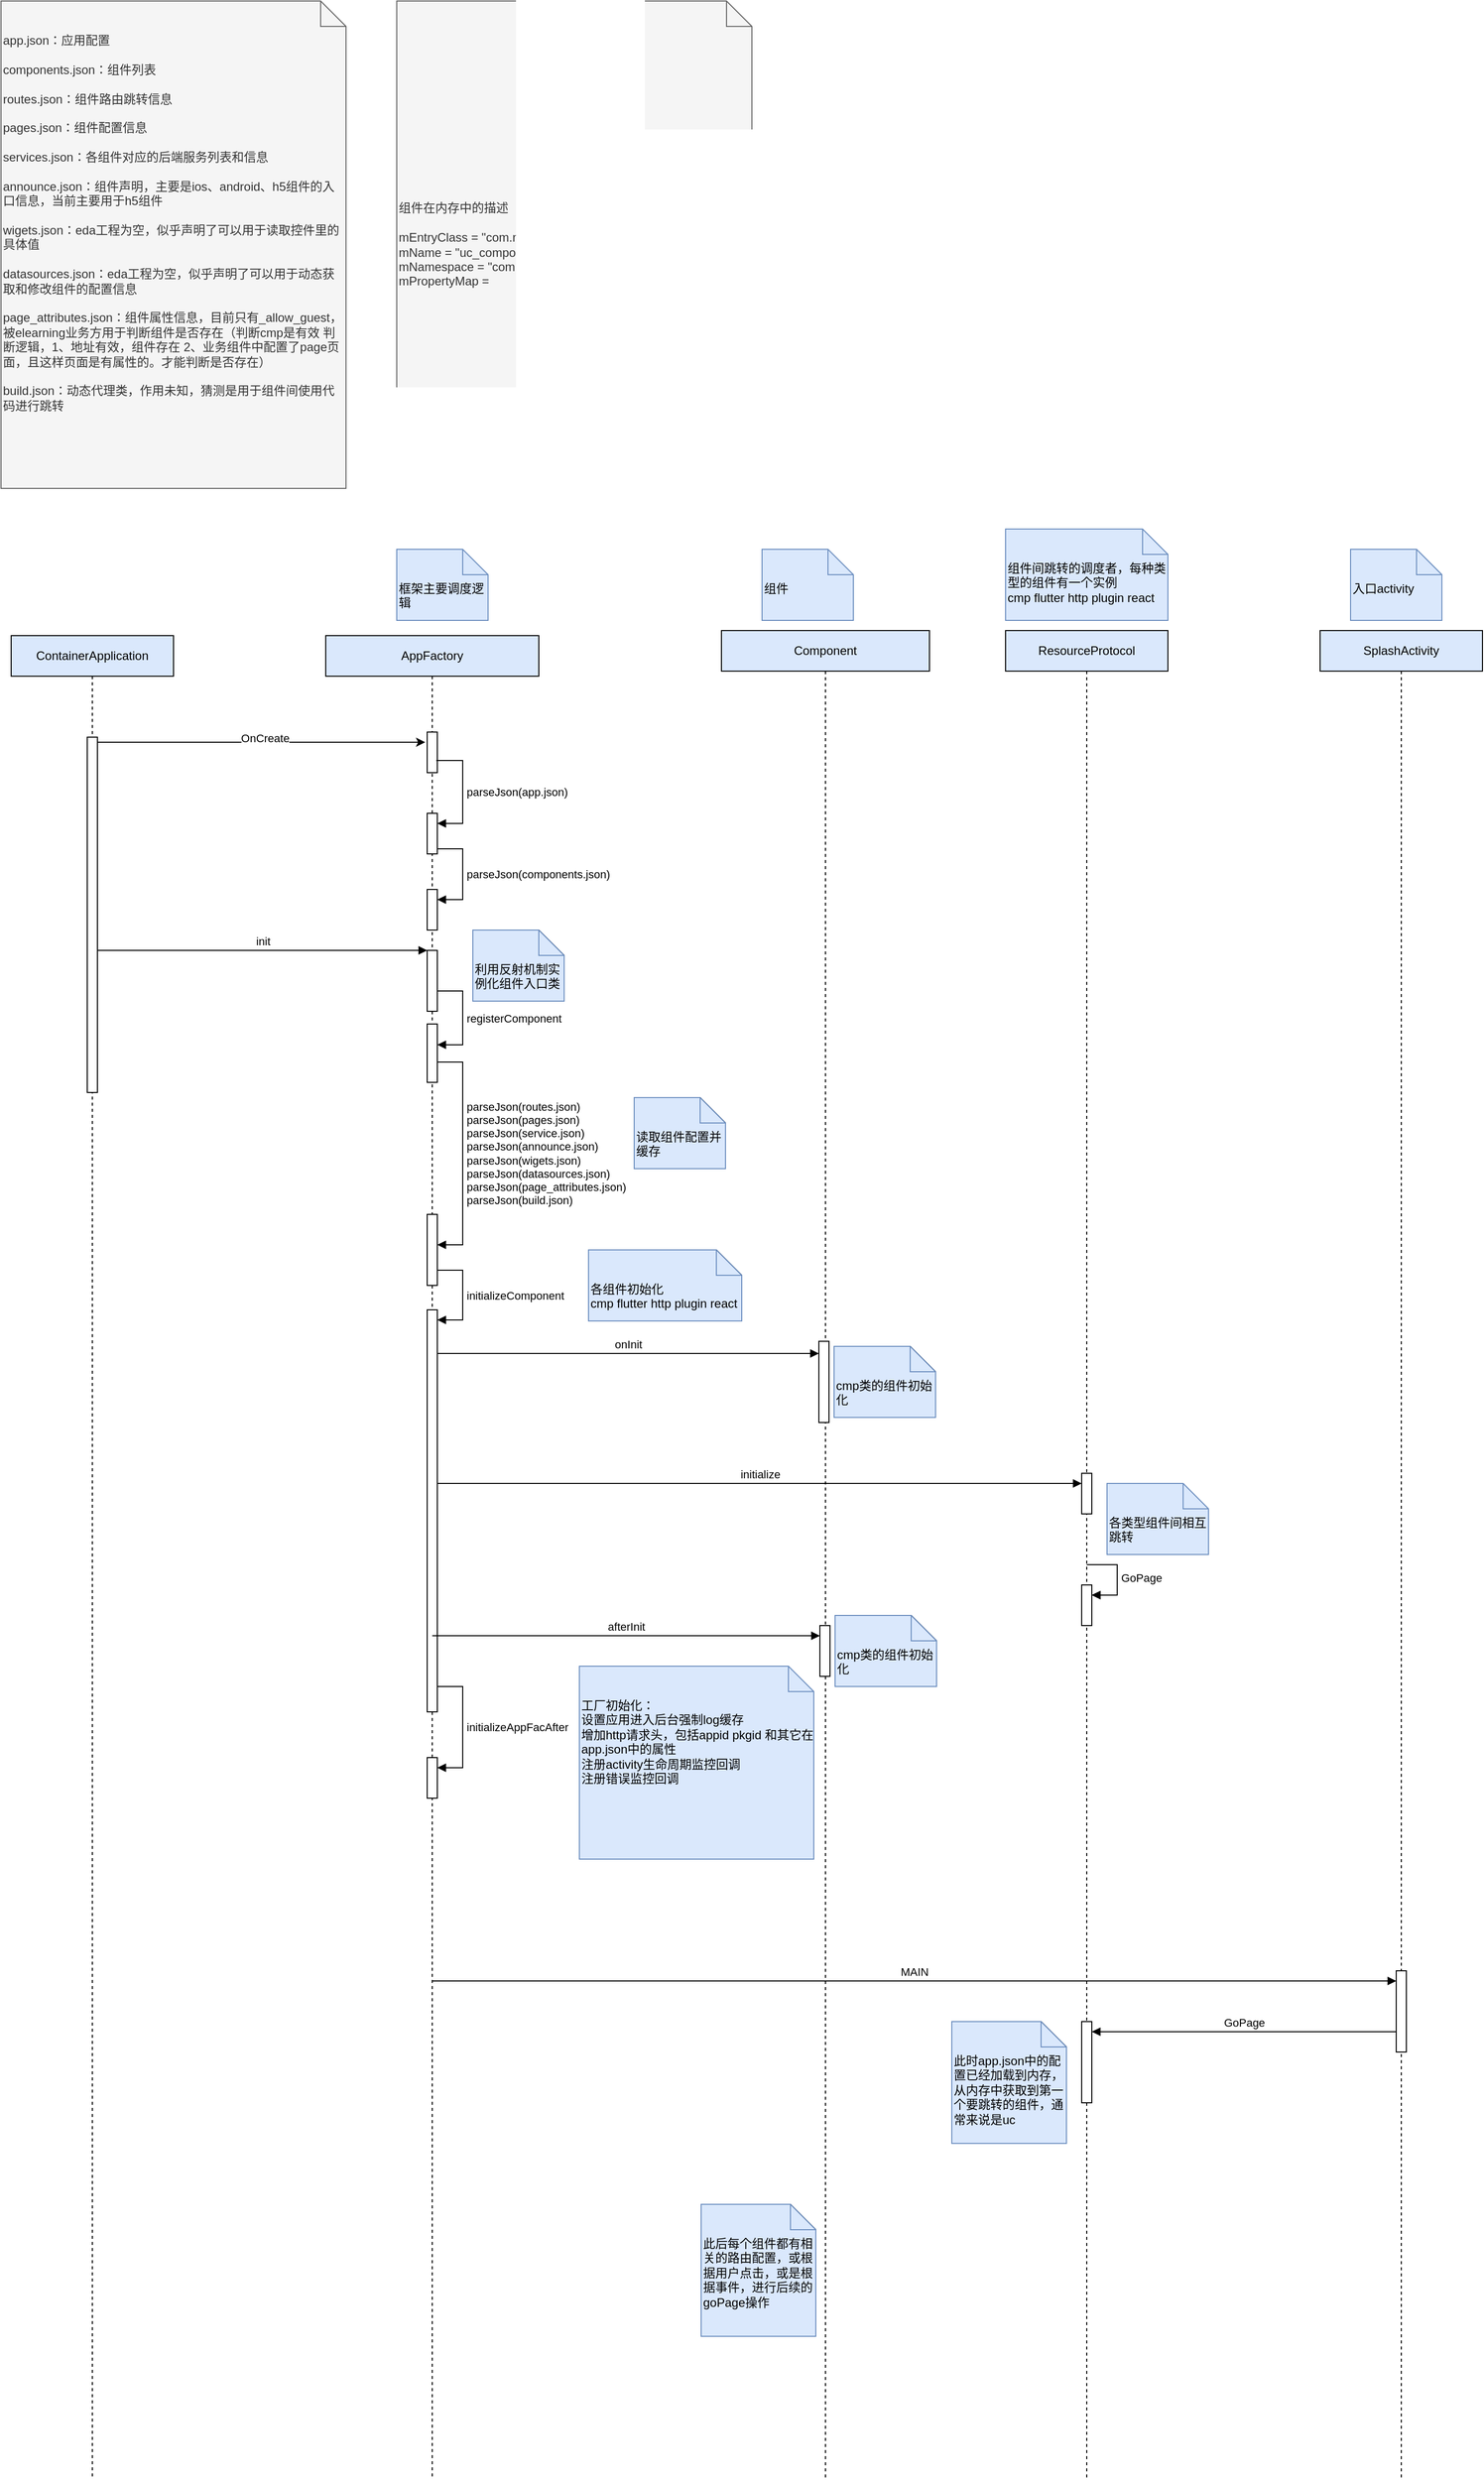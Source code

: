 <mxfile version="21.0.6" type="github" pages="11">
  <diagram name="框架初始化" id="u-AJXG04gfKVnk7us_Lw">
    <mxGraphModel dx="1797" dy="1852" grid="1" gridSize="10" guides="1" tooltips="1" connect="1" arrows="1" fold="1" page="1" pageScale="1" pageWidth="827" pageHeight="1169" math="0" shadow="0">
      <root>
        <mxCell id="0" />
        <mxCell id="1" parent="0" />
        <mxCell id="8PpBY6Rd-Wwwx4Sc7z_2-3" value="ContainerApplication" style="shape=umlLifeline;perimeter=lifelinePerimeter;whiteSpace=wrap;html=1;container=1;collapsible=0;recursiveResize=0;outlineConnect=0;fillColor=#dae8fc;strokeColor=#000000;" parent="1" vertex="1">
          <mxGeometry x="-200" y="525" width="160" height="1815" as="geometry" />
        </mxCell>
        <mxCell id="8PpBY6Rd-Wwwx4Sc7z_2-4" value="" style="html=1;points=[];perimeter=orthogonalPerimeter;" parent="8PpBY6Rd-Wwwx4Sc7z_2-3" vertex="1">
          <mxGeometry x="75" y="100" width="10" height="350" as="geometry" />
        </mxCell>
        <mxCell id="8PpBY6Rd-Wwwx4Sc7z_2-8" style="edgeStyle=orthogonalEdgeStyle;rounded=0;orthogonalLoop=1;jettySize=auto;html=1;entryX=-0.2;entryY=0.25;entryDx=0;entryDy=0;entryPerimeter=0;" parent="1" source="8PpBY6Rd-Wwwx4Sc7z_2-4" target="8PpBY6Rd-Wwwx4Sc7z_2-7" edge="1">
          <mxGeometry relative="1" as="geometry">
            <Array as="points">
              <mxPoint x="100" y="630" />
              <mxPoint x="100" y="630" />
            </Array>
            <mxPoint x="90" y="640" as="targetPoint" />
          </mxGeometry>
        </mxCell>
        <mxCell id="8PpBY6Rd-Wwwx4Sc7z_2-9" value="OnCreate" style="edgeLabel;html=1;align=center;verticalAlign=middle;resizable=0;points=[];" parent="8PpBY6Rd-Wwwx4Sc7z_2-8" vertex="1" connectable="0">
          <mxGeometry x="0.268" y="4" relative="1" as="geometry">
            <mxPoint x="-40" as="offset" />
          </mxGeometry>
        </mxCell>
        <mxCell id="8PpBY6Rd-Wwwx4Sc7z_2-28" value="app.json：应用配置&lt;br&gt;&lt;br&gt;components.json：组件列表&lt;br&gt;&lt;br&gt;routes.json：组件路由跳转信息&lt;br&gt;&lt;br&gt;pages.json：组件配置信息&lt;br&gt;&lt;br&gt;services.json：各组件对应的后端服务列表和信息&lt;br&gt;&lt;br&gt;announce.json：组件声明，主要是ios、android、h5组件的入口信息，当前主要用于h5组件&lt;br&gt;&lt;br&gt;wigets.json：eda工程为空，似乎声明了可以用于读取控件里的具体值&lt;br&gt;&lt;br&gt;datasources.json：eda工程为空，似乎声明了可以用于动态获取和修改组件的配置信息&lt;br&gt;&lt;br&gt;page_attributes.json：组件属性信息，目前只有_allow_guest，被elearning业务方用于判断组件是否存在（判断cmp是有效 判断逻辑，1、地址有效，组件存在 2、业务组件中配置了page页面，且这样页面是有属性的。才能判断是否存在）&lt;br&gt;&lt;br&gt;build.json：动态代理类，作用未知，猜测是用于组件间使用代码进行跳转" style="shape=note2;boundedLbl=1;whiteSpace=wrap;html=1;size=25;verticalAlign=top;align=left;fillColor=#f5f5f5;fontColor=#333333;strokeColor=#666666;" parent="1" vertex="1">
          <mxGeometry x="-210" y="-100" width="340" height="480" as="geometry" />
        </mxCell>
        <mxCell id="8PpBY6Rd-Wwwx4Sc7z_2-29" value="&lt;div&gt;组件在内存中的描述&lt;/div&gt;&lt;div&gt;&lt;br&gt;&lt;/div&gt;&lt;div&gt;mEntryClass = &quot;com.nd.sdp.uc.UcComponent&quot;&lt;/div&gt;&lt;div&gt;mName = &quot;uc_component&quot;&lt;/div&gt;&lt;div&gt;mNamespace = &quot;com.nd.sdp&quot;&lt;/div&gt;&lt;div&gt;mPropertyMap =&amp;nbsp;&lt;/div&gt;" style="shape=note2;boundedLbl=1;whiteSpace=wrap;html=1;size=25;verticalAlign=middle;align=left;fillColor=#f5f5f5;fontColor=#333333;strokeColor=#666666;" parent="1" vertex="1">
          <mxGeometry x="180" y="-100" width="350" height="480" as="geometry" />
        </mxCell>
        <mxCell id="8PpBY6Rd-Wwwx4Sc7z_2-33" value="AppFactory" style="shape=umlLifeline;perimeter=lifelinePerimeter;whiteSpace=wrap;html=1;container=1;collapsible=0;recursiveResize=0;outlineConnect=0;fillColor=#dae8fc;strokeColor=#000000;" parent="1" vertex="1">
          <mxGeometry x="110" y="525" width="210" height="1815" as="geometry" />
        </mxCell>
        <mxCell id="8PpBY6Rd-Wwwx4Sc7z_2-42" value="" style="html=1;points=[];perimeter=orthogonalPerimeter;outlineConnect=0;targetShapes=umlLifeline;portConstraint=eastwest;newEdgeStyle={&quot;edgeStyle&quot;:&quot;elbowEdgeStyle&quot;,&quot;elbow&quot;:&quot;vertical&quot;,&quot;curved&quot;:0,&quot;rounded&quot;:0};" parent="8PpBY6Rd-Wwwx4Sc7z_2-33" vertex="1">
          <mxGeometry x="100" y="310" width="10" height="60" as="geometry" />
        </mxCell>
        <mxCell id="8PpBY6Rd-Wwwx4Sc7z_2-45" value="" style="html=1;points=[];perimeter=orthogonalPerimeter;outlineConnect=0;targetShapes=umlLifeline;portConstraint=eastwest;newEdgeStyle={&quot;edgeStyle&quot;:&quot;elbowEdgeStyle&quot;,&quot;elbow&quot;:&quot;vertical&quot;,&quot;curved&quot;:0,&quot;rounded&quot;:0};" parent="8PpBY6Rd-Wwwx4Sc7z_2-33" vertex="1">
          <mxGeometry x="100" y="382.5" width="10" height="57.5" as="geometry" />
        </mxCell>
        <mxCell id="8PpBY6Rd-Wwwx4Sc7z_2-46" value="registerComponent" style="html=1;align=left;spacingLeft=2;endArrow=block;rounded=0;edgeStyle=orthogonalEdgeStyle;curved=0;rounded=0;" parent="8PpBY6Rd-Wwwx4Sc7z_2-33" source="8PpBY6Rd-Wwwx4Sc7z_2-42" target="8PpBY6Rd-Wwwx4Sc7z_2-45" edge="1">
          <mxGeometry relative="1" as="geometry">
            <mxPoint x="105" y="400" as="sourcePoint" />
            <Array as="points">
              <mxPoint x="135" y="350" />
              <mxPoint x="135" y="403" />
            </Array>
            <mxPoint as="offset" />
          </mxGeometry>
        </mxCell>
        <mxCell id="8PpBY6Rd-Wwwx4Sc7z_2-48" value="" style="html=1;points=[];perimeter=orthogonalPerimeter;outlineConnect=0;targetShapes=umlLifeline;portConstraint=eastwest;newEdgeStyle={&quot;edgeStyle&quot;:&quot;elbowEdgeStyle&quot;,&quot;elbow&quot;:&quot;vertical&quot;,&quot;curved&quot;:0,&quot;rounded&quot;:0};" parent="8PpBY6Rd-Wwwx4Sc7z_2-33" vertex="1">
          <mxGeometry x="100" y="570" width="10" height="70" as="geometry" />
        </mxCell>
        <mxCell id="8PpBY6Rd-Wwwx4Sc7z_2-49" value="parseJson(routes.json)&lt;br&gt;parseJson(pages.json)&lt;br&gt;parseJson(service.json)&lt;br&gt;parseJson(announce.json)&lt;br&gt;parseJson(wigets.json)&lt;br&gt;parseJson(datasources.json)&lt;br&gt;parseJson(page_attributes.json)&lt;br&gt;parseJson(build.json)&lt;br&gt;" style="html=1;align=left;spacingLeft=2;endArrow=block;rounded=0;edgeStyle=orthogonalEdgeStyle;curved=0;rounded=0;" parent="8PpBY6Rd-Wwwx4Sc7z_2-33" source="8PpBY6Rd-Wwwx4Sc7z_2-45" target="8PpBY6Rd-Wwwx4Sc7z_2-48" edge="1">
          <mxGeometry relative="1" as="geometry">
            <mxPoint x="105" y="490" as="sourcePoint" />
            <Array as="points">
              <mxPoint x="135" y="420" />
              <mxPoint x="135" y="600" />
            </Array>
          </mxGeometry>
        </mxCell>
        <mxCell id="8PpBY6Rd-Wwwx4Sc7z_2-47" value="利用反射机制实例化组件入口类" style="shape=note2;boundedLbl=1;whiteSpace=wrap;html=1;size=25;verticalAlign=top;align=left;" parent="8PpBY6Rd-Wwwx4Sc7z_2-33" vertex="1">
          <mxGeometry x="145" y="290" width="90" height="70" as="geometry" />
        </mxCell>
        <mxCell id="8PpBY6Rd-Wwwx4Sc7z_2-7" value="" style="html=1;points=[];perimeter=orthogonalPerimeter;" parent="8PpBY6Rd-Wwwx4Sc7z_2-33" vertex="1">
          <mxGeometry x="100" y="95" width="10" height="40" as="geometry" />
        </mxCell>
        <mxCell id="8PpBY6Rd-Wwwx4Sc7z_2-23" value="" style="html=1;points=[];perimeter=orthogonalPerimeter;outlineConnect=0;targetShapes=umlLifeline;portConstraint=eastwest;newEdgeStyle={&quot;edgeStyle&quot;:&quot;elbowEdgeStyle&quot;,&quot;elbow&quot;:&quot;vertical&quot;,&quot;curved&quot;:0,&quot;rounded&quot;:0};" parent="8PpBY6Rd-Wwwx4Sc7z_2-33" vertex="1">
          <mxGeometry x="100" y="175" width="10" height="40" as="geometry" />
        </mxCell>
        <mxCell id="8PpBY6Rd-Wwwx4Sc7z_2-24" value="parseJson(app.json)" style="html=1;align=left;spacingLeft=2;endArrow=block;rounded=0;edgeStyle=orthogonalEdgeStyle;curved=0;rounded=0;exitX=0.9;exitY=0.7;exitDx=0;exitDy=0;exitPerimeter=0;" parent="8PpBY6Rd-Wwwx4Sc7z_2-33" source="8PpBY6Rd-Wwwx4Sc7z_2-7" target="8PpBY6Rd-Wwwx4Sc7z_2-23" edge="1">
          <mxGeometry x="0.009" relative="1" as="geometry">
            <mxPoint x="105" y="155" as="sourcePoint" />
            <Array as="points">
              <mxPoint x="135" y="123" />
              <mxPoint x="135" y="185" />
            </Array>
            <mxPoint as="offset" />
          </mxGeometry>
        </mxCell>
        <mxCell id="8PpBY6Rd-Wwwx4Sc7z_2-31" value="" style="html=1;points=[];perimeter=orthogonalPerimeter;outlineConnect=0;targetShapes=umlLifeline;portConstraint=eastwest;newEdgeStyle={&quot;edgeStyle&quot;:&quot;elbowEdgeStyle&quot;,&quot;elbow&quot;:&quot;vertical&quot;,&quot;curved&quot;:0,&quot;rounded&quot;:0};" parent="8PpBY6Rd-Wwwx4Sc7z_2-33" vertex="1">
          <mxGeometry x="100" y="250" width="10" height="40" as="geometry" />
        </mxCell>
        <mxCell id="8PpBY6Rd-Wwwx4Sc7z_2-32" value="parseJson(components.json)" style="html=1;align=left;spacingLeft=2;endArrow=block;rounded=0;edgeStyle=orthogonalEdgeStyle;curved=0;rounded=0;" parent="8PpBY6Rd-Wwwx4Sc7z_2-33" source="8PpBY6Rd-Wwwx4Sc7z_2-23" target="8PpBY6Rd-Wwwx4Sc7z_2-31" edge="1">
          <mxGeometry relative="1" as="geometry">
            <mxPoint x="105" y="250" as="sourcePoint" />
            <Array as="points">
              <mxPoint x="135" y="210" />
              <mxPoint x="135" y="260" />
            </Array>
          </mxGeometry>
        </mxCell>
        <mxCell id="5giNxIv3W8pHgEVubvC_-2" value="" style="html=1;points=[];perimeter=orthogonalPerimeter;outlineConnect=0;targetShapes=umlLifeline;portConstraint=eastwest;newEdgeStyle={&quot;edgeStyle&quot;:&quot;elbowEdgeStyle&quot;,&quot;elbow&quot;:&quot;vertical&quot;,&quot;curved&quot;:0,&quot;rounded&quot;:0};" parent="8PpBY6Rd-Wwwx4Sc7z_2-33" vertex="1">
          <mxGeometry x="100" y="664" width="10" height="396" as="geometry" />
        </mxCell>
        <mxCell id="5giNxIv3W8pHgEVubvC_-3" value="initializeComponent" style="html=1;align=left;spacingLeft=2;endArrow=block;rounded=0;edgeStyle=orthogonalEdgeStyle;curved=0;rounded=0;" parent="8PpBY6Rd-Wwwx4Sc7z_2-33" source="8PpBY6Rd-Wwwx4Sc7z_2-48" target="5giNxIv3W8pHgEVubvC_-2" edge="1">
          <mxGeometry relative="1" as="geometry">
            <mxPoint x="105" y="644" as="sourcePoint" />
            <Array as="points">
              <mxPoint x="135" y="625" />
              <mxPoint x="135" y="674" />
            </Array>
          </mxGeometry>
        </mxCell>
        <mxCell id="5giNxIv3W8pHgEVubvC_-28" value="" style="html=1;points=[];perimeter=orthogonalPerimeter;outlineConnect=0;targetShapes=umlLifeline;portConstraint=eastwest;newEdgeStyle={&quot;edgeStyle&quot;:&quot;elbowEdgeStyle&quot;,&quot;elbow&quot;:&quot;vertical&quot;,&quot;curved&quot;:0,&quot;rounded&quot;:0};" parent="8PpBY6Rd-Wwwx4Sc7z_2-33" vertex="1">
          <mxGeometry x="100" y="1105" width="10" height="40" as="geometry" />
        </mxCell>
        <mxCell id="5giNxIv3W8pHgEVubvC_-29" value="initializeAppFacAfter" style="html=1;align=left;spacingLeft=2;endArrow=block;rounded=0;edgeStyle=orthogonalEdgeStyle;curved=0;rounded=0;" parent="8PpBY6Rd-Wwwx4Sc7z_2-33" source="5giNxIv3W8pHgEVubvC_-2" target="5giNxIv3W8pHgEVubvC_-28" edge="1">
          <mxGeometry relative="1" as="geometry">
            <mxPoint x="105" y="1085" as="sourcePoint" />
            <Array as="points">
              <mxPoint x="135" y="1035" />
              <mxPoint x="135" y="1115" />
            </Array>
            <mxPoint as="offset" />
          </mxGeometry>
        </mxCell>
        <mxCell id="8PpBY6Rd-Wwwx4Sc7z_2-43" value="init" style="html=1;verticalAlign=bottom;endArrow=block;edgeStyle=elbowEdgeStyle;elbow=vertical;curved=0;rounded=0;" parent="1" source="8PpBY6Rd-Wwwx4Sc7z_2-4" target="8PpBY6Rd-Wwwx4Sc7z_2-42" edge="1">
          <mxGeometry relative="1" as="geometry">
            <mxPoint x="425" y="830" as="sourcePoint" />
            <Array as="points">
              <mxPoint x="220" y="840" />
            </Array>
          </mxGeometry>
        </mxCell>
        <mxCell id="5giNxIv3W8pHgEVubvC_-1" value="框架主要调度逻辑" style="shape=note2;boundedLbl=1;whiteSpace=wrap;html=1;size=25;verticalAlign=top;align=left;fillColor=#dae8fc;strokeColor=#6c8ebf;" parent="1" vertex="1">
          <mxGeometry x="180" y="440" width="90" height="70" as="geometry" />
        </mxCell>
        <mxCell id="5giNxIv3W8pHgEVubvC_-4" value="读取组件配置并缓存" style="shape=note2;boundedLbl=1;whiteSpace=wrap;html=1;size=25;verticalAlign=top;align=left;" parent="1" vertex="1">
          <mxGeometry x="414" y="980" width="90" height="70" as="geometry" />
        </mxCell>
        <mxCell id="5giNxIv3W8pHgEVubvC_-5" value="各组件初始化&lt;br&gt;cmp flutter http plugin react" style="shape=note2;boundedLbl=1;whiteSpace=wrap;html=1;size=25;verticalAlign=top;align=left;" parent="1" vertex="1">
          <mxGeometry x="369" y="1130" width="151" height="70" as="geometry" />
        </mxCell>
        <mxCell id="5giNxIv3W8pHgEVubvC_-6" value="Component" style="shape=umlLifeline;perimeter=lifelinePerimeter;whiteSpace=wrap;html=1;container=1;collapsible=0;recursiveResize=0;outlineConnect=0;fillColor=#dae8fc;strokeColor=#6c8ebf;" parent="1" vertex="1">
          <mxGeometry x="500" y="520" width="205" height="1820" as="geometry" />
        </mxCell>
        <mxCell id="5giNxIv3W8pHgEVubvC_-8" value="" style="html=1;points=[];perimeter=orthogonalPerimeter;outlineConnect=0;targetShapes=umlLifeline;portConstraint=eastwest;newEdgeStyle={&quot;edgeStyle&quot;:&quot;elbowEdgeStyle&quot;,&quot;elbow&quot;:&quot;vertical&quot;,&quot;curved&quot;:0,&quot;rounded&quot;:0};" parent="5giNxIv3W8pHgEVubvC_-6" vertex="1">
          <mxGeometry x="96" y="700" width="10" height="80" as="geometry" />
        </mxCell>
        <mxCell id="5giNxIv3W8pHgEVubvC_-20" value="cmp类的组件初始化" style="shape=note2;boundedLbl=1;whiteSpace=wrap;html=1;size=25;verticalAlign=top;align=left;" parent="5giNxIv3W8pHgEVubvC_-6" vertex="1">
          <mxGeometry x="111" y="705" width="100" height="70" as="geometry" />
        </mxCell>
        <mxCell id="5giNxIv3W8pHgEVubvC_-21" value="" style="html=1;points=[];perimeter=orthogonalPerimeter;outlineConnect=0;targetShapes=umlLifeline;portConstraint=eastwest;newEdgeStyle={&quot;edgeStyle&quot;:&quot;elbowEdgeStyle&quot;,&quot;elbow&quot;:&quot;vertical&quot;,&quot;curved&quot;:0,&quot;rounded&quot;:0};" parent="5giNxIv3W8pHgEVubvC_-6" vertex="1">
          <mxGeometry x="97" y="980" width="10" height="50" as="geometry" />
        </mxCell>
        <mxCell id="5giNxIv3W8pHgEVubvC_-24" value="cmp类的组件初始化" style="shape=note2;boundedLbl=1;whiteSpace=wrap;html=1;size=25;verticalAlign=top;align=left;" parent="5giNxIv3W8pHgEVubvC_-6" vertex="1">
          <mxGeometry x="112" y="970" width="100" height="70" as="geometry" />
        </mxCell>
        <mxCell id="5giNxIv3W8pHgEVubvC_-51" value="此后每个组件都有相关的路由配置，或根据用户点击，或是根据事件，进行后续的goPage操作" style="shape=note2;boundedLbl=1;whiteSpace=wrap;html=1;size=25;verticalAlign=top;align=left;" parent="5giNxIv3W8pHgEVubvC_-6" vertex="1">
          <mxGeometry x="-20" y="1550" width="113" height="130" as="geometry" />
        </mxCell>
        <mxCell id="5giNxIv3W8pHgEVubvC_-9" value="onInit" style="html=1;verticalAlign=bottom;endArrow=block;edgeStyle=elbowEdgeStyle;elbow=vertical;curved=0;rounded=0;" parent="1" source="5giNxIv3W8pHgEVubvC_-2" target="5giNxIv3W8pHgEVubvC_-8" edge="1">
          <mxGeometry relative="1" as="geometry">
            <mxPoint x="545" y="1240" as="sourcePoint" />
            <Array as="points">
              <mxPoint x="520" y="1232" />
            </Array>
          </mxGeometry>
        </mxCell>
        <mxCell id="5giNxIv3W8pHgEVubvC_-11" value="ResourceProtocol" style="shape=umlLifeline;perimeter=lifelinePerimeter;whiteSpace=wrap;html=1;container=1;collapsible=0;recursiveResize=0;outlineConnect=0;fillColor=#dae8fc;strokeColor=#6c8ebf;" parent="1" vertex="1">
          <mxGeometry x="780" y="520" width="160" height="1820" as="geometry" />
        </mxCell>
        <mxCell id="5giNxIv3W8pHgEVubvC_-14" value="" style="html=1;points=[];perimeter=orthogonalPerimeter;outlineConnect=0;targetShapes=umlLifeline;portConstraint=eastwest;newEdgeStyle={&quot;edgeStyle&quot;:&quot;elbowEdgeStyle&quot;,&quot;elbow&quot;:&quot;vertical&quot;,&quot;curved&quot;:0,&quot;rounded&quot;:0};" parent="5giNxIv3W8pHgEVubvC_-11" vertex="1">
          <mxGeometry x="75" y="830" width="10" height="40" as="geometry" />
        </mxCell>
        <mxCell id="5giNxIv3W8pHgEVubvC_-17" value="" style="html=1;points=[];perimeter=orthogonalPerimeter;outlineConnect=0;targetShapes=umlLifeline;portConstraint=eastwest;newEdgeStyle={&quot;edgeStyle&quot;:&quot;elbowEdgeStyle&quot;,&quot;elbow&quot;:&quot;vertical&quot;,&quot;curved&quot;:0,&quot;rounded&quot;:0};" parent="5giNxIv3W8pHgEVubvC_-11" vertex="1">
          <mxGeometry x="75" y="940" width="10" height="40" as="geometry" />
        </mxCell>
        <mxCell id="5giNxIv3W8pHgEVubvC_-18" value="GoPage" style="html=1;align=left;spacingLeft=2;endArrow=block;rounded=0;edgeStyle=orthogonalEdgeStyle;curved=0;rounded=0;" parent="5giNxIv3W8pHgEVubvC_-11" target="5giNxIv3W8pHgEVubvC_-17" edge="1">
          <mxGeometry relative="1" as="geometry">
            <mxPoint x="80" y="920" as="sourcePoint" />
            <Array as="points">
              <mxPoint x="110" y="950" />
            </Array>
          </mxGeometry>
        </mxCell>
        <mxCell id="5giNxIv3W8pHgEVubvC_-47" value="" style="html=1;points=[];perimeter=orthogonalPerimeter;outlineConnect=0;targetShapes=umlLifeline;portConstraint=eastwest;newEdgeStyle={&quot;edgeStyle&quot;:&quot;elbowEdgeStyle&quot;,&quot;elbow&quot;:&quot;vertical&quot;,&quot;curved&quot;:0,&quot;rounded&quot;:0};" parent="5giNxIv3W8pHgEVubvC_-11" vertex="1">
          <mxGeometry x="75" y="1370" width="10" height="80" as="geometry" />
        </mxCell>
        <mxCell id="5giNxIv3W8pHgEVubvC_-50" value="此时app.json中的配置已经加载到内存，从内存中获取到第一个要跳转的组件，通常来说是uc" style="shape=note2;boundedLbl=1;whiteSpace=wrap;html=1;size=25;verticalAlign=top;align=left;" parent="5giNxIv3W8pHgEVubvC_-11" vertex="1">
          <mxGeometry x="-53" y="1370" width="113" height="120" as="geometry" />
        </mxCell>
        <mxCell id="5giNxIv3W8pHgEVubvC_-15" value="initialize" style="html=1;verticalAlign=bottom;endArrow=block;edgeStyle=elbowEdgeStyle;elbow=vertical;curved=0;rounded=0;" parent="1" source="5giNxIv3W8pHgEVubvC_-2" target="5giNxIv3W8pHgEVubvC_-14" edge="1">
          <mxGeometry relative="1" as="geometry">
            <mxPoint x="815" y="1350" as="sourcePoint" />
            <Array as="points">
              <mxPoint x="520" y="1360" />
            </Array>
          </mxGeometry>
        </mxCell>
        <mxCell id="5giNxIv3W8pHgEVubvC_-19" value="各类型组件间相互跳转" style="shape=note2;boundedLbl=1;whiteSpace=wrap;html=1;size=25;verticalAlign=top;align=left;fillColor=#dae8fc;strokeColor=#6c8ebf;" parent="1" vertex="1">
          <mxGeometry x="880" y="1360" width="100" height="70" as="geometry" />
        </mxCell>
        <mxCell id="5giNxIv3W8pHgEVubvC_-22" value="afterInit" style="html=1;verticalAlign=bottom;endArrow=block;edgeStyle=elbowEdgeStyle;elbow=vertical;curved=0;rounded=0;" parent="1" source="8PpBY6Rd-Wwwx4Sc7z_2-33" target="5giNxIv3W8pHgEVubvC_-21" edge="1">
          <mxGeometry relative="1" as="geometry">
            <mxPoint x="530" y="1500" as="sourcePoint" />
            <Array as="points">
              <mxPoint x="360" y="1510" />
            </Array>
          </mxGeometry>
        </mxCell>
        <mxCell id="5giNxIv3W8pHgEVubvC_-30" value="工厂初始化：&lt;br&gt;设置应用进入后台强制log缓存&lt;br&gt;增加http请求头，包括appid pkgid 和其它在 app.json中的属性&lt;br&gt;注册activity生命周期监控回调&lt;br&gt;注册错误监控回调" style="shape=note2;boundedLbl=1;whiteSpace=wrap;html=1;size=25;verticalAlign=top;align=left;fillColor=#dae8fc;strokeColor=#6c8ebf;" parent="1" vertex="1">
          <mxGeometry x="360" y="1540" width="231" height="190" as="geometry" />
        </mxCell>
        <mxCell id="5giNxIv3W8pHgEVubvC_-31" value="SplashActivity" style="shape=umlLifeline;perimeter=lifelinePerimeter;whiteSpace=wrap;html=1;container=1;collapsible=0;recursiveResize=0;outlineConnect=0;fillColor=#dae8fc;strokeColor=#000000;" parent="1" vertex="1">
          <mxGeometry x="1090" y="520" width="160" height="1820" as="geometry" />
        </mxCell>
        <mxCell id="5giNxIv3W8pHgEVubvC_-40" value="" style="html=1;points=[];perimeter=orthogonalPerimeter;outlineConnect=0;targetShapes=umlLifeline;portConstraint=eastwest;newEdgeStyle={&quot;edgeStyle&quot;:&quot;elbowEdgeStyle&quot;,&quot;elbow&quot;:&quot;vertical&quot;,&quot;curved&quot;:0,&quot;rounded&quot;:0};" parent="5giNxIv3W8pHgEVubvC_-31" vertex="1">
          <mxGeometry x="75" y="1320" width="10" height="80" as="geometry" />
        </mxCell>
        <mxCell id="hYwBNKwSmFxPdmuBFYGZ-38" value="Component" style="shape=umlLifeline;perimeter=lifelinePerimeter;whiteSpace=wrap;html=1;container=1;collapsible=0;recursiveResize=0;outlineConnect=0;fillColor=#dae8fc;strokeColor=#000000;" parent="5giNxIv3W8pHgEVubvC_-31" vertex="1">
          <mxGeometry x="-590" width="205" height="1820" as="geometry" />
        </mxCell>
        <mxCell id="hYwBNKwSmFxPdmuBFYGZ-39" value="" style="html=1;points=[];perimeter=orthogonalPerimeter;outlineConnect=0;targetShapes=umlLifeline;portConstraint=eastwest;newEdgeStyle={&quot;edgeStyle&quot;:&quot;elbowEdgeStyle&quot;,&quot;elbow&quot;:&quot;vertical&quot;,&quot;curved&quot;:0,&quot;rounded&quot;:0};" parent="hYwBNKwSmFxPdmuBFYGZ-38" vertex="1">
          <mxGeometry x="96" y="700" width="10" height="80" as="geometry" />
        </mxCell>
        <mxCell id="hYwBNKwSmFxPdmuBFYGZ-40" value="cmp类的组件初始化" style="shape=note2;boundedLbl=1;whiteSpace=wrap;html=1;size=25;verticalAlign=top;align=left;fillColor=#dae8fc;strokeColor=#6c8ebf;" parent="hYwBNKwSmFxPdmuBFYGZ-38" vertex="1">
          <mxGeometry x="111" y="705" width="100" height="70" as="geometry" />
        </mxCell>
        <mxCell id="hYwBNKwSmFxPdmuBFYGZ-41" value="" style="html=1;points=[];perimeter=orthogonalPerimeter;outlineConnect=0;targetShapes=umlLifeline;portConstraint=eastwest;newEdgeStyle={&quot;edgeStyle&quot;:&quot;elbowEdgeStyle&quot;,&quot;elbow&quot;:&quot;vertical&quot;,&quot;curved&quot;:0,&quot;rounded&quot;:0};" parent="hYwBNKwSmFxPdmuBFYGZ-38" vertex="1">
          <mxGeometry x="97" y="980" width="10" height="50" as="geometry" />
        </mxCell>
        <mxCell id="hYwBNKwSmFxPdmuBFYGZ-42" value="cmp类的组件初始化" style="shape=note2;boundedLbl=1;whiteSpace=wrap;html=1;size=25;verticalAlign=top;align=left;fillColor=#dae8fc;strokeColor=#6c8ebf;" parent="hYwBNKwSmFxPdmuBFYGZ-38" vertex="1">
          <mxGeometry x="112" y="970" width="100" height="70" as="geometry" />
        </mxCell>
        <mxCell id="hYwBNKwSmFxPdmuBFYGZ-43" value="此后每个组件都有相关的路由配置，或根据用户点击，或是根据事件，进行后续的goPage操作" style="shape=note2;boundedLbl=1;whiteSpace=wrap;html=1;size=25;verticalAlign=top;align=left;fillColor=#dae8fc;strokeColor=#6c8ebf;" parent="hYwBNKwSmFxPdmuBFYGZ-38" vertex="1">
          <mxGeometry x="-20" y="1550" width="113" height="130" as="geometry" />
        </mxCell>
        <mxCell id="hYwBNKwSmFxPdmuBFYGZ-44" value="ResourceProtocol" style="shape=umlLifeline;perimeter=lifelinePerimeter;whiteSpace=wrap;html=1;container=1;collapsible=0;recursiveResize=0;outlineConnect=0;fillColor=#dae8fc;strokeColor=#000000;" parent="5giNxIv3W8pHgEVubvC_-31" vertex="1">
          <mxGeometry x="-310" width="160" height="1820" as="geometry" />
        </mxCell>
        <mxCell id="hYwBNKwSmFxPdmuBFYGZ-45" value="" style="html=1;points=[];perimeter=orthogonalPerimeter;outlineConnect=0;targetShapes=umlLifeline;portConstraint=eastwest;newEdgeStyle={&quot;edgeStyle&quot;:&quot;elbowEdgeStyle&quot;,&quot;elbow&quot;:&quot;vertical&quot;,&quot;curved&quot;:0,&quot;rounded&quot;:0};" parent="hYwBNKwSmFxPdmuBFYGZ-44" vertex="1">
          <mxGeometry x="75" y="830" width="10" height="40" as="geometry" />
        </mxCell>
        <mxCell id="hYwBNKwSmFxPdmuBFYGZ-46" value="" style="html=1;points=[];perimeter=orthogonalPerimeter;outlineConnect=0;targetShapes=umlLifeline;portConstraint=eastwest;newEdgeStyle={&quot;edgeStyle&quot;:&quot;elbowEdgeStyle&quot;,&quot;elbow&quot;:&quot;vertical&quot;,&quot;curved&quot;:0,&quot;rounded&quot;:0};" parent="hYwBNKwSmFxPdmuBFYGZ-44" vertex="1">
          <mxGeometry x="75" y="940" width="10" height="40" as="geometry" />
        </mxCell>
        <mxCell id="hYwBNKwSmFxPdmuBFYGZ-47" value="GoPage" style="html=1;align=left;spacingLeft=2;endArrow=block;rounded=0;edgeStyle=orthogonalEdgeStyle;curved=0;rounded=0;" parent="hYwBNKwSmFxPdmuBFYGZ-44" target="hYwBNKwSmFxPdmuBFYGZ-46" edge="1">
          <mxGeometry relative="1" as="geometry">
            <mxPoint x="80" y="920" as="sourcePoint" />
            <Array as="points">
              <mxPoint x="110" y="950" />
            </Array>
          </mxGeometry>
        </mxCell>
        <mxCell id="hYwBNKwSmFxPdmuBFYGZ-48" value="" style="html=1;points=[];perimeter=orthogonalPerimeter;outlineConnect=0;targetShapes=umlLifeline;portConstraint=eastwest;newEdgeStyle={&quot;edgeStyle&quot;:&quot;elbowEdgeStyle&quot;,&quot;elbow&quot;:&quot;vertical&quot;,&quot;curved&quot;:0,&quot;rounded&quot;:0};" parent="hYwBNKwSmFxPdmuBFYGZ-44" vertex="1">
          <mxGeometry x="75" y="1370" width="10" height="80" as="geometry" />
        </mxCell>
        <mxCell id="hYwBNKwSmFxPdmuBFYGZ-49" value="此时app.json中的配置已经加载到内存，从内存中获取到第一个要跳转的组件，通常来说是uc" style="shape=note2;boundedLbl=1;whiteSpace=wrap;html=1;size=25;verticalAlign=top;align=left;fillColor=#dae8fc;strokeColor=#6c8ebf;" parent="hYwBNKwSmFxPdmuBFYGZ-44" vertex="1">
          <mxGeometry x="-53" y="1370" width="113" height="120" as="geometry" />
        </mxCell>
        <mxCell id="5giNxIv3W8pHgEVubvC_-36" value="组件" style="shape=note2;boundedLbl=1;whiteSpace=wrap;html=1;size=25;verticalAlign=top;align=left;fillColor=#dae8fc;strokeColor=#6c8ebf;" parent="1" vertex="1">
          <mxGeometry x="540" y="440" width="90" height="70" as="geometry" />
        </mxCell>
        <mxCell id="5giNxIv3W8pHgEVubvC_-37" value="组件间跳转的调度者，每种类型的组件有一个实例&lt;br&gt;cmp flutter http plugin react" style="shape=note2;boundedLbl=1;whiteSpace=wrap;html=1;size=25;verticalAlign=top;align=left;fillColor=#dae8fc;strokeColor=#6c8ebf;" parent="1" vertex="1">
          <mxGeometry x="780" y="420" width="160" height="90" as="geometry" />
        </mxCell>
        <mxCell id="5giNxIv3W8pHgEVubvC_-38" value="入口activity" style="shape=note2;boundedLbl=1;whiteSpace=wrap;html=1;size=25;verticalAlign=top;align=left;fillColor=#dae8fc;strokeColor=#6c8ebf;" parent="1" vertex="1">
          <mxGeometry x="1120" y="440" width="90" height="70" as="geometry" />
        </mxCell>
        <mxCell id="5giNxIv3W8pHgEVubvC_-41" value="MAIN" style="html=1;verticalAlign=bottom;endArrow=block;edgeStyle=elbowEdgeStyle;elbow=vertical;curved=0;rounded=0;" parent="1" source="8PpBY6Rd-Wwwx4Sc7z_2-33" target="5giNxIv3W8pHgEVubvC_-40" edge="1">
          <mxGeometry relative="1" as="geometry">
            <mxPoint x="1095" y="1840" as="sourcePoint" />
            <Array as="points">
              <mxPoint x="780" y="1850" />
            </Array>
          </mxGeometry>
        </mxCell>
        <mxCell id="5giNxIv3W8pHgEVubvC_-48" value="GoPage" style="html=1;verticalAlign=bottom;endArrow=block;edgeStyle=elbowEdgeStyle;elbow=vertical;curved=0;rounded=0;" parent="1" source="5giNxIv3W8pHgEVubvC_-40" target="5giNxIv3W8pHgEVubvC_-47" edge="1">
          <mxGeometry relative="1" as="geometry">
            <mxPoint x="935" y="1890" as="sourcePoint" />
            <Array as="points">
              <mxPoint x="1110" y="1900" />
            </Array>
            <mxPoint as="offset" />
          </mxGeometry>
        </mxCell>
        <mxCell id="hYwBNKwSmFxPdmuBFYGZ-50" value="利用反射机制实例化组件入口类" style="shape=note2;boundedLbl=1;whiteSpace=wrap;html=1;size=25;verticalAlign=top;align=left;fillColor=#dae8fc;strokeColor=#6c8ebf;" parent="1" vertex="1">
          <mxGeometry x="255" y="815" width="90" height="70" as="geometry" />
        </mxCell>
        <mxCell id="hYwBNKwSmFxPdmuBFYGZ-51" value="读取组件配置并缓存" style="shape=note2;boundedLbl=1;whiteSpace=wrap;html=1;size=25;verticalAlign=top;align=left;fillColor=#dae8fc;strokeColor=#6c8ebf;" parent="1" vertex="1">
          <mxGeometry x="414" y="980" width="90" height="70" as="geometry" />
        </mxCell>
        <mxCell id="hYwBNKwSmFxPdmuBFYGZ-52" value="各组件初始化&lt;br&gt;cmp flutter http plugin react" style="shape=note2;boundedLbl=1;whiteSpace=wrap;html=1;size=25;verticalAlign=top;align=left;fillColor=#dae8fc;strokeColor=#6c8ebf;" parent="1" vertex="1">
          <mxGeometry x="369" y="1130" width="151" height="70" as="geometry" />
        </mxCell>
      </root>
    </mxGraphModel>
  </diagram>
  <diagram id="EmNCbbEgvvmQpiy-0B4m" name="框架类图">
    <mxGraphModel dx="2844" dy="1148" grid="1" gridSize="10" guides="1" tooltips="1" connect="1" arrows="1" fold="1" page="1" pageScale="1" pageWidth="827" pageHeight="1169" math="0" shadow="0">
      <root>
        <mxCell id="0" />
        <mxCell id="1" parent="0" />
        <mxCell id="Zit95dYQVOis7svtlqEM-1" value="Application" style="swimlane;fontStyle=1;align=center;verticalAlign=top;childLayout=stackLayout;horizontal=1;startSize=26;horizontalStack=0;resizeParent=1;resizeParentMax=0;resizeLast=0;collapsible=1;marginBottom=0;fillColor=#ffe6cc;strokeColor=#d79b00;" parent="1" vertex="1">
          <mxGeometry x="-200" y="490" width="160" height="86" as="geometry" />
        </mxCell>
        <mxCell id="Zit95dYQVOis7svtlqEM-2" value="+ field: type" style="text;strokeColor=#d79b00;fillColor=#ffe6cc;align=left;verticalAlign=top;spacingLeft=4;spacingRight=4;overflow=hidden;rotatable=0;points=[[0,0.5],[1,0.5]];portConstraint=eastwest;" parent="Zit95dYQVOis7svtlqEM-1" vertex="1">
          <mxGeometry y="26" width="160" height="26" as="geometry" />
        </mxCell>
        <mxCell id="Zit95dYQVOis7svtlqEM-3" value="" style="line;strokeWidth=1;fillColor=#ffe6cc;align=left;verticalAlign=middle;spacingTop=-1;spacingLeft=3;spacingRight=3;rotatable=0;labelPosition=right;points=[];portConstraint=eastwest;strokeColor=#d79b00;" parent="Zit95dYQVOis7svtlqEM-1" vertex="1">
          <mxGeometry y="52" width="160" height="8" as="geometry" />
        </mxCell>
        <mxCell id="Zit95dYQVOis7svtlqEM-4" value="+ method(type): type" style="text;strokeColor=#d79b00;fillColor=#ffe6cc;align=left;verticalAlign=top;spacingLeft=4;spacingRight=4;overflow=hidden;rotatable=0;points=[[0,0.5],[1,0.5]];portConstraint=eastwest;" parent="Zit95dYQVOis7svtlqEM-1" vertex="1">
          <mxGeometry y="60" width="160" height="26" as="geometry" />
        </mxCell>
        <mxCell id="Zit95dYQVOis7svtlqEM-5" value="AppFactory" style="swimlane;fontStyle=1;align=center;verticalAlign=top;childLayout=stackLayout;horizontal=1;startSize=26;horizontalStack=0;resizeParent=1;resizeParentMax=0;resizeLast=0;collapsible=1;marginBottom=0;fillColor=#ffe6cc;strokeColor=#d79b00;" parent="1" vertex="1">
          <mxGeometry x="50" y="489" width="160" height="86" as="geometry" />
        </mxCell>
        <mxCell id="Zit95dYQVOis7svtlqEM-6" value="+ field: type" style="text;strokeColor=#d79b00;fillColor=#ffe6cc;align=left;verticalAlign=top;spacingLeft=4;spacingRight=4;overflow=hidden;rotatable=0;points=[[0,0.5],[1,0.5]];portConstraint=eastwest;" parent="Zit95dYQVOis7svtlqEM-5" vertex="1">
          <mxGeometry y="26" width="160" height="26" as="geometry" />
        </mxCell>
        <mxCell id="Zit95dYQVOis7svtlqEM-7" value="" style="line;strokeWidth=1;fillColor=#ffe6cc;align=left;verticalAlign=middle;spacingTop=-1;spacingLeft=3;spacingRight=3;rotatable=0;labelPosition=right;points=[];portConstraint=eastwest;strokeColor=#d79b00;" parent="Zit95dYQVOis7svtlqEM-5" vertex="1">
          <mxGeometry y="52" width="160" height="8" as="geometry" />
        </mxCell>
        <mxCell id="Zit95dYQVOis7svtlqEM-8" value="+ method(type): type" style="text;strokeColor=#d79b00;fillColor=#ffe6cc;align=left;verticalAlign=top;spacingLeft=4;spacingRight=4;overflow=hidden;rotatable=0;points=[[0,0.5],[1,0.5]];portConstraint=eastwest;" parent="Zit95dYQVOis7svtlqEM-5" vertex="1">
          <mxGeometry y="60" width="160" height="26" as="geometry" />
        </mxCell>
        <mxCell id="z7Wxfs-peVUlxyjbZRTC-1" value="ProtocolManager" style="swimlane;fontStyle=1;align=center;verticalAlign=top;childLayout=stackLayout;horizontal=1;startSize=26;horizontalStack=0;resizeParent=1;resizeParentMax=0;resizeLast=0;collapsible=1;marginBottom=0;fillColor=#ffe6cc;strokeColor=#d79b00;" parent="1" vertex="1">
          <mxGeometry x="276" y="490" width="160" height="86" as="geometry" />
        </mxCell>
        <mxCell id="z7Wxfs-peVUlxyjbZRTC-2" value="+ field: type" style="text;strokeColor=#d79b00;fillColor=#ffe6cc;align=left;verticalAlign=top;spacingLeft=4;spacingRight=4;overflow=hidden;rotatable=0;points=[[0,0.5],[1,0.5]];portConstraint=eastwest;" parent="z7Wxfs-peVUlxyjbZRTC-1" vertex="1">
          <mxGeometry y="26" width="160" height="26" as="geometry" />
        </mxCell>
        <mxCell id="z7Wxfs-peVUlxyjbZRTC-3" value="" style="line;strokeWidth=1;fillColor=#ffe6cc;align=left;verticalAlign=middle;spacingTop=-1;spacingLeft=3;spacingRight=3;rotatable=0;labelPosition=right;points=[];portConstraint=eastwest;strokeColor=#d79b00;" parent="z7Wxfs-peVUlxyjbZRTC-1" vertex="1">
          <mxGeometry y="52" width="160" height="8" as="geometry" />
        </mxCell>
        <mxCell id="z7Wxfs-peVUlxyjbZRTC-4" value="+ method(type): type" style="text;strokeColor=#d79b00;fillColor=#ffe6cc;align=left;verticalAlign=top;spacingLeft=4;spacingRight=4;overflow=hidden;rotatable=0;points=[[0,0.5],[1,0.5]];portConstraint=eastwest;" parent="z7Wxfs-peVUlxyjbZRTC-1" vertex="1">
          <mxGeometry y="60" width="160" height="26" as="geometry" />
        </mxCell>
        <mxCell id="zP6UAxhHnfuVkTT4nP0C-1" value="Use" style="endArrow=open;endSize=12;dashed=1;html=1;rounded=0;entryX=0;entryY=0.5;entryDx=0;entryDy=0;exitX=1;exitY=0.5;exitDx=0;exitDy=0;fillColor=#ffe6cc;strokeColor=#d79b00;" parent="1" source="Zit95dYQVOis7svtlqEM-2" target="Zit95dYQVOis7svtlqEM-6" edge="1">
          <mxGeometry width="160" relative="1" as="geometry">
            <mxPoint x="350" y="210" as="sourcePoint" />
            <mxPoint x="250" y="280" as="targetPoint" />
          </mxGeometry>
        </mxCell>
        <mxCell id="zP6UAxhHnfuVkTT4nP0C-2" value="&lt;p style=&quot;margin:0px;margin-top:4px;text-align:center;&quot;&gt;&lt;i&gt;&amp;lt;&amp;lt;Interface&amp;gt;&amp;gt;&lt;/i&gt;&lt;br&gt;&lt;b&gt;IResourceProtocol&lt;/b&gt;&lt;/p&gt;&lt;hr size=&quot;1&quot;&gt;&lt;p style=&quot;margin:0px;margin-left:4px;&quot;&gt;+ field1: Type&lt;br&gt;+ field2: Type&lt;/p&gt;&lt;hr size=&quot;1&quot;&gt;&lt;p style=&quot;margin:0px;margin-left:4px;&quot;&gt;+ goPage(Type): Type&lt;br&gt;&lt;/p&gt;" style="verticalAlign=top;align=left;overflow=fill;fontSize=12;fontFamily=Helvetica;html=1;fillColor=#dae8fc;strokeColor=#6c8ebf;" parent="1" vertex="1">
          <mxGeometry x="265" y="618" width="190" height="120" as="geometry" />
        </mxCell>
        <mxCell id="zP6UAxhHnfuVkTT4nP0C-3" value="1" style="endArrow=open;html=1;endSize=12;startArrow=diamondThin;startSize=14;startFill=0;align=left;verticalAlign=bottom;rounded=0;exitX=1;exitY=0.577;exitDx=0;exitDy=0;exitPerimeter=0;fillColor=#ffe6cc;strokeColor=#d79b00;" parent="1" source="Zit95dYQVOis7svtlqEM-6" target="z7Wxfs-peVUlxyjbZRTC-1" edge="1">
          <mxGeometry x="-1" y="3" relative="1" as="geometry">
            <mxPoint x="90" y="570" as="sourcePoint" />
            <mxPoint x="250" y="570" as="targetPoint" />
          </mxGeometry>
        </mxCell>
        <mxCell id="zP6UAxhHnfuVkTT4nP0C-4" value="1...N" style="endArrow=open;html=1;endSize=12;startArrow=diamondThin;startSize=14;startFill=0;align=left;verticalAlign=bottom;rounded=0;exitX=0.525;exitY=1;exitDx=0;exitDy=0;exitPerimeter=0;entryX=0.5;entryY=0;entryDx=0;entryDy=0;" parent="1" source="z7Wxfs-peVUlxyjbZRTC-4" target="zP6UAxhHnfuVkTT4nP0C-2" edge="1">
          <mxGeometry x="0.77" y="17" relative="1" as="geometry">
            <mxPoint x="40" y="740" as="sourcePoint" />
            <mxPoint x="200" y="740" as="targetPoint" />
            <mxPoint as="offset" />
          </mxGeometry>
        </mxCell>
        <mxCell id="zP6UAxhHnfuVkTT4nP0C-5" style="edgeStyle=none;rounded=0;orthogonalLoop=1;jettySize=auto;html=1;exitX=0.75;exitY=0;exitDx=0;exitDy=0;entryX=0.716;entryY=0.014;entryDx=0;entryDy=0;entryPerimeter=0;" parent="1" source="zP6UAxhHnfuVkTT4nP0C-2" target="zP6UAxhHnfuVkTT4nP0C-2" edge="1">
          <mxGeometry relative="1" as="geometry" />
        </mxCell>
        <mxCell id="-EZX-xQAtBfQoxlPtZYJ-1" value="ComponentManager" style="swimlane;fontStyle=1;align=center;verticalAlign=top;childLayout=stackLayout;horizontal=1;startSize=26;horizontalStack=0;resizeParent=1;resizeParentMax=0;resizeLast=0;collapsible=1;marginBottom=0;fillColor=#dae8fc;strokeColor=#6c8ebf;" parent="1" vertex="1">
          <mxGeometry x="-185" y="840" width="160" height="86" as="geometry" />
        </mxCell>
        <mxCell id="-EZX-xQAtBfQoxlPtZYJ-2" value="+ field: type" style="text;strokeColor=#6c8ebf;fillColor=#dae8fc;align=left;verticalAlign=top;spacingLeft=4;spacingRight=4;overflow=hidden;rotatable=0;points=[[0,0.5],[1,0.5]];portConstraint=eastwest;" parent="-EZX-xQAtBfQoxlPtZYJ-1" vertex="1">
          <mxGeometry y="26" width="160" height="26" as="geometry" />
        </mxCell>
        <mxCell id="-EZX-xQAtBfQoxlPtZYJ-3" value="" style="line;strokeWidth=1;fillColor=#dae8fc;align=left;verticalAlign=middle;spacingTop=-1;spacingLeft=3;spacingRight=3;rotatable=0;labelPosition=right;points=[];portConstraint=eastwest;strokeColor=#6c8ebf;" parent="-EZX-xQAtBfQoxlPtZYJ-1" vertex="1">
          <mxGeometry y="52" width="160" height="8" as="geometry" />
        </mxCell>
        <mxCell id="-EZX-xQAtBfQoxlPtZYJ-4" value="+ goPage(type): type" style="text;strokeColor=#6c8ebf;fillColor=#dae8fc;align=left;verticalAlign=top;spacingLeft=4;spacingRight=4;overflow=hidden;rotatable=0;points=[[0,0.5],[1,0.5]];portConstraint=eastwest;" parent="-EZX-xQAtBfQoxlPtZYJ-1" vertex="1">
          <mxGeometry y="60" width="160" height="26" as="geometry" />
        </mxCell>
        <mxCell id="-EZX-xQAtBfQoxlPtZYJ-5" value="UCCmpComponent" style="swimlane;fontStyle=1;align=center;verticalAlign=top;childLayout=stackLayout;horizontal=1;startSize=26;horizontalStack=0;resizeParent=1;resizeParentMax=0;resizeLast=0;collapsible=1;marginBottom=0;fillColor=#d5e8d4;strokeColor=#82b366;" parent="1" vertex="1">
          <mxGeometry x="-330" y="1150" width="160" height="86" as="geometry" />
        </mxCell>
        <mxCell id="-EZX-xQAtBfQoxlPtZYJ-6" value="+ field: type" style="text;strokeColor=#82b366;fillColor=#d5e8d4;align=left;verticalAlign=top;spacingLeft=4;spacingRight=4;overflow=hidden;rotatable=0;points=[[0,0.5],[1,0.5]];portConstraint=eastwest;" parent="-EZX-xQAtBfQoxlPtZYJ-5" vertex="1">
          <mxGeometry y="26" width="160" height="26" as="geometry" />
        </mxCell>
        <mxCell id="-EZX-xQAtBfQoxlPtZYJ-7" value="" style="line;strokeWidth=1;fillColor=#d5e8d4;align=left;verticalAlign=middle;spacingTop=-1;spacingLeft=3;spacingRight=3;rotatable=0;labelPosition=right;points=[];portConstraint=eastwest;strokeColor=#82b366;" parent="-EZX-xQAtBfQoxlPtZYJ-5" vertex="1">
          <mxGeometry y="52" width="160" height="8" as="geometry" />
        </mxCell>
        <mxCell id="-EZX-xQAtBfQoxlPtZYJ-8" value="+ method(type): type" style="text;strokeColor=#82b366;fillColor=#d5e8d4;align=left;verticalAlign=top;spacingLeft=4;spacingRight=4;overflow=hidden;rotatable=0;points=[[0,0.5],[1,0.5]];portConstraint=eastwest;" parent="-EZX-xQAtBfQoxlPtZYJ-5" vertex="1">
          <mxGeometry y="60" width="160" height="26" as="geometry" />
        </mxCell>
        <mxCell id="-EZX-xQAtBfQoxlPtZYJ-9" value="CSCmpComponent" style="swimlane;fontStyle=1;align=center;verticalAlign=top;childLayout=stackLayout;horizontal=1;startSize=26;horizontalStack=0;resizeParent=1;resizeParentMax=0;resizeLast=0;collapsible=1;marginBottom=0;fillColor=#d5e8d4;strokeColor=#82b366;" parent="1" vertex="1">
          <mxGeometry x="-90" y="1150" width="160" height="86" as="geometry" />
        </mxCell>
        <mxCell id="-EZX-xQAtBfQoxlPtZYJ-10" value="+ field: type" style="text;strokeColor=#82b366;fillColor=#d5e8d4;align=left;verticalAlign=top;spacingLeft=4;spacingRight=4;overflow=hidden;rotatable=0;points=[[0,0.5],[1,0.5]];portConstraint=eastwest;" parent="-EZX-xQAtBfQoxlPtZYJ-9" vertex="1">
          <mxGeometry y="26" width="160" height="26" as="geometry" />
        </mxCell>
        <mxCell id="-EZX-xQAtBfQoxlPtZYJ-11" value="" style="line;strokeWidth=1;fillColor=#d5e8d4;align=left;verticalAlign=middle;spacingTop=-1;spacingLeft=3;spacingRight=3;rotatable=0;labelPosition=right;points=[];portConstraint=eastwest;strokeColor=#82b366;" parent="-EZX-xQAtBfQoxlPtZYJ-9" vertex="1">
          <mxGeometry y="52" width="160" height="8" as="geometry" />
        </mxCell>
        <mxCell id="-EZX-xQAtBfQoxlPtZYJ-12" value="+ method(type): type" style="text;strokeColor=#82b366;fillColor=#d5e8d4;align=left;verticalAlign=top;spacingLeft=4;spacingRight=4;overflow=hidden;rotatable=0;points=[[0,0.5],[1,0.5]];portConstraint=eastwest;" parent="-EZX-xQAtBfQoxlPtZYJ-9" vertex="1">
          <mxGeometry y="60" width="160" height="26" as="geometry" />
        </mxCell>
        <mxCell id="-EZX-xQAtBfQoxlPtZYJ-13" value="ComponentBase" style="swimlane;fontStyle=1;align=center;verticalAlign=top;childLayout=stackLayout;horizontal=1;startSize=26;horizontalStack=0;resizeParent=1;resizeParentMax=0;resizeLast=0;collapsible=1;marginBottom=0;fillColor=#d5e8d4;strokeColor=#82b366;" parent="1" vertex="1">
          <mxGeometry x="-190" y="980" width="160" height="86" as="geometry" />
        </mxCell>
        <mxCell id="-EZX-xQAtBfQoxlPtZYJ-14" value="+ field: type" style="text;strokeColor=#82b366;fillColor=#d5e8d4;align=left;verticalAlign=top;spacingLeft=4;spacingRight=4;overflow=hidden;rotatable=0;points=[[0,0.5],[1,0.5]];portConstraint=eastwest;" parent="-EZX-xQAtBfQoxlPtZYJ-13" vertex="1">
          <mxGeometry y="26" width="160" height="26" as="geometry" />
        </mxCell>
        <mxCell id="-EZX-xQAtBfQoxlPtZYJ-15" value="" style="line;strokeWidth=1;fillColor=#d5e8d4;align=left;verticalAlign=middle;spacingTop=-1;spacingLeft=3;spacingRight=3;rotatable=0;labelPosition=right;points=[];portConstraint=eastwest;strokeColor=#82b366;" parent="-EZX-xQAtBfQoxlPtZYJ-13" vertex="1">
          <mxGeometry y="52" width="160" height="8" as="geometry" />
        </mxCell>
        <mxCell id="-EZX-xQAtBfQoxlPtZYJ-16" value="+ method(type): type" style="text;strokeColor=#82b366;fillColor=#d5e8d4;align=left;verticalAlign=top;spacingLeft=4;spacingRight=4;overflow=hidden;rotatable=0;points=[[0,0.5],[1,0.5]];portConstraint=eastwest;" parent="-EZX-xQAtBfQoxlPtZYJ-13" vertex="1">
          <mxGeometry y="60" width="160" height="26" as="geometry" />
        </mxCell>
        <mxCell id="Qq8Wdc2lVLKGgi3hIIp2-5" value="Use" style="endArrow=open;endSize=12;dashed=1;html=1;rounded=0;entryX=1;entryY=0.75;entryDx=0;entryDy=0;exitX=1;exitY=0.154;exitDx=0;exitDy=0;exitPerimeter=0;" parent="-EZX-xQAtBfQoxlPtZYJ-13" source="-EZX-xQAtBfQoxlPtZYJ-14" target="-EZX-xQAtBfQoxlPtZYJ-13" edge="1">
          <mxGeometry width="160" relative="1" as="geometry">
            <mxPoint x="455" y="50" as="sourcePoint" />
            <mxPoint x="685" y="233" as="targetPoint" />
            <Array as="points">
              <mxPoint x="230" y="30" />
              <mxPoint x="230" y="65" />
            </Array>
          </mxGeometry>
        </mxCell>
        <mxCell id="-EZX-xQAtBfQoxlPtZYJ-18" value="" style="endArrow=block;dashed=1;endFill=0;endSize=12;html=1;rounded=0;entryX=0;entryY=0.75;entryDx=0;entryDy=0;exitX=0.5;exitY=0;exitDx=0;exitDy=0;" parent="1" source="-EZX-xQAtBfQoxlPtZYJ-1" target="zP6UAxhHnfuVkTT4nP0C-2" edge="1">
          <mxGeometry width="160" relative="1" as="geometry">
            <mxPoint x="180" y="900" as="sourcePoint" />
            <mxPoint x="340" y="900" as="targetPoint" />
          </mxGeometry>
        </mxCell>
        <mxCell id="-EZX-xQAtBfQoxlPtZYJ-19" value="Extends" style="endArrow=block;endSize=16;endFill=0;html=1;rounded=0;entryX=0.469;entryY=0.962;entryDx=0;entryDy=0;entryPerimeter=0;exitX=0.5;exitY=0;exitDx=0;exitDy=0;fillColor=#d5e8d4;strokeColor=#82b366;" parent="1" source="-EZX-xQAtBfQoxlPtZYJ-5" target="-EZX-xQAtBfQoxlPtZYJ-16" edge="1">
          <mxGeometry width="160" relative="1" as="geometry">
            <mxPoint x="-250" y="1340" as="sourcePoint" />
            <mxPoint x="-90" y="1340" as="targetPoint" />
          </mxGeometry>
        </mxCell>
        <mxCell id="-EZX-xQAtBfQoxlPtZYJ-20" value="Extends" style="endArrow=block;endSize=16;endFill=0;html=1;rounded=0;exitX=0.5;exitY=0;exitDx=0;exitDy=0;fillColor=#d5e8d4;strokeColor=#82b366;" parent="1" source="-EZX-xQAtBfQoxlPtZYJ-9" target="-EZX-xQAtBfQoxlPtZYJ-16" edge="1">
          <mxGeometry width="160" relative="1" as="geometry">
            <mxPoint x="-130" y="1340" as="sourcePoint" />
            <mxPoint x="30" y="1340" as="targetPoint" />
          </mxGeometry>
        </mxCell>
        <mxCell id="-EZX-xQAtBfQoxlPtZYJ-21" value="1...N" style="endArrow=open;html=1;endSize=12;startArrow=diamondThin;startSize=14;startFill=0;align=left;verticalAlign=bottom;rounded=0;exitX=0.469;exitY=1.077;exitDx=0;exitDy=0;exitPerimeter=0;" parent="1" source="-EZX-xQAtBfQoxlPtZYJ-4" target="-EZX-xQAtBfQoxlPtZYJ-13" edge="1">
          <mxGeometry x="0.77" y="17" relative="1" as="geometry">
            <mxPoint x="74" y="950" as="sourcePoint" />
            <mxPoint x="74" y="1034" as="targetPoint" />
            <mxPoint as="offset" />
          </mxGeometry>
        </mxCell>
        <mxCell id="-EZX-xQAtBfQoxlPtZYJ-24" value="原生组件" style="shape=note2;boundedLbl=1;whiteSpace=wrap;html=1;size=25;verticalAlign=top;align=center;fillColor=#dae8fc;strokeColor=#6c8ebf;" parent="1" vertex="1">
          <mxGeometry x="-200" y="770" width="120" height="60" as="geometry" />
        </mxCell>
        <mxCell id="-EZX-xQAtBfQoxlPtZYJ-25" value="FlutterProtocolManager" style="swimlane;fontStyle=1;align=center;verticalAlign=top;childLayout=stackLayout;horizontal=1;startSize=26;horizontalStack=0;resizeParent=1;resizeParentMax=0;resizeLast=0;collapsible=1;marginBottom=0;fillColor=#dae8fc;strokeColor=#6c8ebf;" parent="1" vertex="1">
          <mxGeometry x="20" y="840" width="160" height="86" as="geometry" />
        </mxCell>
        <mxCell id="-EZX-xQAtBfQoxlPtZYJ-26" value="+ field: type" style="text;strokeColor=#6c8ebf;fillColor=#dae8fc;align=left;verticalAlign=top;spacingLeft=4;spacingRight=4;overflow=hidden;rotatable=0;points=[[0,0.5],[1,0.5]];portConstraint=eastwest;" parent="-EZX-xQAtBfQoxlPtZYJ-25" vertex="1">
          <mxGeometry y="26" width="160" height="26" as="geometry" />
        </mxCell>
        <mxCell id="-EZX-xQAtBfQoxlPtZYJ-27" value="" style="line;strokeWidth=1;fillColor=#dae8fc;align=left;verticalAlign=middle;spacingTop=-1;spacingLeft=3;spacingRight=3;rotatable=0;labelPosition=right;points=[];portConstraint=eastwest;strokeColor=#6c8ebf;" parent="-EZX-xQAtBfQoxlPtZYJ-25" vertex="1">
          <mxGeometry y="52" width="160" height="8" as="geometry" />
        </mxCell>
        <mxCell id="-EZX-xQAtBfQoxlPtZYJ-28" value="+ goPage(type): type" style="text;strokeColor=#6c8ebf;fillColor=#dae8fc;align=left;verticalAlign=top;spacingLeft=4;spacingRight=4;overflow=hidden;rotatable=0;points=[[0,0.5],[1,0.5]];portConstraint=eastwest;" parent="-EZX-xQAtBfQoxlPtZYJ-25" vertex="1">
          <mxGeometry y="60" width="160" height="26" as="geometry" />
        </mxCell>
        <mxCell id="-EZX-xQAtBfQoxlPtZYJ-29" value="" style="endArrow=block;dashed=1;endFill=0;endSize=12;html=1;rounded=0;entryX=0.25;entryY=1;entryDx=0;entryDy=0;exitX=0.5;exitY=0;exitDx=0;exitDy=0;" parent="1" source="-EZX-xQAtBfQoxlPtZYJ-25" target="zP6UAxhHnfuVkTT4nP0C-2" edge="1">
          <mxGeometry width="160" relative="1" as="geometry">
            <mxPoint x="-95" y="850" as="sourcePoint" />
            <mxPoint x="275" y="718" as="targetPoint" />
          </mxGeometry>
        </mxCell>
        <mxCell id="-EZX-xQAtBfQoxlPtZYJ-30" value="H5Manager" style="swimlane;fontStyle=1;align=center;verticalAlign=top;childLayout=stackLayout;horizontal=1;startSize=26;horizontalStack=0;resizeParent=1;resizeParentMax=0;resizeLast=0;collapsible=1;marginBottom=0;fillColor=#dae8fc;strokeColor=#6c8ebf;" parent="1" vertex="1">
          <mxGeometry x="224" y="840" width="160" height="86" as="geometry" />
        </mxCell>
        <mxCell id="-EZX-xQAtBfQoxlPtZYJ-31" value="+ field: type" style="text;strokeColor=#6c8ebf;fillColor=#dae8fc;align=left;verticalAlign=top;spacingLeft=4;spacingRight=4;overflow=hidden;rotatable=0;points=[[0,0.5],[1,0.5]];portConstraint=eastwest;" parent="-EZX-xQAtBfQoxlPtZYJ-30" vertex="1">
          <mxGeometry y="26" width="160" height="26" as="geometry" />
        </mxCell>
        <mxCell id="-EZX-xQAtBfQoxlPtZYJ-32" value="" style="line;strokeWidth=1;fillColor=#dae8fc;align=left;verticalAlign=middle;spacingTop=-1;spacingLeft=3;spacingRight=3;rotatable=0;labelPosition=right;points=[];portConstraint=eastwest;strokeColor=#6c8ebf;" parent="-EZX-xQAtBfQoxlPtZYJ-30" vertex="1">
          <mxGeometry y="52" width="160" height="8" as="geometry" />
        </mxCell>
        <mxCell id="-EZX-xQAtBfQoxlPtZYJ-33" value="+ goPage(type): type" style="text;strokeColor=#6c8ebf;fillColor=#dae8fc;align=left;verticalAlign=top;spacingLeft=4;spacingRight=4;overflow=hidden;rotatable=0;points=[[0,0.5],[1,0.5]];portConstraint=eastwest;" parent="-EZX-xQAtBfQoxlPtZYJ-30" vertex="1">
          <mxGeometry y="60" width="160" height="26" as="geometry" />
        </mxCell>
        <mxCell id="-EZX-xQAtBfQoxlPtZYJ-38" value="ReactManager" style="swimlane;fontStyle=1;align=center;verticalAlign=top;childLayout=stackLayout;horizontal=1;startSize=26;horizontalStack=0;resizeParent=1;resizeParentMax=0;resizeLast=0;collapsible=1;marginBottom=0;fillColor=#dae8fc;strokeColor=#6c8ebf;" parent="1" vertex="1">
          <mxGeometry x="414" y="840" width="160" height="86" as="geometry" />
        </mxCell>
        <mxCell id="-EZX-xQAtBfQoxlPtZYJ-39" value="+ field: type" style="text;strokeColor=#6c8ebf;fillColor=#dae8fc;align=left;verticalAlign=top;spacingLeft=4;spacingRight=4;overflow=hidden;rotatable=0;points=[[0,0.5],[1,0.5]];portConstraint=eastwest;" parent="-EZX-xQAtBfQoxlPtZYJ-38" vertex="1">
          <mxGeometry y="26" width="160" height="26" as="geometry" />
        </mxCell>
        <mxCell id="-EZX-xQAtBfQoxlPtZYJ-40" value="" style="line;strokeWidth=1;fillColor=#dae8fc;align=left;verticalAlign=middle;spacingTop=-1;spacingLeft=3;spacingRight=3;rotatable=0;labelPosition=right;points=[];portConstraint=eastwest;strokeColor=#6c8ebf;" parent="-EZX-xQAtBfQoxlPtZYJ-38" vertex="1">
          <mxGeometry y="52" width="160" height="8" as="geometry" />
        </mxCell>
        <mxCell id="-EZX-xQAtBfQoxlPtZYJ-41" value="+ goPage(type): type" style="text;strokeColor=#6c8ebf;fillColor=#dae8fc;align=left;verticalAlign=top;spacingLeft=4;spacingRight=4;overflow=hidden;rotatable=0;points=[[0,0.5],[1,0.5]];portConstraint=eastwest;" parent="-EZX-xQAtBfQoxlPtZYJ-38" vertex="1">
          <mxGeometry y="60" width="160" height="26" as="geometry" />
        </mxCell>
        <mxCell id="-EZX-xQAtBfQoxlPtZYJ-42" value="" style="endArrow=block;dashed=1;endFill=0;endSize=12;html=1;rounded=0;entryX=0.405;entryY=1;entryDx=0;entryDy=0;exitX=0.5;exitY=0;exitDx=0;exitDy=0;entryPerimeter=0;" parent="1" source="-EZX-xQAtBfQoxlPtZYJ-30" target="zP6UAxhHnfuVkTT4nP0C-2" edge="1">
          <mxGeometry width="160" relative="1" as="geometry">
            <mxPoint x="110" y="850" as="sourcePoint" />
            <mxPoint x="323" y="748" as="targetPoint" />
          </mxGeometry>
        </mxCell>
        <mxCell id="-EZX-xQAtBfQoxlPtZYJ-44" value="" style="endArrow=block;dashed=1;endFill=0;endSize=12;html=1;rounded=0;entryX=0.75;entryY=1;entryDx=0;entryDy=0;exitX=0.5;exitY=0;exitDx=0;exitDy=0;" parent="1" source="-EZX-xQAtBfQoxlPtZYJ-38" target="zP6UAxhHnfuVkTT4nP0C-2" edge="1">
          <mxGeometry width="160" relative="1" as="geometry">
            <mxPoint x="514" y="850" as="sourcePoint" />
            <mxPoint x="370" y="748" as="targetPoint" />
          </mxGeometry>
        </mxCell>
        <mxCell id="-EZX-xQAtBfQoxlPtZYJ-45" value="MainConponent" style="swimlane;fontStyle=1;align=center;verticalAlign=top;childLayout=stackLayout;horizontal=1;startSize=26;horizontalStack=0;resizeParent=1;resizeParentMax=0;resizeLast=0;collapsible=1;marginBottom=0;fillColor=#e1d5e7;strokeColor=#9673a6;" parent="1" vertex="1">
          <mxGeometry x="-500" y="750" width="160" height="86" as="geometry" />
        </mxCell>
        <mxCell id="-EZX-xQAtBfQoxlPtZYJ-46" value="+ field: type" style="text;strokeColor=#9673a6;fillColor=#e1d5e7;align=left;verticalAlign=top;spacingLeft=4;spacingRight=4;overflow=hidden;rotatable=0;points=[[0,0.5],[1,0.5]];portConstraint=eastwest;" parent="-EZX-xQAtBfQoxlPtZYJ-45" vertex="1">
          <mxGeometry y="26" width="160" height="26" as="geometry" />
        </mxCell>
        <mxCell id="-EZX-xQAtBfQoxlPtZYJ-47" value="" style="line;strokeWidth=1;fillColor=#e1d5e7;align=left;verticalAlign=middle;spacingTop=-1;spacingLeft=3;spacingRight=3;rotatable=0;labelPosition=right;points=[];portConstraint=eastwest;strokeColor=#9673a6;" parent="-EZX-xQAtBfQoxlPtZYJ-45" vertex="1">
          <mxGeometry y="52" width="160" height="8" as="geometry" />
        </mxCell>
        <mxCell id="-EZX-xQAtBfQoxlPtZYJ-48" value="+ goPage(type): type" style="text;strokeColor=#9673a6;fillColor=#e1d5e7;align=left;verticalAlign=top;spacingLeft=4;spacingRight=4;overflow=hidden;rotatable=0;points=[[0,0.5],[1,0.5]];portConstraint=eastwest;" parent="-EZX-xQAtBfQoxlPtZYJ-45" vertex="1">
          <mxGeometry y="60" width="160" height="26" as="geometry" />
        </mxCell>
        <mxCell id="-EZX-xQAtBfQoxlPtZYJ-49" value="Use" style="endArrow=open;endSize=12;dashed=1;html=1;rounded=0;entryX=0.5;entryY=0;entryDx=0;entryDy=0;exitX=0;exitY=0.538;exitDx=0;exitDy=0;exitPerimeter=0;" parent="1" source="Zit95dYQVOis7svtlqEM-2" target="-EZX-xQAtBfQoxlPtZYJ-45" edge="1">
          <mxGeometry width="160" relative="1" as="geometry">
            <mxPoint x="-29" y="550" as="sourcePoint" />
            <mxPoint x="58" y="550" as="targetPoint" />
            <Array as="points">
              <mxPoint x="-420" y="530" />
            </Array>
          </mxGeometry>
        </mxCell>
        <mxCell id="-EZX-xQAtBfQoxlPtZYJ-50" value="默认的入口组件&lt;br&gt;为APP提供通用的外壳&lt;br&gt;它根据配置粘合不同的Component" style="shape=note2;boundedLbl=1;whiteSpace=wrap;html=1;size=25;verticalAlign=top;align=center;fillColor=#e1d5e7;strokeColor=#9673a6;" parent="1" vertex="1">
          <mxGeometry x="-390" y="638" width="150" height="100" as="geometry" />
        </mxCell>
        <mxCell id="-EZX-xQAtBfQoxlPtZYJ-51" value="组件之间可通过ProtocolManger相互跳转" style="shape=note2;boundedLbl=1;whiteSpace=wrap;html=1;size=0;verticalAlign=top;align=center;fillColor=#d5e8d4;strokeColor=#82b366;" parent="1" vertex="1">
          <mxGeometry x="60" y="993" width="120" height="60" as="geometry" />
        </mxCell>
        <mxCell id="Qq8Wdc2lVLKGgi3hIIp2-2" value="Use" style="endArrow=open;endSize=12;dashed=1;html=1;rounded=0;entryX=0;entryY=0.5;entryDx=0;entryDy=0;exitX=0.5;exitY=1;exitDx=0;exitDy=0;" parent="1" source="-EZX-xQAtBfQoxlPtZYJ-45" target="-EZX-xQAtBfQoxlPtZYJ-14" edge="1">
          <mxGeometry x="-0.114" width="160" relative="1" as="geometry">
            <mxPoint x="-230" y="970" as="sourcePoint" />
            <mxPoint x="-450" y="1191" as="targetPoint" />
            <Array as="points">
              <mxPoint x="-420" y="1019" />
            </Array>
            <mxPoint as="offset" />
          </mxGeometry>
        </mxCell>
      </root>
    </mxGraphModel>
  </diagram>
  <diagram id="dFhAhUQVaczMbrHwuCq4" name="组件1.0架构">
    <mxGraphModel dx="2017" dy="1148" grid="1" gridSize="10" guides="1" tooltips="1" connect="1" arrows="1" fold="1" page="1" pageScale="1" pageWidth="827" pageHeight="1169" math="0" shadow="0">
      <root>
        <mxCell id="0" />
        <mxCell id="1" parent="0" />
        <mxCell id="sQqSBWiFw0zci-s4GkRM-4" value="开发者门户" style="html=1;dropTarget=0;whiteSpace=wrap;align=center;verticalAlign=middle;horizontal=0;fontStyle=1;fillColor=#f5f5f5;strokeColor=#666666;fontColor=#333333;" parent="1" vertex="1">
          <mxGeometry x="800" y="470" width="50" height="570" as="geometry" />
        </mxCell>
        <mxCell id="sQqSBWiFw0zci-s4GkRM-5" value="" style="shape=module;jettyWidth=8;jettyHeight=4;fillColor=#f5f5f5;strokeColor=#666666;fontColor=#333333;" parent="sQqSBWiFw0zci-s4GkRM-4" vertex="1">
          <mxGeometry x="1" width="20" height="20" relative="1" as="geometry">
            <mxPoint x="-27" y="7" as="offset" />
          </mxGeometry>
        </mxCell>
        <mxCell id="sQqSBWiFw0zci-s4GkRM-11" value="«颗粒»&lt;br&gt;服务端业务组件" style="html=1;dropTarget=0;whiteSpace=wrap;verticalAlign=top;fontStyle=1;fillColor=#f5f5f5;strokeColor=#666666;fontColor=#333333;" parent="1" vertex="1">
          <mxGeometry x="80" y="635" width="340" height="110" as="geometry" />
        </mxCell>
        <mxCell id="sQqSBWiFw0zci-s4GkRM-12" value="" style="shape=module;jettyWidth=8;jettyHeight=4;fillColor=#f5f5f5;strokeColor=#666666;fontColor=#333333;" parent="sQqSBWiFw0zci-s4GkRM-11" vertex="1">
          <mxGeometry x="1" width="20" height="20" relative="1" as="geometry">
            <mxPoint x="-27" y="7" as="offset" />
          </mxGeometry>
        </mxCell>
        <mxCell id="sQqSBWiFw0zci-s4GkRM-13" value="WAF" style="html=1;dropTarget=0;whiteSpace=wrap;fontStyle=1;fillColor=#f5f5f5;strokeColor=#666666;fontColor=#333333;" parent="1" vertex="1">
          <mxGeometry x="150" y="689" width="180" height="40" as="geometry" />
        </mxCell>
        <mxCell id="sQqSBWiFw0zci-s4GkRM-14" value="" style="shape=module;jettyWidth=8;jettyHeight=4;fillColor=#f5f5f5;strokeColor=#666666;fontColor=#333333;" parent="sQqSBWiFw0zci-s4GkRM-13" vertex="1">
          <mxGeometry x="1" width="20" height="20" relative="1" as="geometry">
            <mxPoint x="-27" y="7" as="offset" />
          </mxGeometry>
        </mxCell>
        <mxCell id="sQqSBWiFw0zci-s4GkRM-15" value="«颗粒»&lt;br&gt;客户端业务组件" style="html=1;dropTarget=0;whiteSpace=wrap;verticalAlign=top;fontStyle=1;fillColor=#f5f5f5;strokeColor=#666666;fontColor=#333333;" parent="1" vertex="1">
          <mxGeometry x="446" y="635" width="334" height="110" as="geometry" />
        </mxCell>
        <mxCell id="sQqSBWiFw0zci-s4GkRM-16" value="" style="shape=module;jettyWidth=8;jettyHeight=4;fillColor=#f5f5f5;strokeColor=#666666;fontColor=#333333;" parent="sQqSBWiFw0zci-s4GkRM-15" vertex="1">
          <mxGeometry x="1" width="20" height="20" relative="1" as="geometry">
            <mxPoint x="-27" y="7" as="offset" />
          </mxGeometry>
        </mxCell>
        <mxCell id="sQqSBWiFw0zci-s4GkRM-17" value="MAF" style="html=1;dropTarget=0;whiteSpace=wrap;fontStyle=1;fillColor=#f5f5f5;strokeColor=#666666;fontColor=#333333;" parent="1" vertex="1">
          <mxGeometry x="521.5" y="687" width="193.5" height="40" as="geometry" />
        </mxCell>
        <mxCell id="sQqSBWiFw0zci-s4GkRM-18" value="" style="shape=module;jettyWidth=8;jettyHeight=4;fillColor=#f5f5f5;strokeColor=#666666;fontColor=#333333;" parent="sQqSBWiFw0zci-s4GkRM-17" vertex="1">
          <mxGeometry x="1" width="20" height="20" relative="1" as="geometry">
            <mxPoint x="-27" y="7" as="offset" />
          </mxGeometry>
        </mxCell>
        <mxCell id="sQqSBWiFw0zci-s4GkRM-19" value="共享平台" style="html=1;dropTarget=0;whiteSpace=wrap;fontStyle=1;verticalAlign=top;fillColor=#f5f5f5;strokeColor=#666666;fontColor=#333333;" parent="1" vertex="1">
          <mxGeometry x="80" y="860" width="700" height="180" as="geometry" />
        </mxCell>
        <mxCell id="sQqSBWiFw0zci-s4GkRM-20" value="" style="shape=module;jettyWidth=8;jettyHeight=4;fillColor=#f5f5f5;strokeColor=#666666;fontColor=#333333;" parent="sQqSBWiFw0zci-s4GkRM-19" vertex="1">
          <mxGeometry x="1" width="20" height="20" relative="1" as="geometry">
            <mxPoint x="-27" y="7" as="offset" />
          </mxGeometry>
        </mxCell>
        <mxCell id="sQqSBWiFw0zci-s4GkRM-21" value="拼装工厂" style="html=1;dropTarget=0;whiteSpace=wrap;fontStyle=1;fillColor=#f5f5f5;strokeColor=#666666;fontColor=#333333;" parent="1" vertex="1">
          <mxGeometry x="80" y="470" width="700" height="60" as="geometry" />
        </mxCell>
        <mxCell id="sQqSBWiFw0zci-s4GkRM-22" value="" style="shape=module;jettyWidth=8;jettyHeight=4;fillColor=#f5f5f5;strokeColor=#666666;fontColor=#333333;" parent="sQqSBWiFw0zci-s4GkRM-21" vertex="1">
          <mxGeometry x="1" width="20" height="20" relative="1" as="geometry">
            <mxPoint x="-27" y="7" as="offset" />
          </mxGeometry>
        </mxCell>
        <mxCell id="sQqSBWiFw0zci-s4GkRM-24" value="«颗粒»&lt;br&gt;客户端功能组件" style="html=1;dropTarget=0;whiteSpace=wrap;verticalAlign=top;fontStyle=1;fillColor=#f5f5f5;strokeColor=#666666;fontColor=#333333;" parent="1" vertex="1">
          <mxGeometry x="446" y="770" width="334" height="70" as="geometry" />
        </mxCell>
        <mxCell id="sQqSBWiFw0zci-s4GkRM-25" value="" style="shape=module;jettyWidth=8;jettyHeight=4;fillColor=#f5f5f5;strokeColor=#666666;fontColor=#333333;" parent="sQqSBWiFw0zci-s4GkRM-24" vertex="1">
          <mxGeometry x="1" width="20" height="20" relative="1" as="geometry">
            <mxPoint x="-27" y="7" as="offset" />
          </mxGeometry>
        </mxCell>
        <mxCell id="sQqSBWiFw0zci-s4GkRM-26" value="«颗粒»&lt;br&gt;服务端功能组件" style="html=1;dropTarget=0;whiteSpace=wrap;verticalAlign=top;fontStyle=1;fillColor=#f5f5f5;strokeColor=#666666;fontColor=#333333;" parent="1" vertex="1">
          <mxGeometry x="80" y="770" width="340" height="70" as="geometry" />
        </mxCell>
        <mxCell id="sQqSBWiFw0zci-s4GkRM-27" value="" style="shape=module;jettyWidth=8;jettyHeight=4;fillColor=#f5f5f5;strokeColor=#666666;fontColor=#333333;" parent="sQqSBWiFw0zci-s4GkRM-26" vertex="1">
          <mxGeometry x="1" width="20" height="20" relative="1" as="geometry">
            <mxPoint x="-27" y="7" as="offset" />
          </mxGeometry>
        </mxCell>
        <mxCell id="sQqSBWiFw0zci-s4GkRM-30" value="基础服务" style="shape=module;align=left;spacingLeft=20;align=center;verticalAlign=top;whiteSpace=wrap;html=1;fillColor=#f5f5f5;strokeColor=#666666;fontColor=#333333;" parent="1" vertex="1">
          <mxGeometry x="121" y="910" width="100" height="50" as="geometry" />
        </mxCell>
        <mxCell id="sQqSBWiFw0zci-s4GkRM-31" value="部署能力" style="shape=module;align=left;spacingLeft=20;align=center;verticalAlign=top;whiteSpace=wrap;html=1;fillColor=#f5f5f5;strokeColor=#666666;fontColor=#333333;" parent="1" vertex="1">
          <mxGeometry x="249" y="910" width="100" height="50" as="geometry" />
        </mxCell>
        <mxCell id="sQqSBWiFw0zci-s4GkRM-32" value="构建能力" style="shape=module;align=left;spacingLeft=20;align=center;verticalAlign=top;whiteSpace=wrap;html=1;fillColor=#f5f5f5;strokeColor=#666666;fontColor=#333333;" parent="1" vertex="1">
          <mxGeometry x="375" y="910" width="100" height="50" as="geometry" />
        </mxCell>
        <mxCell id="sQqSBWiFw0zci-s4GkRM-33" value="运维监控" style="shape=module;align=left;spacingLeft=20;align=center;verticalAlign=top;whiteSpace=wrap;html=1;fillColor=#f5f5f5;strokeColor=#666666;fontColor=#333333;" parent="1" vertex="1">
          <mxGeometry x="499" y="910" width="100" height="50" as="geometry" />
        </mxCell>
        <mxCell id="sQqSBWiFw0zci-s4GkRM-34" value="«颗粒»&lt;br&gt;移动业务组件" style="html=1;dropTarget=0;whiteSpace=wrap;verticalAlign=top;fontStyle=1;fillColor=#ffe6cc;strokeColor=#d79b00;" parent="1" vertex="1">
          <mxGeometry x="80" y="550" width="700" height="60" as="geometry" />
        </mxCell>
        <mxCell id="sQqSBWiFw0zci-s4GkRM-35" value="" style="shape=module;jettyWidth=8;jettyHeight=4;fillColor=#f5f5f5;strokeColor=#666666;fontColor=#333333;" parent="sQqSBWiFw0zci-s4GkRM-34" vertex="1">
          <mxGeometry x="1" width="20" height="20" relative="1" as="geometry">
            <mxPoint x="-27" y="7" as="offset" />
          </mxGeometry>
        </mxCell>
        <mxCell id="sQqSBWiFw0zci-s4GkRM-36" value="质量分析" style="shape=module;align=left;spacingLeft=20;align=center;verticalAlign=top;whiteSpace=wrap;html=1;fillColor=#f5f5f5;strokeColor=#666666;fontColor=#333333;" parent="1" vertex="1">
          <mxGeometry x="622" y="910" width="100" height="50" as="geometry" />
        </mxCell>
        <mxCell id="sQqSBWiFw0zci-s4GkRM-39" value="构建能力" style="shape=module;align=left;spacingLeft=20;align=center;verticalAlign=top;whiteSpace=wrap;html=1;fillColor=#f5f5f5;strokeColor=#666666;fontColor=#333333;" parent="1" vertex="1">
          <mxGeometry x="375" y="910" width="100" height="50" as="geometry" />
        </mxCell>
        <mxCell id="sQqSBWiFw0zci-s4GkRM-46" value="代码管理" style="shape=module;align=left;spacingLeft=20;align=center;verticalAlign=top;whiteSpace=wrap;html=1;fillColor=#f5f5f5;strokeColor=#666666;fontColor=#333333;" parent="1" vertex="1">
          <mxGeometry x="120" y="980" width="100" height="50" as="geometry" />
        </mxCell>
        <mxCell id="sQqSBWiFw0zci-s4GkRM-47" value="产物管理" style="shape=module;align=left;spacingLeft=20;align=center;verticalAlign=top;whiteSpace=wrap;html=1;fillColor=#f5f5f5;strokeColor=#666666;fontColor=#333333;" parent="1" vertex="1">
          <mxGeometry x="249" y="980" width="100" height="50" as="geometry" />
        </mxCell>
        <mxCell id="sQqSBWiFw0zci-s4GkRM-48" value="文档管理" style="shape=module;align=left;spacingLeft=20;align=center;verticalAlign=top;whiteSpace=wrap;html=1;fillColor=#f5f5f5;strokeColor=#666666;fontColor=#333333;" parent="1" vertex="1">
          <mxGeometry x="375" y="980" width="100" height="50" as="geometry" />
        </mxCell>
        <mxCell id="sQqSBWiFw0zci-s4GkRM-49" value="组件信息管理" style="shape=module;align=left;spacingLeft=20;align=center;verticalAlign=top;whiteSpace=wrap;html=1;fillColor=#f5f5f5;strokeColor=#666666;fontColor=#333333;" parent="1" vertex="1">
          <mxGeometry x="499" y="980" width="100" height="50" as="geometry" />
        </mxCell>
        <mxCell id="sQqSBWiFw0zci-s4GkRM-50" value="权限管理" style="shape=module;align=left;spacingLeft=20;align=center;verticalAlign=top;whiteSpace=wrap;html=1;fillColor=#f5f5f5;strokeColor=#666666;fontColor=#333333;" parent="1" vertex="1">
          <mxGeometry x="621" y="980" width="100" height="50" as="geometry" />
        </mxCell>
      </root>
    </mxGraphModel>
  </diagram>
  <diagram id="0Hvi-aZLDUzNcV1vUWAD" name="开发流程">
    <mxGraphModel dx="2844" dy="1148" grid="1" gridSize="10" guides="1" tooltips="1" connect="1" arrows="1" fold="1" page="1" pageScale="1" pageWidth="827" pageHeight="1169" math="0" shadow="0">
      <root>
        <mxCell id="0" />
        <mxCell id="1" parent="0" />
        <mxCell id="gw5-JOIZH1Di9VYDJT9S-1" value="开发者视角" style="swimlane;childLayout=stackLayout;resizeParent=1;resizeParentMax=0;startSize=20;horizontal=0;horizontalStack=1;" parent="1" vertex="1">
          <mxGeometry x="-610" y="90" width="410" height="680" as="geometry" />
        </mxCell>
        <mxCell id="gw5-JOIZH1Di9VYDJT9S-2" value="开发者" style="swimlane;startSize=20;" parent="gw5-JOIZH1Di9VYDJT9S-1" vertex="1">
          <mxGeometry x="20" width="120" height="680" as="geometry" />
        </mxCell>
        <mxCell id="gw5-JOIZH1Di9VYDJT9S-3" value="编写代码" style="rounded=1;whiteSpace=wrap;html=1;absoluteArcSize=1;arcSize=14;strokeWidth=2;fillColor=#d5e8d4;strokeColor=#82b366;" parent="gw5-JOIZH1Di9VYDJT9S-2" vertex="1">
          <mxGeometry x="25" y="130" width="70" height="30" as="geometry" />
        </mxCell>
        <mxCell id="gw5-JOIZH1Di9VYDJT9S-4" style="edgeStyle=orthogonalEdgeStyle;rounded=0;orthogonalLoop=1;jettySize=auto;html=1;entryX=0.5;entryY=0;entryDx=0;entryDy=0;" parent="gw5-JOIZH1Di9VYDJT9S-2" source="gw5-JOIZH1Di9VYDJT9S-5" target="gw5-JOIZH1Di9VYDJT9S-3" edge="1">
          <mxGeometry relative="1" as="geometry" />
        </mxCell>
        <mxCell id="gw5-JOIZH1Di9VYDJT9S-5" value="" style="verticalLabelPosition=bottom;verticalAlign=top;html=1;shape=mxgraph.flowchart.on-page_reference;fillColor=#d5e8d4;strokeColor=#82b366;" parent="gw5-JOIZH1Di9VYDJT9S-2" vertex="1">
          <mxGeometry x="45" y="53.13" width="30" height="23.75" as="geometry" />
        </mxCell>
        <mxCell id="gw5-JOIZH1Di9VYDJT9S-6" value="开发者门户" style="swimlane;startSize=20;" parent="gw5-JOIZH1Di9VYDJT9S-1" vertex="1">
          <mxGeometry x="140" width="120" height="680" as="geometry" />
        </mxCell>
        <mxCell id="gw5-JOIZH1Di9VYDJT9S-7" value="创建颗粒" style="rounded=1;whiteSpace=wrap;html=1;absoluteArcSize=1;arcSize=14;strokeWidth=2;fillColor=#d5e8d4;strokeColor=#82b366;" parent="gw5-JOIZH1Di9VYDJT9S-6" vertex="1">
          <mxGeometry x="30" y="50.01" width="60" height="30" as="geometry" />
        </mxCell>
        <mxCell id="gw5-JOIZH1Di9VYDJT9S-8" value="创建移动业务组件" style="rounded=1;whiteSpace=wrap;html=1;absoluteArcSize=1;arcSize=14;strokeWidth=2;fillColor=#d5e8d4;strokeColor=#82b366;" parent="gw5-JOIZH1Di9VYDJT9S-6" vertex="1">
          <mxGeometry x="20" y="440" width="80" height="40" as="geometry" />
        </mxCell>
        <mxCell id="gw5-JOIZH1Di9VYDJT9S-9" style="edgeStyle=orthogonalEdgeStyle;rounded=0;orthogonalLoop=1;jettySize=auto;html=1;entryX=0;entryY=0.5;entryDx=0;entryDy=0;" parent="gw5-JOIZH1Di9VYDJT9S-1" source="gw5-JOIZH1Di9VYDJT9S-5" target="gw5-JOIZH1Di9VYDJT9S-7" edge="1">
          <mxGeometry relative="1" as="geometry" />
        </mxCell>
        <mxCell id="gw5-JOIZH1Di9VYDJT9S-10" value="颗粒" style="swimlane;startSize=20;" parent="gw5-JOIZH1Di9VYDJT9S-1" vertex="1">
          <mxGeometry x="260" width="150" height="680" as="geometry" />
        </mxCell>
        <mxCell id="gw5-JOIZH1Di9VYDJT9S-11" value="触发构建" style="rounded=1;whiteSpace=wrap;html=1;absoluteArcSize=1;arcSize=14;strokeWidth=2;fillColor=#d5e8d4;strokeColor=#82b366;" parent="gw5-JOIZH1Di9VYDJT9S-10" vertex="1">
          <mxGeometry x="32.5" y="280" width="70" height="30" as="geometry" />
        </mxCell>
        <mxCell id="gw5-JOIZH1Di9VYDJT9S-12" style="edgeStyle=orthogonalEdgeStyle;rounded=0;orthogonalLoop=1;jettySize=auto;html=1;entryX=0;entryY=0.5;entryDx=0;entryDy=0;exitX=0.5;exitY=1;exitDx=0;exitDy=0;" parent="gw5-JOIZH1Di9VYDJT9S-1" source="gw5-JOIZH1Di9VYDJT9S-3" target="gw5-JOIZH1Di9VYDJT9S-11" edge="1">
          <mxGeometry relative="1" as="geometry" />
        </mxCell>
        <mxCell id="gw5-JOIZH1Di9VYDJT9S-13" style="edgeStyle=orthogonalEdgeStyle;rounded=0;orthogonalLoop=1;jettySize=auto;html=1;entryX=0;entryY=0.5;entryDx=0;entryDy=0;exitX=0.5;exitY=1;exitDx=0;exitDy=0;" parent="gw5-JOIZH1Di9VYDJT9S-1" source="gw5-JOIZH1Di9VYDJT9S-3" target="gw5-JOIZH1Di9VYDJT9S-8" edge="1">
          <mxGeometry relative="1" as="geometry" />
        </mxCell>
        <mxCell id="gw5-JOIZH1Di9VYDJT9S-14" value="共享平台" style="swimlane;startSize=20;" parent="1" vertex="1">
          <mxGeometry x="-200" y="90" width="150" height="680" as="geometry" />
        </mxCell>
        <mxCell id="gw5-JOIZH1Di9VYDJT9S-15" value="提交代码" style="rounded=1;whiteSpace=wrap;html=1;absoluteArcSize=1;arcSize=14;strokeWidth=2;fillColor=#d5e8d4;strokeColor=#82b366;" parent="gw5-JOIZH1Di9VYDJT9S-14" vertex="1">
          <mxGeometry x="45" y="130" width="70" height="30" as="geometry" />
        </mxCell>
        <mxCell id="gw5-JOIZH1Di9VYDJT9S-16" value="创建代码库" style="rounded=1;whiteSpace=wrap;html=1;absoluteArcSize=1;arcSize=14;strokeWidth=2;" parent="gw5-JOIZH1Di9VYDJT9S-14" vertex="1">
          <mxGeometry x="40" y="50" width="80" height="30" as="geometry" />
        </mxCell>
        <mxCell id="gw5-JOIZH1Di9VYDJT9S-17" value="组件构建" style="rounded=1;whiteSpace=wrap;html=1;absoluteArcSize=1;arcSize=14;strokeWidth=2;" parent="gw5-JOIZH1Di9VYDJT9S-14" vertex="1">
          <mxGeometry x="40" y="280" width="70" height="30" as="geometry" />
        </mxCell>
        <mxCell id="gw5-JOIZH1Di9VYDJT9S-18" value="移动业务组件" style="swimlane;startSize=20;fillColor=#ffe6cc;strokeColor=#000000;" parent="1" vertex="1">
          <mxGeometry x="-50" y="90" width="140" height="680" as="geometry" />
        </mxCell>
        <mxCell id="gw5-JOIZH1Di9VYDJT9S-19" value="关联颗粒" style="rounded=1;whiteSpace=wrap;html=1;absoluteArcSize=1;arcSize=14;strokeWidth=2;fillColor=#ffe6cc;strokeColor=#d79b00;" parent="gw5-JOIZH1Di9VYDJT9S-18" vertex="1">
          <mxGeometry x="30" y="440" width="80" height="40" as="geometry" />
        </mxCell>
        <mxCell id="gw5-JOIZH1Di9VYDJT9S-20" value="申请上架" style="rounded=1;whiteSpace=wrap;html=1;absoluteArcSize=1;arcSize=14;strokeWidth=2;fillColor=#ffe6cc;strokeColor=#d79b00;" parent="gw5-JOIZH1Di9VYDJT9S-18" vertex="1">
          <mxGeometry x="20" y="590" width="100" height="30" as="geometry" />
        </mxCell>
        <mxCell id="gw5-JOIZH1Di9VYDJT9S-21" value="拼装工厂" style="swimlane;startSize=20;" parent="1" vertex="1">
          <mxGeometry x="90" y="90" width="140" height="680" as="geometry" />
        </mxCell>
        <mxCell id="gw5-JOIZH1Di9VYDJT9S-22" value="组件上架" style="rounded=1;whiteSpace=wrap;html=1;absoluteArcSize=1;arcSize=14;strokeWidth=2;" parent="gw5-JOIZH1Di9VYDJT9S-21" vertex="1">
          <mxGeometry x="25" y="590" width="100" height="30" as="geometry" />
        </mxCell>
        <mxCell id="gw5-JOIZH1Di9VYDJT9S-23" style="edgeStyle=orthogonalEdgeStyle;rounded=0;orthogonalLoop=1;jettySize=auto;html=1;entryX=0;entryY=0.5;entryDx=0;entryDy=0;exitX=1;exitY=0.5;exitDx=0;exitDy=0;" parent="1" source="gw5-JOIZH1Di9VYDJT9S-3" target="gw5-JOIZH1Di9VYDJT9S-15" edge="1">
          <mxGeometry relative="1" as="geometry" />
        </mxCell>
        <mxCell id="gw5-JOIZH1Di9VYDJT9S-24" style="edgeStyle=orthogonalEdgeStyle;rounded=0;orthogonalLoop=1;jettySize=auto;html=1;entryX=0;entryY=0.5;entryDx=0;entryDy=0;" parent="1" source="gw5-JOIZH1Di9VYDJT9S-7" target="gw5-JOIZH1Di9VYDJT9S-16" edge="1">
          <mxGeometry relative="1" as="geometry" />
        </mxCell>
        <mxCell id="gw5-JOIZH1Di9VYDJT9S-25" style="edgeStyle=orthogonalEdgeStyle;rounded=0;orthogonalLoop=1;jettySize=auto;html=1;" parent="1" source="gw5-JOIZH1Di9VYDJT9S-11" target="gw5-JOIZH1Di9VYDJT9S-17" edge="1">
          <mxGeometry relative="1" as="geometry" />
        </mxCell>
        <mxCell id="gw5-JOIZH1Di9VYDJT9S-26" style="edgeStyle=orthogonalEdgeStyle;rounded=0;orthogonalLoop=1;jettySize=auto;html=1;entryX=0;entryY=0.5;entryDx=0;entryDy=0;" parent="1" source="gw5-JOIZH1Di9VYDJT9S-8" target="gw5-JOIZH1Di9VYDJT9S-19" edge="1">
          <mxGeometry relative="1" as="geometry" />
        </mxCell>
        <mxCell id="gw5-JOIZH1Di9VYDJT9S-27" style="edgeStyle=orthogonalEdgeStyle;rounded=0;orthogonalLoop=1;jettySize=auto;html=1;entryX=0;entryY=0.5;entryDx=0;entryDy=0;exitX=0.5;exitY=1;exitDx=0;exitDy=0;" parent="1" source="gw5-JOIZH1Di9VYDJT9S-3" target="gw5-JOIZH1Di9VYDJT9S-20" edge="1">
          <mxGeometry relative="1" as="geometry" />
        </mxCell>
        <mxCell id="gw5-JOIZH1Di9VYDJT9S-28" style="edgeStyle=orthogonalEdgeStyle;rounded=0;orthogonalLoop=1;jettySize=auto;html=1;entryX=0;entryY=0.5;entryDx=0;entryDy=0;" parent="1" source="gw5-JOIZH1Di9VYDJT9S-20" target="gw5-JOIZH1Di9VYDJT9S-22" edge="1">
          <mxGeometry relative="1" as="geometry" />
        </mxCell>
      </root>
    </mxGraphModel>
  </diagram>
  <diagram id="T7VTFtQMnaO6de8BKQjX" name="拼装流程">
    <mxGraphModel dx="2844" dy="1148" grid="1" gridSize="10" guides="1" tooltips="1" connect="1" arrows="1" fold="1" page="1" pageScale="1" pageWidth="827" pageHeight="1169" math="0" shadow="0">
      <root>
        <mxCell id="0" />
        <mxCell id="1" parent="0" />
        <mxCell id="E7fSeEfucHGbSq5U12ff-1" value="使用方视角" style="swimlane;childLayout=stackLayout;resizeParent=1;resizeParentMax=0;startSize=20;horizontal=0;horizontalStack=1;" parent="1" vertex="1">
          <mxGeometry x="-610" y="90" width="140" height="520" as="geometry" />
        </mxCell>
        <mxCell id="E7fSeEfucHGbSq5U12ff-2" value="产品人员" style="swimlane;startSize=20;" parent="E7fSeEfucHGbSq5U12ff-1" vertex="1">
          <mxGeometry x="20" width="120" height="520" as="geometry" />
        </mxCell>
        <mxCell id="E7fSeEfucHGbSq5U12ff-5" value="" style="verticalLabelPosition=bottom;verticalAlign=top;html=1;shape=mxgraph.flowchart.on-page_reference;fillColor=#d5e8d4;strokeColor=#82b366;" parent="E7fSeEfucHGbSq5U12ff-2" vertex="1">
          <mxGeometry x="45" y="53.13" width="30" height="23.75" as="geometry" />
        </mxCell>
        <mxCell id="E7fSeEfucHGbSq5U12ff-14" value="共享平台" style="swimlane;startSize=20;" parent="1" vertex="1">
          <mxGeometry x="-190" y="90" width="150" height="520" as="geometry" />
        </mxCell>
        <mxCell id="lRSRup4W3pykhKsF-1we-6" value="APP构建" style="rounded=1;whiteSpace=wrap;html=1;absoluteArcSize=1;arcSize=14;strokeWidth=2;" parent="E7fSeEfucHGbSq5U12ff-14" vertex="1">
          <mxGeometry x="40" y="410" width="70" height="30" as="geometry" />
        </mxCell>
        <mxCell id="E7fSeEfucHGbSq5U12ff-18" value="移动业务组件" style="swimlane;startSize=20;fillColor=#ffe6cc;strokeColor=#000000;" parent="1" vertex="1">
          <mxGeometry x="-330" y="90" width="140" height="520" as="geometry" />
        </mxCell>
        <mxCell id="E7fSeEfucHGbSq5U12ff-16" value="读取移动业务组件配置" style="rounded=1;whiteSpace=wrap;html=1;absoluteArcSize=1;arcSize=14;strokeWidth=2;fillColor=#ffe6cc;strokeColor=#d79b00;" parent="E7fSeEfucHGbSq5U12ff-18" vertex="1">
          <mxGeometry x="30" y="132.5" width="80" height="45" as="geometry" />
        </mxCell>
        <mxCell id="E7fSeEfucHGbSq5U12ff-21" value="拼装工厂" style="swimlane;startSize=20;" parent="1" vertex="1">
          <mxGeometry x="-470" y="90" width="140" height="520" as="geometry" />
        </mxCell>
        <mxCell id="FzdvkzSHCwYG_z-FvcPx-3" style="edgeStyle=orthogonalEdgeStyle;rounded=0;orthogonalLoop=1;jettySize=auto;html=1;entryX=0.5;entryY=0;entryDx=0;entryDy=0;" parent="E7fSeEfucHGbSq5U12ff-21" source="FzdvkzSHCwYG_z-FvcPx-1" target="E7fSeEfucHGbSq5U12ff-15" edge="1">
          <mxGeometry relative="1" as="geometry" />
        </mxCell>
        <mxCell id="FzdvkzSHCwYG_z-FvcPx-1" value="创建产品" style="rounded=1;whiteSpace=wrap;html=1;absoluteArcSize=1;arcSize=14;strokeWidth=2;fillColor=#d5e8d4;strokeColor=#82b366;" parent="E7fSeEfucHGbSq5U12ff-21" vertex="1">
          <mxGeometry x="30" y="50.01" width="70" height="30" as="geometry" />
        </mxCell>
        <mxCell id="U3oG8bk_PWPIoNJZLHcS-1" style="edgeStyle=orthogonalEdgeStyle;rounded=0;orthogonalLoop=1;jettySize=auto;html=1;entryX=0.5;entryY=0;entryDx=0;entryDy=0;" parent="E7fSeEfucHGbSq5U12ff-21" source="E7fSeEfucHGbSq5U12ff-15" target="lRSRup4W3pykhKsF-1we-2" edge="1">
          <mxGeometry relative="1" as="geometry" />
        </mxCell>
        <mxCell id="E7fSeEfucHGbSq5U12ff-15" value="关联移动业务组件" style="rounded=1;whiteSpace=wrap;html=1;absoluteArcSize=1;arcSize=14;strokeWidth=2;fillColor=#d5e8d4;strokeColor=#82b366;" parent="E7fSeEfucHGbSq5U12ff-21" vertex="1">
          <mxGeometry x="30" y="130" width="70" height="50" as="geometry" />
        </mxCell>
        <mxCell id="lRSRup4W3pykhKsF-1we-5" style="edgeStyle=orthogonalEdgeStyle;rounded=0;orthogonalLoop=1;jettySize=auto;html=1;entryX=0.5;entryY=0;entryDx=0;entryDy=0;" parent="E7fSeEfucHGbSq5U12ff-21" source="lRSRup4W3pykhKsF-1we-2" target="lRSRup4W3pykhKsF-1we-4" edge="1">
          <mxGeometry relative="1" as="geometry" />
        </mxCell>
        <mxCell id="lRSRup4W3pykhKsF-1we-2" value="动态生成客户端工程" style="rounded=1;whiteSpace=wrap;html=1;absoluteArcSize=1;arcSize=14;strokeWidth=2;" parent="E7fSeEfucHGbSq5U12ff-21" vertex="1">
          <mxGeometry x="25" y="280" width="80" height="45" as="geometry" />
        </mxCell>
        <mxCell id="lRSRup4W3pykhKsF-1we-4" value="触发构建" style="rounded=1;whiteSpace=wrap;html=1;absoluteArcSize=1;arcSize=14;strokeWidth=2;fillColor=#d5e8d4;strokeColor=#82b366;" parent="E7fSeEfucHGbSq5U12ff-21" vertex="1">
          <mxGeometry x="30" y="410" width="70" height="30" as="geometry" />
        </mxCell>
        <mxCell id="E7fSeEfucHGbSq5U12ff-9" style="edgeStyle=orthogonalEdgeStyle;rounded=0;orthogonalLoop=1;jettySize=auto;html=1;entryX=0;entryY=0.5;entryDx=0;entryDy=0;" parent="1" source="E7fSeEfucHGbSq5U12ff-5" target="FzdvkzSHCwYG_z-FvcPx-1" edge="1">
          <mxGeometry relative="1" as="geometry">
            <mxPoint x="-440" y="155.01" as="targetPoint" />
          </mxGeometry>
        </mxCell>
        <mxCell id="lRSRup4W3pykhKsF-1we-1" style="edgeStyle=orthogonalEdgeStyle;rounded=0;orthogonalLoop=1;jettySize=auto;html=1;entryX=0;entryY=0.5;entryDx=0;entryDy=0;" parent="1" source="E7fSeEfucHGbSq5U12ff-15" target="E7fSeEfucHGbSq5U12ff-16" edge="1">
          <mxGeometry relative="1" as="geometry" />
        </mxCell>
        <mxCell id="lRSRup4W3pykhKsF-1we-7" style="edgeStyle=orthogonalEdgeStyle;rounded=0;orthogonalLoop=1;jettySize=auto;html=1;entryX=0;entryY=0.5;entryDx=0;entryDy=0;" parent="1" source="lRSRup4W3pykhKsF-1we-4" target="lRSRup4W3pykhKsF-1we-6" edge="1">
          <mxGeometry relative="1" as="geometry" />
        </mxCell>
      </root>
    </mxGraphModel>
  </diagram>
  <diagram id="sOmXRj5u2w0UcSGCIcqz" name="定制流程">
    <mxGraphModel dx="2844" dy="1148" grid="1" gridSize="10" guides="1" tooltips="1" connect="1" arrows="1" fold="1" page="1" pageScale="1" pageWidth="827" pageHeight="1169" math="0" shadow="0">
      <root>
        <mxCell id="0" />
        <mxCell id="1" parent="0" />
        <mxCell id="4F9n1wHoKPt9FQ349dAh-1" value="开发者视角" style="swimlane;childLayout=stackLayout;resizeParent=1;resizeParentMax=0;startSize=20;horizontal=0;horizontalStack=1;" parent="1" vertex="1">
          <mxGeometry x="-570" y="90" width="410" height="780" as="geometry" />
        </mxCell>
        <mxCell id="4F9n1wHoKPt9FQ349dAh-12" style="edgeStyle=orthogonalEdgeStyle;rounded=0;orthogonalLoop=1;jettySize=auto;html=1;entryX=0;entryY=0.5;entryDx=0;entryDy=0;exitX=0.5;exitY=1;exitDx=0;exitDy=0;" parent="4F9n1wHoKPt9FQ349dAh-1" source="4F9n1wHoKPt9FQ349dAh-3" target="4F9n1wHoKPt9FQ349dAh-11" edge="1">
          <mxGeometry relative="1" as="geometry" />
        </mxCell>
        <mxCell id="4F9n1wHoKPt9FQ349dAh-2" value="开发者" style="swimlane;startSize=20;" parent="4F9n1wHoKPt9FQ349dAh-1" vertex="1">
          <mxGeometry x="20" width="120" height="780" as="geometry" />
        </mxCell>
        <mxCell id="4F9n1wHoKPt9FQ349dAh-3" value="修改代码" style="rounded=1;whiteSpace=wrap;html=1;absoluteArcSize=1;arcSize=14;strokeWidth=2;fillColor=#d5e8d4;strokeColor=#82b366;" parent="4F9n1wHoKPt9FQ349dAh-2" vertex="1">
          <mxGeometry x="25" y="230" width="70" height="30" as="geometry" />
        </mxCell>
        <mxCell id="9sVJk5f_DE3GenzIR7jX-2" style="edgeStyle=orthogonalEdgeStyle;rounded=0;orthogonalLoop=1;jettySize=auto;html=1;entryX=0.5;entryY=0;entryDx=0;entryDy=0;" parent="4F9n1wHoKPt9FQ349dAh-2" source="4F9n1wHoKPt9FQ349dAh-5" target="4F9n1wHoKPt9FQ349dAh-3" edge="1">
          <mxGeometry relative="1" as="geometry" />
        </mxCell>
        <mxCell id="4F9n1wHoKPt9FQ349dAh-5" value="" style="verticalLabelPosition=bottom;verticalAlign=top;html=1;shape=mxgraph.flowchart.on-page_reference;fillColor=#d5e8d4;strokeColor=#82b366;" parent="4F9n1wHoKPt9FQ349dAh-2" vertex="1">
          <mxGeometry x="45" y="53.13" width="30" height="23.75" as="geometry" />
        </mxCell>
        <mxCell id="4F9n1wHoKPt9FQ349dAh-6" value="开发者门户" style="swimlane;startSize=20;" parent="4F9n1wHoKPt9FQ349dAh-1" vertex="1">
          <mxGeometry x="140" width="120" height="780" as="geometry" />
        </mxCell>
        <mxCell id="4F9n1wHoKPt9FQ349dAh-7" value="获取颗粒" style="rounded=1;whiteSpace=wrap;html=1;absoluteArcSize=1;arcSize=14;strokeWidth=2;fillColor=#d5e8d4;strokeColor=#82b366;" parent="4F9n1wHoKPt9FQ349dAh-6" vertex="1">
          <mxGeometry x="20" y="130" width="60" height="30" as="geometry" />
        </mxCell>
        <mxCell id="4F9n1wHoKPt9FQ349dAh-10" value="颗粒" style="swimlane;startSize=20;" parent="4F9n1wHoKPt9FQ349dAh-1" vertex="1">
          <mxGeometry x="260" width="150" height="780" as="geometry" />
        </mxCell>
        <mxCell id="4F9n1wHoKPt9FQ349dAh-11" value="触发构建" style="rounded=1;whiteSpace=wrap;html=1;absoluteArcSize=1;arcSize=14;strokeWidth=2;fillColor=#d5e8d4;strokeColor=#82b366;" parent="4F9n1wHoKPt9FQ349dAh-10" vertex="1">
          <mxGeometry x="32.5" y="410" width="70" height="30" as="geometry" />
        </mxCell>
        <mxCell id="9sVJk5f_DE3GenzIR7jX-1" style="edgeStyle=orthogonalEdgeStyle;rounded=0;orthogonalLoop=1;jettySize=auto;html=1;entryX=0;entryY=0.5;entryDx=0;entryDy=0;exitX=0.5;exitY=1;exitDx=0;exitDy=0;exitPerimeter=0;" parent="4F9n1wHoKPt9FQ349dAh-1" source="4F9n1wHoKPt9FQ349dAh-5" target="4F9n1wHoKPt9FQ349dAh-7" edge="1">
          <mxGeometry relative="1" as="geometry" />
        </mxCell>
        <mxCell id="4F9n1wHoKPt9FQ349dAh-14" value="共享平台" style="swimlane;startSize=20;" parent="1" vertex="1">
          <mxGeometry x="-160" y="90" width="150" height="780" as="geometry" />
        </mxCell>
        <mxCell id="4F9n1wHoKPt9FQ349dAh-15" value="提交代码" style="rounded=1;whiteSpace=wrap;html=1;absoluteArcSize=1;arcSize=14;strokeWidth=2;fillColor=#d5e8d4;strokeColor=#82b366;" parent="4F9n1wHoKPt9FQ349dAh-14" vertex="1">
          <mxGeometry x="45" y="230" width="70" height="30" as="geometry" />
        </mxCell>
        <mxCell id="4F9n1wHoKPt9FQ349dAh-16" value="获取代码库" style="rounded=1;whiteSpace=wrap;html=1;absoluteArcSize=1;arcSize=14;strokeWidth=2;" parent="4F9n1wHoKPt9FQ349dAh-14" vertex="1">
          <mxGeometry x="40" y="130" width="80" height="30" as="geometry" />
        </mxCell>
        <mxCell id="4F9n1wHoKPt9FQ349dAh-17" value="组件构建" style="rounded=1;whiteSpace=wrap;html=1;absoluteArcSize=1;arcSize=14;strokeWidth=2;" parent="4F9n1wHoKPt9FQ349dAh-14" vertex="1">
          <mxGeometry x="40" y="410" width="70" height="30" as="geometry" />
        </mxCell>
        <mxCell id="yV7g3XsgvGK6Yu4xgFYy-3" value="APP构建" style="rounded=1;whiteSpace=wrap;html=1;absoluteArcSize=1;arcSize=14;strokeWidth=2;" parent="4F9n1wHoKPt9FQ349dAh-14" vertex="1">
          <mxGeometry x="40" y="690" width="70" height="30" as="geometry" />
        </mxCell>
        <mxCell id="4F9n1wHoKPt9FQ349dAh-18" value="移动业务组件" style="swimlane;startSize=20;fillColor=#ffe6cc;strokeColor=#000000;" parent="1" vertex="1">
          <mxGeometry x="-10" y="90" width="140" height="780" as="geometry" />
        </mxCell>
        <mxCell id="4F9n1wHoKPt9FQ349dAh-19" value="更新关联颗粒" style="rounded=1;whiteSpace=wrap;html=1;absoluteArcSize=1;arcSize=14;strokeWidth=2;fillColor=#ffe6cc;strokeColor=#d79b00;" parent="4F9n1wHoKPt9FQ349dAh-18" vertex="1">
          <mxGeometry x="30" y="570" width="80" height="40" as="geometry" />
        </mxCell>
        <mxCell id="4F9n1wHoKPt9FQ349dAh-29" value="查看关联颗粒" style="rounded=1;whiteSpace=wrap;html=1;absoluteArcSize=1;arcSize=14;strokeWidth=2;fillColor=#ffe6cc;strokeColor=#d79b00;" parent="4F9n1wHoKPt9FQ349dAh-18" vertex="1">
          <mxGeometry x="30" y="50" width="80" height="30" as="geometry" />
        </mxCell>
        <mxCell id="4F9n1wHoKPt9FQ349dAh-21" value="拼装工厂" style="swimlane;startSize=20;" parent="1" vertex="1">
          <mxGeometry x="130" y="90" width="140" height="780" as="geometry" />
        </mxCell>
        <mxCell id="yV7g3XsgvGK6Yu4xgFYy-1" value="触发产品构建" style="rounded=1;whiteSpace=wrap;html=1;absoluteArcSize=1;arcSize=14;strokeWidth=2;fillColor=#d5e8d4;strokeColor=#82b366;" parent="4F9n1wHoKPt9FQ349dAh-21" vertex="1">
          <mxGeometry x="40" y="570" width="80" height="40" as="geometry" />
        </mxCell>
        <mxCell id="4F9n1wHoKPt9FQ349dAh-23" style="edgeStyle=orthogonalEdgeStyle;rounded=0;orthogonalLoop=1;jettySize=auto;html=1;entryX=0;entryY=0.5;entryDx=0;entryDy=0;exitX=1;exitY=0.5;exitDx=0;exitDy=0;" parent="1" source="4F9n1wHoKPt9FQ349dAh-3" target="4F9n1wHoKPt9FQ349dAh-15" edge="1">
          <mxGeometry relative="1" as="geometry" />
        </mxCell>
        <mxCell id="4F9n1wHoKPt9FQ349dAh-24" style="edgeStyle=orthogonalEdgeStyle;rounded=0;orthogonalLoop=1;jettySize=auto;html=1;entryX=0;entryY=0.5;entryDx=0;entryDy=0;" parent="1" source="4F9n1wHoKPt9FQ349dAh-7" target="4F9n1wHoKPt9FQ349dAh-16" edge="1">
          <mxGeometry relative="1" as="geometry" />
        </mxCell>
        <mxCell id="4F9n1wHoKPt9FQ349dAh-25" style="edgeStyle=orthogonalEdgeStyle;rounded=0;orthogonalLoop=1;jettySize=auto;html=1;" parent="1" source="4F9n1wHoKPt9FQ349dAh-11" target="4F9n1wHoKPt9FQ349dAh-17" edge="1">
          <mxGeometry relative="1" as="geometry" />
        </mxCell>
        <mxCell id="4F9n1wHoKPt9FQ349dAh-26" style="edgeStyle=orthogonalEdgeStyle;rounded=0;orthogonalLoop=1;jettySize=auto;html=1;entryX=0;entryY=0.5;entryDx=0;entryDy=0;exitX=0.5;exitY=1;exitDx=0;exitDy=0;" parent="1" source="4F9n1wHoKPt9FQ349dAh-3" target="4F9n1wHoKPt9FQ349dAh-19" edge="1">
          <mxGeometry relative="1" as="geometry">
            <mxPoint x="-330" y="680" as="sourcePoint" />
          </mxGeometry>
        </mxCell>
        <mxCell id="4F9n1wHoKPt9FQ349dAh-30" style="edgeStyle=orthogonalEdgeStyle;rounded=0;orthogonalLoop=1;jettySize=auto;html=1;entryX=0;entryY=0.5;entryDx=0;entryDy=0;" parent="1" source="4F9n1wHoKPt9FQ349dAh-5" target="4F9n1wHoKPt9FQ349dAh-29" edge="1">
          <mxGeometry relative="1" as="geometry" />
        </mxCell>
        <mxCell id="yV7g3XsgvGK6Yu4xgFYy-2" style="edgeStyle=orthogonalEdgeStyle;rounded=0;orthogonalLoop=1;jettySize=auto;html=1;entryX=0;entryY=0.5;entryDx=0;entryDy=0;" parent="1" source="4F9n1wHoKPt9FQ349dAh-19" target="yV7g3XsgvGK6Yu4xgFYy-1" edge="1">
          <mxGeometry relative="1" as="geometry" />
        </mxCell>
        <mxCell id="y_sIa1mz3G05sfB6biKx-1" style="edgeStyle=orthogonalEdgeStyle;rounded=0;orthogonalLoop=1;jettySize=auto;html=1;entryX=1;entryY=0.5;entryDx=0;entryDy=0;exitX=0.5;exitY=1;exitDx=0;exitDy=0;" parent="1" source="yV7g3XsgvGK6Yu4xgFYy-1" target="yV7g3XsgvGK6Yu4xgFYy-3" edge="1">
          <mxGeometry relative="1" as="geometry" />
        </mxCell>
      </root>
    </mxGraphModel>
  </diagram>
  <diagram id="8FxoIAl-sBclGLts709_" name="组件1.0示意图">
    <mxGraphModel dx="2017" dy="1148" grid="1" gridSize="10" guides="1" tooltips="1" connect="1" arrows="1" fold="1" page="1" pageScale="1" pageWidth="827" pageHeight="1169" math="0" shadow="0">
      <root>
        <mxCell id="0" />
        <mxCell id="1" parent="0" />
        <mxCell id="DEd9D3DqwYlZWm8N3aUS-83" value="&lt;b&gt;APP&lt;/b&gt;" style="rounded=0;whiteSpace=wrap;html=1;pointerEvents=0;fontFamily=Helvetica;fontSize=12;fillColor=#dae8fc;strokeColor=#6c8ebf;verticalAlign=top;" parent="1" vertex="1">
          <mxGeometry x="131" y="1270" width="490" height="520" as="geometry" />
        </mxCell>
        <mxCell id="T1VABrgRW7IWfZfINbfn-4" value="移动业务组件" style="rounded=0;whiteSpace=wrap;html=1;verticalAlign=top;fillColor=#ffe6cc;strokeColor=#d79b00;" parent="1" vertex="1">
          <mxGeometry x="221" y="50" width="410" height="160" as="geometry" />
        </mxCell>
        <mxCell id="T1VABrgRW7IWfZfINbfn-3" value="移动业务组件" style="rounded=0;whiteSpace=wrap;html=1;verticalAlign=top;fillColor=#ffe6cc;strokeColor=#d79b00;" parent="1" vertex="1">
          <mxGeometry x="211" y="40" width="410" height="160" as="geometry" />
        </mxCell>
        <mxCell id="xGUqerfo6NS4HyIV0Za8-4" style="rounded=0;orthogonalLoop=1;jettySize=auto;html=1;entryX=0;entryY=0.5;entryDx=0;entryDy=0;" parent="1" source="xGUqerfo6NS4HyIV0Za8-1" target="xGUqerfo6NS4HyIV0Za8-3" edge="1">
          <mxGeometry relative="1" as="geometry" />
        </mxCell>
        <mxCell id="T1VABrgRW7IWfZfINbfn-1" value="生产" style="edgeLabel;html=1;align=center;verticalAlign=middle;resizable=0;points=[];" parent="xGUqerfo6NS4HyIV0Za8-4" vertex="1" connectable="0">
          <mxGeometry x="0.273" y="1" relative="1" as="geometry">
            <mxPoint x="-23" as="offset" />
          </mxGeometry>
        </mxCell>
        <mxCell id="xGUqerfo6NS4HyIV0Za8-1" value="开发方" style="shape=umlActor;verticalLabelPosition=bottom;verticalAlign=top;html=1;" parent="1" vertex="1">
          <mxGeometry x="50" y="80" width="30" height="60" as="geometry" />
        </mxCell>
        <mxCell id="xGUqerfo6NS4HyIV0Za8-5" style="edgeStyle=orthogonalEdgeStyle;rounded=0;orthogonalLoop=1;jettySize=auto;html=1;entryX=1;entryY=0.5;entryDx=0;entryDy=0;" parent="1" source="xGUqerfo6NS4HyIV0Za8-2" target="xGUqerfo6NS4HyIV0Za8-3" edge="1">
          <mxGeometry relative="1" as="geometry" />
        </mxCell>
        <mxCell id="T1VABrgRW7IWfZfINbfn-2" value="使用" style="edgeLabel;html=1;align=center;verticalAlign=middle;resizable=0;points=[];" parent="xGUqerfo6NS4HyIV0Za8-5" vertex="1" connectable="0">
          <mxGeometry x="-0.315" y="-2" relative="1" as="geometry">
            <mxPoint x="-14" as="offset" />
          </mxGeometry>
        </mxCell>
        <mxCell id="xGUqerfo6NS4HyIV0Za8-2" value="产品方" style="shape=umlActor;verticalLabelPosition=bottom;verticalAlign=top;html=1;" parent="1" vertex="1">
          <mxGeometry x="722" y="80" width="30" height="60" as="geometry" />
        </mxCell>
        <mxCell id="DEd9D3DqwYlZWm8N3aUS-6" value="" style="group" parent="1" vertex="1" connectable="0">
          <mxGeometry x="201" y="30" width="410" height="160" as="geometry" />
        </mxCell>
        <mxCell id="xGUqerfo6NS4HyIV0Za8-3" value="移动业务组件" style="rounded=0;whiteSpace=wrap;html=1;verticalAlign=top;fillColor=#ffe6cc;strokeColor=#d79b00;" parent="DEd9D3DqwYlZWm8N3aUS-6" vertex="1">
          <mxGeometry width="410" height="160" as="geometry" />
        </mxCell>
        <mxCell id="xGUqerfo6NS4HyIV0Za8-7" value="客户端颗粒" style="rounded=0;whiteSpace=wrap;html=1;" parent="DEd9D3DqwYlZWm8N3aUS-6" vertex="1">
          <mxGeometry x="40" y="70" width="80" height="40" as="geometry" />
        </mxCell>
        <mxCell id="xGUqerfo6NS4HyIV0Za8-8" value="服务端颗粒" style="rounded=0;whiteSpace=wrap;html=1;" parent="DEd9D3DqwYlZWm8N3aUS-6" vertex="1">
          <mxGeometry x="165" y="70" width="80" height="40" as="geometry" />
        </mxCell>
        <mxCell id="xGUqerfo6NS4HyIV0Za8-9" value="组件配置" style="rounded=0;whiteSpace=wrap;html=1;" parent="DEd9D3DqwYlZWm8N3aUS-6" vertex="1">
          <mxGeometry x="290" y="75" width="80" height="40" as="geometry" />
        </mxCell>
        <mxCell id="xGUqerfo6NS4HyIV0Za8-10" value="客户端颗粒" style="rounded=0;whiteSpace=wrap;html=1;" parent="DEd9D3DqwYlZWm8N3aUS-6" vertex="1">
          <mxGeometry x="50" y="80" width="80" height="40" as="geometry" />
        </mxCell>
        <mxCell id="xGUqerfo6NS4HyIV0Za8-11" value="服务端颗粒" style="rounded=0;whiteSpace=wrap;html=1;" parent="DEd9D3DqwYlZWm8N3aUS-6" vertex="1">
          <mxGeometry x="175" y="80" width="80" height="40" as="geometry" />
        </mxCell>
        <mxCell id="DEd9D3DqwYlZWm8N3aUS-8" value="移动业务组件" style="rounded=0;whiteSpace=wrap;html=1;verticalAlign=top;fillColor=#ffe6cc;strokeColor=#d79b00;" parent="1" vertex="1">
          <mxGeometry x="196" y="330" width="410" height="270" as="geometry" />
        </mxCell>
        <mxCell id="DEd9D3DqwYlZWm8N3aUS-9" value="客户端颗粒" style="rounded=0;whiteSpace=wrap;html=1;" parent="1" vertex="1">
          <mxGeometry x="233" y="400" width="80" height="40" as="geometry" />
        </mxCell>
        <mxCell id="DEd9D3DqwYlZWm8N3aUS-10" value="服务端颗粒" style="rounded=0;whiteSpace=wrap;html=1;" parent="1" vertex="1">
          <mxGeometry x="358" y="400" width="80" height="40" as="geometry" />
        </mxCell>
        <mxCell id="DEd9D3DqwYlZWm8N3aUS-11" value="组件配置" style="rounded=0;whiteSpace=wrap;html=1;" parent="1" vertex="1">
          <mxGeometry x="493" y="410" width="80" height="40" as="geometry" />
        </mxCell>
        <mxCell id="DEd9D3DqwYlZWm8N3aUS-22" style="edgeStyle=orthogonalEdgeStyle;rounded=0;orthogonalLoop=1;jettySize=auto;html=1;fontFamily=Helvetica;fontSize=12;fontColor=default;" parent="1" source="DEd9D3DqwYlZWm8N3aUS-12" edge="1">
          <mxGeometry relative="1" as="geometry">
            <mxPoint x="283" y="500" as="targetPoint" />
          </mxGeometry>
        </mxCell>
        <mxCell id="DEd9D3DqwYlZWm8N3aUS-12" value="客户端颗粒" style="rounded=0;whiteSpace=wrap;html=1;" parent="1" vertex="1">
          <mxGeometry x="243" y="410" width="80" height="40" as="geometry" />
        </mxCell>
        <mxCell id="DEd9D3DqwYlZWm8N3aUS-25" style="edgeStyle=orthogonalEdgeStyle;rounded=0;orthogonalLoop=1;jettySize=auto;html=1;entryX=0.5;entryY=0;entryDx=0;entryDy=0;fontFamily=Helvetica;fontSize=12;fontColor=default;" parent="1" source="DEd9D3DqwYlZWm8N3aUS-13" target="DEd9D3DqwYlZWm8N3aUS-23" edge="1">
          <mxGeometry relative="1" as="geometry" />
        </mxCell>
        <mxCell id="DEd9D3DqwYlZWm8N3aUS-13" value="服务端颗粒" style="rounded=0;whiteSpace=wrap;html=1;" parent="1" vertex="1">
          <mxGeometry x="368" y="410" width="80" height="40" as="geometry" />
        </mxCell>
        <mxCell id="DEd9D3DqwYlZWm8N3aUS-20" value="" style="rounded=0;whiteSpace=wrap;html=1;fillColor=#d5e8d4;strokeColor=#82b366;" parent="1" vertex="1">
          <mxGeometry x="233" y="500" width="80" height="40" as="geometry" />
        </mxCell>
        <mxCell id="DEd9D3DqwYlZWm8N3aUS-21" value="客户端功能组件" style="rounded=0;whiteSpace=wrap;html=1;fillColor=#d5e8d4;strokeColor=#82b366;" parent="1" vertex="1">
          <mxGeometry x="243" y="510" width="80" height="40" as="geometry" />
        </mxCell>
        <mxCell id="DEd9D3DqwYlZWm8N3aUS-23" value="服务端颗粒" style="rounded=0;whiteSpace=wrap;html=1;fillColor=#d5e8d4;strokeColor=#82b366;" parent="1" vertex="1">
          <mxGeometry x="368" y="501" width="80" height="40" as="geometry" />
        </mxCell>
        <mxCell id="DEd9D3DqwYlZWm8N3aUS-24" value="服务端功能组件" style="rounded=0;whiteSpace=wrap;html=1;fillColor=#d5e8d4;strokeColor=#82b366;" parent="1" vertex="1">
          <mxGeometry x="378" y="511" width="80" height="40" as="geometry" />
        </mxCell>
        <mxCell id="DEd9D3DqwYlZWm8N3aUS-28" value="" style="group" parent="1" vertex="1" connectable="0">
          <mxGeometry x="217" y="780" width="410" height="160" as="geometry" />
        </mxCell>
        <mxCell id="DEd9D3DqwYlZWm8N3aUS-29" value="移动业务组件A" style="rounded=0;whiteSpace=wrap;html=1;verticalAlign=top;fillColor=#ffe6cc;strokeColor=#d79b00;" parent="DEd9D3DqwYlZWm8N3aUS-28" vertex="1">
          <mxGeometry width="410" height="160" as="geometry" />
        </mxCell>
        <mxCell id="DEd9D3DqwYlZWm8N3aUS-30" value="客户端颗粒" style="rounded=0;whiteSpace=wrap;html=1;" parent="DEd9D3DqwYlZWm8N3aUS-28" vertex="1">
          <mxGeometry x="40" y="70" width="80" height="40" as="geometry" />
        </mxCell>
        <mxCell id="DEd9D3DqwYlZWm8N3aUS-31" value="服务端颗粒" style="rounded=0;whiteSpace=wrap;html=1;" parent="DEd9D3DqwYlZWm8N3aUS-28" vertex="1">
          <mxGeometry x="165" y="70" width="80" height="40" as="geometry" />
        </mxCell>
        <mxCell id="DEd9D3DqwYlZWm8N3aUS-32" value="组件配置" style="rounded=0;whiteSpace=wrap;html=1;" parent="DEd9D3DqwYlZWm8N3aUS-28" vertex="1">
          <mxGeometry x="290" y="75" width="80" height="40" as="geometry" />
        </mxCell>
        <mxCell id="DEd9D3DqwYlZWm8N3aUS-33" value="客户端颗粒" style="rounded=0;whiteSpace=wrap;html=1;" parent="DEd9D3DqwYlZWm8N3aUS-28" vertex="1">
          <mxGeometry x="50" y="80" width="80" height="40" as="geometry" />
        </mxCell>
        <mxCell id="DEd9D3DqwYlZWm8N3aUS-34" value="服务端颗粒" style="rounded=0;whiteSpace=wrap;html=1;" parent="DEd9D3DqwYlZWm8N3aUS-28" vertex="1">
          <mxGeometry x="175" y="80" width="80" height="40" as="geometry" />
        </mxCell>
        <mxCell id="DEd9D3DqwYlZWm8N3aUS-36" value="移动业务组件B" style="rounded=0;whiteSpace=wrap;html=1;verticalAlign=bottom;fillColor=#ffe6cc;strokeColor=#d79b00;" parent="1" vertex="1">
          <mxGeometry x="217" y="1050" width="410" height="160" as="geometry" />
        </mxCell>
        <mxCell id="DEd9D3DqwYlZWm8N3aUS-37" value="客户端颗粒" style="rounded=0;whiteSpace=wrap;html=1;" parent="1" vertex="1">
          <mxGeometry x="257" y="1099" width="80" height="40" as="geometry" />
        </mxCell>
        <mxCell id="DEd9D3DqwYlZWm8N3aUS-38" value="服务端颗粒" style="rounded=0;whiteSpace=wrap;html=1;" parent="1" vertex="1">
          <mxGeometry x="382" y="1099" width="80" height="40" as="geometry" />
        </mxCell>
        <mxCell id="DEd9D3DqwYlZWm8N3aUS-46" style="rounded=0;orthogonalLoop=1;jettySize=auto;html=1;entryX=0.25;entryY=1;entryDx=0;entryDy=0;fontFamily=Helvetica;fontSize=12;fontColor=default;strokeColor=#009900;" parent="1" source="DEd9D3DqwYlZWm8N3aUS-39" target="DEd9D3DqwYlZWm8N3aUS-33" edge="1">
          <mxGeometry relative="1" as="geometry" />
        </mxCell>
        <mxCell id="DEd9D3DqwYlZWm8N3aUS-39" value="组件配置" style="rounded=0;whiteSpace=wrap;html=1;" parent="1" vertex="1">
          <mxGeometry x="507" y="1104" width="80" height="40" as="geometry" />
        </mxCell>
        <mxCell id="DEd9D3DqwYlZWm8N3aUS-40" value="客户端颗粒" style="rounded=0;whiteSpace=wrap;html=1;" parent="1" vertex="1">
          <mxGeometry x="267" y="1109" width="80" height="40" as="geometry" />
        </mxCell>
        <mxCell id="DEd9D3DqwYlZWm8N3aUS-41" value="服务端颗粒" style="rounded=0;whiteSpace=wrap;html=1;" parent="1" vertex="1">
          <mxGeometry x="392" y="1109" width="80" height="40" as="geometry" />
        </mxCell>
        <mxCell id="DEd9D3DqwYlZWm8N3aUS-42" value="" style="endArrow=classic;startArrow=classic;html=1;rounded=0;fontFamily=Helvetica;fontSize=12;fontColor=#FF6666;entryX=0.5;entryY=1;entryDx=0;entryDy=0;strokeColor=#FF6666;" parent="1" source="DEd9D3DqwYlZWm8N3aUS-40" target="DEd9D3DqwYlZWm8N3aUS-33" edge="1">
          <mxGeometry width="50" height="50" relative="1" as="geometry">
            <mxPoint x="257" y="1030" as="sourcePoint" />
            <mxPoint x="307" y="980" as="targetPoint" />
          </mxGeometry>
        </mxCell>
        <mxCell id="DEd9D3DqwYlZWm8N3aUS-43" value="" style="endArrow=classic;startArrow=classic;html=1;rounded=0;fontFamily=Helvetica;fontSize=12;fontColor=#FF6666;entryX=0.5;entryY=1;entryDx=0;entryDy=0;exitX=0.5;exitY=0;exitDx=0;exitDy=0;strokeColor=#FF6666;" parent="1" source="DEd9D3DqwYlZWm8N3aUS-41" target="DEd9D3DqwYlZWm8N3aUS-34" edge="1">
          <mxGeometry width="50" height="50" relative="1" as="geometry">
            <mxPoint x="317" y="1119" as="sourcePoint" />
            <mxPoint x="317" y="910" as="targetPoint" />
          </mxGeometry>
        </mxCell>
        <mxCell id="DEd9D3DqwYlZWm8N3aUS-44" value="" style="endArrow=none;startArrow=classic;html=1;rounded=0;fontFamily=Helvetica;fontSize=12;fontColor=#FF6666;entryX=0.75;entryY=1;entryDx=0;entryDy=0;strokeColor=#FF6666;exitX=0.25;exitY=0;exitDx=0;exitDy=0;endFill=0;" parent="1" source="DEd9D3DqwYlZWm8N3aUS-41" target="DEd9D3DqwYlZWm8N3aUS-33" edge="1">
          <mxGeometry width="50" height="50" relative="1" as="geometry">
            <mxPoint x="317" y="1119" as="sourcePoint" />
            <mxPoint x="317" y="910" as="targetPoint" />
          </mxGeometry>
        </mxCell>
        <mxCell id="DEd9D3DqwYlZWm8N3aUS-45" value="" style="endArrow=classic;startArrow=none;html=1;rounded=0;fontFamily=Helvetica;fontSize=12;fontColor=#FF6666;entryX=0.25;entryY=1;entryDx=0;entryDy=0;strokeColor=#FF6666;exitX=0.75;exitY=0;exitDx=0;exitDy=0;startFill=0;" parent="1" source="DEd9D3DqwYlZWm8N3aUS-40" target="DEd9D3DqwYlZWm8N3aUS-34" edge="1">
          <mxGeometry width="50" height="50" relative="1" as="geometry">
            <mxPoint x="442" y="1119" as="sourcePoint" />
            <mxPoint x="317" y="910" as="targetPoint" />
          </mxGeometry>
        </mxCell>
        <mxCell id="DEd9D3DqwYlZWm8N3aUS-47" style="rounded=0;orthogonalLoop=1;jettySize=auto;html=1;entryX=0.25;entryY=0;entryDx=0;entryDy=0;fontFamily=Helvetica;fontSize=12;fontColor=default;exitX=0.5;exitY=1;exitDx=0;exitDy=0;strokeColor=#009900;" parent="1" source="DEd9D3DqwYlZWm8N3aUS-32" target="DEd9D3DqwYlZWm8N3aUS-40" edge="1">
          <mxGeometry relative="1" as="geometry">
            <mxPoint x="534" y="1114" as="sourcePoint" />
            <mxPoint x="297" y="910" as="targetPoint" />
          </mxGeometry>
        </mxCell>
        <mxCell id="DEd9D3DqwYlZWm8N3aUS-86" value="" style="group" parent="1" vertex="1" connectable="0">
          <mxGeometry x="171" y="1320" width="410" height="160" as="geometry" />
        </mxCell>
        <mxCell id="DEd9D3DqwYlZWm8N3aUS-87" value="移动业务组件A" style="rounded=0;whiteSpace=wrap;html=1;verticalAlign=top;fillColor=#ffe6cc;strokeColor=#d79b00;" parent="DEd9D3DqwYlZWm8N3aUS-86" vertex="1">
          <mxGeometry width="410" height="160" as="geometry" />
        </mxCell>
        <mxCell id="DEd9D3DqwYlZWm8N3aUS-88" value="客户端颗粒" style="rounded=0;whiteSpace=wrap;html=1;" parent="DEd9D3DqwYlZWm8N3aUS-86" vertex="1">
          <mxGeometry x="40" y="70" width="80" height="40" as="geometry" />
        </mxCell>
        <mxCell id="DEd9D3DqwYlZWm8N3aUS-89" value="服务端颗粒" style="rounded=0;whiteSpace=wrap;html=1;" parent="DEd9D3DqwYlZWm8N3aUS-86" vertex="1">
          <mxGeometry x="165" y="70" width="80" height="40" as="geometry" />
        </mxCell>
        <mxCell id="DEd9D3DqwYlZWm8N3aUS-90" value="组件配置" style="rounded=0;whiteSpace=wrap;html=1;" parent="DEd9D3DqwYlZWm8N3aUS-86" vertex="1">
          <mxGeometry x="290" y="75" width="80" height="40" as="geometry" />
        </mxCell>
        <mxCell id="DEd9D3DqwYlZWm8N3aUS-91" value="客户端颗粒" style="rounded=0;whiteSpace=wrap;html=1;" parent="DEd9D3DqwYlZWm8N3aUS-86" vertex="1">
          <mxGeometry x="50" y="80" width="80" height="40" as="geometry" />
        </mxCell>
        <mxCell id="DEd9D3DqwYlZWm8N3aUS-92" value="服务端颗粒" style="rounded=0;whiteSpace=wrap;html=1;" parent="DEd9D3DqwYlZWm8N3aUS-86" vertex="1">
          <mxGeometry x="175" y="80" width="80" height="40" as="geometry" />
        </mxCell>
        <mxCell id="DEd9D3DqwYlZWm8N3aUS-93" value="移动业务组件B" style="rounded=0;whiteSpace=wrap;html=1;verticalAlign=bottom;fillColor=#ffe6cc;strokeColor=#d79b00;" parent="1" vertex="1">
          <mxGeometry x="171" y="1590" width="410" height="160" as="geometry" />
        </mxCell>
        <mxCell id="DEd9D3DqwYlZWm8N3aUS-94" value="客户端颗粒" style="rounded=0;whiteSpace=wrap;html=1;" parent="1" vertex="1">
          <mxGeometry x="211" y="1639" width="80" height="40" as="geometry" />
        </mxCell>
        <mxCell id="DEd9D3DqwYlZWm8N3aUS-95" value="服务端颗粒" style="rounded=0;whiteSpace=wrap;html=1;" parent="1" vertex="1">
          <mxGeometry x="336" y="1639" width="80" height="40" as="geometry" />
        </mxCell>
        <mxCell id="DEd9D3DqwYlZWm8N3aUS-96" style="rounded=0;orthogonalLoop=1;jettySize=auto;html=1;entryX=0.25;entryY=1;entryDx=0;entryDy=0;fontFamily=Helvetica;fontSize=12;fontColor=default;strokeColor=#009900;" parent="1" source="DEd9D3DqwYlZWm8N3aUS-97" target="DEd9D3DqwYlZWm8N3aUS-91" edge="1">
          <mxGeometry relative="1" as="geometry" />
        </mxCell>
        <mxCell id="DEd9D3DqwYlZWm8N3aUS-97" value="组件配置" style="rounded=0;whiteSpace=wrap;html=1;" parent="1" vertex="1">
          <mxGeometry x="461" y="1644" width="80" height="40" as="geometry" />
        </mxCell>
        <mxCell id="DEd9D3DqwYlZWm8N3aUS-98" value="客户端颗粒" style="rounded=0;whiteSpace=wrap;html=1;" parent="1" vertex="1">
          <mxGeometry x="221" y="1649" width="80" height="40" as="geometry" />
        </mxCell>
        <mxCell id="DEd9D3DqwYlZWm8N3aUS-99" value="服务端颗粒" style="rounded=0;whiteSpace=wrap;html=1;" parent="1" vertex="1">
          <mxGeometry x="346" y="1649" width="80" height="40" as="geometry" />
        </mxCell>
        <mxCell id="DEd9D3DqwYlZWm8N3aUS-100" value="" style="endArrow=classic;startArrow=classic;html=1;rounded=0;fontFamily=Helvetica;fontSize=12;fontColor=#FF6666;entryX=0.5;entryY=1;entryDx=0;entryDy=0;strokeColor=#FF6666;" parent="1" source="DEd9D3DqwYlZWm8N3aUS-98" target="DEd9D3DqwYlZWm8N3aUS-91" edge="1">
          <mxGeometry width="50" height="50" relative="1" as="geometry">
            <mxPoint x="211" y="1570" as="sourcePoint" />
            <mxPoint x="261" y="1520" as="targetPoint" />
          </mxGeometry>
        </mxCell>
        <mxCell id="DEd9D3DqwYlZWm8N3aUS-101" value="" style="endArrow=classic;startArrow=classic;html=1;rounded=0;fontFamily=Helvetica;fontSize=12;fontColor=#FF6666;entryX=0.5;entryY=1;entryDx=0;entryDy=0;exitX=0.5;exitY=0;exitDx=0;exitDy=0;strokeColor=#FF6666;" parent="1" source="DEd9D3DqwYlZWm8N3aUS-99" target="DEd9D3DqwYlZWm8N3aUS-92" edge="1">
          <mxGeometry width="50" height="50" relative="1" as="geometry">
            <mxPoint x="271" y="1659" as="sourcePoint" />
            <mxPoint x="271" y="1450" as="targetPoint" />
          </mxGeometry>
        </mxCell>
        <mxCell id="DEd9D3DqwYlZWm8N3aUS-102" value="" style="endArrow=none;startArrow=classic;html=1;rounded=0;fontFamily=Helvetica;fontSize=12;fontColor=#FF6666;entryX=0.75;entryY=1;entryDx=0;entryDy=0;strokeColor=#FF6666;exitX=0.25;exitY=0;exitDx=0;exitDy=0;endFill=0;" parent="1" source="DEd9D3DqwYlZWm8N3aUS-99" target="DEd9D3DqwYlZWm8N3aUS-91" edge="1">
          <mxGeometry width="50" height="50" relative="1" as="geometry">
            <mxPoint x="271" y="1659" as="sourcePoint" />
            <mxPoint x="271" y="1450" as="targetPoint" />
          </mxGeometry>
        </mxCell>
        <mxCell id="DEd9D3DqwYlZWm8N3aUS-103" value="" style="endArrow=classic;startArrow=none;html=1;rounded=0;fontFamily=Helvetica;fontSize=12;fontColor=#FF6666;entryX=0.25;entryY=1;entryDx=0;entryDy=0;strokeColor=#FF6666;exitX=0.75;exitY=0;exitDx=0;exitDy=0;startFill=0;" parent="1" source="DEd9D3DqwYlZWm8N3aUS-98" target="DEd9D3DqwYlZWm8N3aUS-92" edge="1">
          <mxGeometry width="50" height="50" relative="1" as="geometry">
            <mxPoint x="396" y="1659" as="sourcePoint" />
            <mxPoint x="271" y="1450" as="targetPoint" />
          </mxGeometry>
        </mxCell>
        <mxCell id="DEd9D3DqwYlZWm8N3aUS-104" style="rounded=0;orthogonalLoop=1;jettySize=auto;html=1;entryX=0.25;entryY=0;entryDx=0;entryDy=0;fontFamily=Helvetica;fontSize=12;fontColor=default;exitX=0.5;exitY=1;exitDx=0;exitDy=0;strokeColor=#009900;" parent="1" source="DEd9D3DqwYlZWm8N3aUS-90" target="DEd9D3DqwYlZWm8N3aUS-98" edge="1">
          <mxGeometry relative="1" as="geometry">
            <mxPoint x="488" y="1654" as="sourcePoint" />
            <mxPoint x="251" y="1450" as="targetPoint" />
          </mxGeometry>
        </mxCell>
        <mxCell id="DEd9D3DqwYlZWm8N3aUS-105" value="移动业务组件" style="rounded=0;whiteSpace=wrap;html=1;verticalAlign=top;fillColor=#ffe6cc;strokeColor=#d79b00;" parent="1" vertex="1">
          <mxGeometry x="171" y="1930" width="410" height="270" as="geometry" />
        </mxCell>
        <mxCell id="DEd9D3DqwYlZWm8N3aUS-106" value="客户端颗粒" style="rounded=0;whiteSpace=wrap;html=1;fillColor=#d5e8d4;strokeColor=#82b366;" parent="1" vertex="1">
          <mxGeometry x="208" y="2000" width="80" height="40" as="geometry" />
        </mxCell>
        <mxCell id="DEd9D3DqwYlZWm8N3aUS-107" value="服务端颗粒" style="rounded=0;whiteSpace=wrap;html=1;fillColor=#d5e8d4;strokeColor=#82b366;" parent="1" vertex="1">
          <mxGeometry x="333" y="2000" width="80" height="40" as="geometry" />
        </mxCell>
        <mxCell id="DEd9D3DqwYlZWm8N3aUS-108" value="组件配置" style="rounded=0;whiteSpace=wrap;html=1;fillColor=#d5e8d4;strokeColor=#82b366;" parent="1" vertex="1">
          <mxGeometry x="472" y="2045" width="80" height="40" as="geometry" />
        </mxCell>
        <mxCell id="DEd9D3DqwYlZWm8N3aUS-109" style="edgeStyle=orthogonalEdgeStyle;rounded=0;orthogonalLoop=1;jettySize=auto;html=1;fontFamily=Helvetica;fontSize=12;fontColor=default;fillColor=#d5e8d4;strokeColor=#82b366;" parent="1" source="DEd9D3DqwYlZWm8N3aUS-110" edge="1">
          <mxGeometry relative="1" as="geometry">
            <mxPoint x="258" y="2100" as="targetPoint" />
          </mxGeometry>
        </mxCell>
        <mxCell id="DEd9D3DqwYlZWm8N3aUS-110" value="客户端颗粒" style="rounded=0;whiteSpace=wrap;html=1;fillColor=#d5e8d4;strokeColor=#82b366;" parent="1" vertex="1">
          <mxGeometry x="218" y="2010" width="80" height="40" as="geometry" />
        </mxCell>
        <mxCell id="DEd9D3DqwYlZWm8N3aUS-111" style="edgeStyle=orthogonalEdgeStyle;rounded=0;orthogonalLoop=1;jettySize=auto;html=1;entryX=0.5;entryY=0;entryDx=0;entryDy=0;fontFamily=Helvetica;fontSize=12;fontColor=default;fillColor=#d5e8d4;strokeColor=#82b366;" parent="1" source="DEd9D3DqwYlZWm8N3aUS-112" target="DEd9D3DqwYlZWm8N3aUS-115" edge="1">
          <mxGeometry relative="1" as="geometry" />
        </mxCell>
        <mxCell id="DEd9D3DqwYlZWm8N3aUS-112" value="服务端颗粒" style="rounded=0;whiteSpace=wrap;html=1;fillColor=#d5e8d4;strokeColor=#82b366;" parent="1" vertex="1">
          <mxGeometry x="343" y="2010" width="80" height="40" as="geometry" />
        </mxCell>
        <mxCell id="DEd9D3DqwYlZWm8N3aUS-113" value="" style="rounded=0;whiteSpace=wrap;html=1;fillColor=#d5e8d4;strokeColor=#82b366;" parent="1" vertex="1">
          <mxGeometry x="208" y="2100" width="80" height="40" as="geometry" />
        </mxCell>
        <mxCell id="DEd9D3DqwYlZWm8N3aUS-114" value="客户端功能组件" style="rounded=0;whiteSpace=wrap;html=1;fillColor=#d5e8d4;strokeColor=#82b366;" parent="1" vertex="1">
          <mxGeometry x="218" y="2110" width="80" height="40" as="geometry" />
        </mxCell>
        <mxCell id="DEd9D3DqwYlZWm8N3aUS-115" value="服务端颗粒" style="rounded=0;whiteSpace=wrap;html=1;fillColor=#d5e8d4;strokeColor=#82b366;" parent="1" vertex="1">
          <mxGeometry x="343" y="2101" width="80" height="40" as="geometry" />
        </mxCell>
        <mxCell id="DEd9D3DqwYlZWm8N3aUS-116" value="服务端功能组件" style="rounded=0;whiteSpace=wrap;html=1;fillColor=#d5e8d4;strokeColor=#82b366;" parent="1" vertex="1">
          <mxGeometry x="353" y="2111" width="80" height="40" as="geometry" />
        </mxCell>
        <mxCell id="mzLMeMvJpF-1K6kT4Vsc-1" value="移动业务组件（待改）" style="rounded=0;whiteSpace=wrap;html=1;verticalAlign=top;fillColor=#ffe6cc;strokeColor=#d79b00;" parent="1" vertex="1">
          <mxGeometry x="163" y="2300" width="410" height="270" as="geometry" />
        </mxCell>
        <mxCell id="mzLMeMvJpF-1K6kT4Vsc-2" value="客户端颗粒" style="rounded=0;whiteSpace=wrap;html=1;fillColor=#d5e8d4;strokeColor=#82b366;" parent="1" vertex="1">
          <mxGeometry x="200" y="2370" width="80" height="40" as="geometry" />
        </mxCell>
        <mxCell id="mzLMeMvJpF-1K6kT4Vsc-3" value="服务端颗粒" style="rounded=0;whiteSpace=wrap;html=1;fillColor=#d5e8d4;strokeColor=#82b366;" parent="1" vertex="1">
          <mxGeometry x="325" y="2370" width="80" height="40" as="geometry" />
        </mxCell>
        <mxCell id="mzLMeMvJpF-1K6kT4Vsc-4" value="组件配置" style="rounded=0;whiteSpace=wrap;html=1;fillColor=#d5e8d4;strokeColor=#82b366;" parent="1" vertex="1">
          <mxGeometry x="464" y="2415" width="80" height="40" as="geometry" />
        </mxCell>
        <mxCell id="mzLMeMvJpF-1K6kT4Vsc-5" style="edgeStyle=orthogonalEdgeStyle;rounded=0;orthogonalLoop=1;jettySize=auto;html=1;fontFamily=Helvetica;fontSize=12;fontColor=default;fillColor=#d5e8d4;strokeColor=#82b366;" parent="1" source="mzLMeMvJpF-1K6kT4Vsc-6" edge="1">
          <mxGeometry relative="1" as="geometry">
            <mxPoint x="250" y="2470" as="targetPoint" />
          </mxGeometry>
        </mxCell>
        <mxCell id="mzLMeMvJpF-1K6kT4Vsc-6" value="业务组件" style="rounded=0;whiteSpace=wrap;html=1;fillColor=#d5e8d4;strokeColor=#82b366;" parent="1" vertex="1">
          <mxGeometry x="210" y="2380" width="80" height="40" as="geometry" />
        </mxCell>
        <mxCell id="mzLMeMvJpF-1K6kT4Vsc-7" style="edgeStyle=orthogonalEdgeStyle;rounded=0;orthogonalLoop=1;jettySize=auto;html=1;entryX=0.5;entryY=0;entryDx=0;entryDy=0;fontFamily=Helvetica;fontSize=12;fontColor=default;fillColor=#d5e8d4;strokeColor=#82b366;" parent="1" source="mzLMeMvJpF-1K6kT4Vsc-8" target="mzLMeMvJpF-1K6kT4Vsc-11" edge="1">
          <mxGeometry relative="1" as="geometry" />
        </mxCell>
        <mxCell id="mzLMeMvJpF-1K6kT4Vsc-8" value="业务组件" style="rounded=0;whiteSpace=wrap;html=1;fillColor=#d5e8d4;strokeColor=#82b366;" parent="1" vertex="1">
          <mxGeometry x="335" y="2380" width="80" height="40" as="geometry" />
        </mxCell>
        <mxCell id="mzLMeMvJpF-1K6kT4Vsc-9" value="" style="rounded=0;whiteSpace=wrap;html=1;fillColor=#d5e8d4;strokeColor=#82b366;" parent="1" vertex="1">
          <mxGeometry x="200" y="2470" width="80" height="40" as="geometry" />
        </mxCell>
        <mxCell id="mzLMeMvJpF-1K6kT4Vsc-10" value="功能组件" style="rounded=0;whiteSpace=wrap;html=1;fillColor=#d5e8d4;strokeColor=#82b366;" parent="1" vertex="1">
          <mxGeometry x="210" y="2480" width="80" height="40" as="geometry" />
        </mxCell>
        <mxCell id="mzLMeMvJpF-1K6kT4Vsc-11" value="服务端颗粒" style="rounded=0;whiteSpace=wrap;html=1;fillColor=#d5e8d4;strokeColor=#82b366;" parent="1" vertex="1">
          <mxGeometry x="335" y="2471" width="80" height="40" as="geometry" />
        </mxCell>
        <mxCell id="mzLMeMvJpF-1K6kT4Vsc-12" value="功能组件" style="rounded=0;whiteSpace=wrap;html=1;fillColor=#d5e8d4;strokeColor=#82b366;" parent="1" vertex="1">
          <mxGeometry x="345" y="2481" width="80" height="40" as="geometry" />
        </mxCell>
        <mxCell id="mzLMeMvJpF-1K6kT4Vsc-15" value="&lt;b&gt;业务组件&lt;/b&gt;" style="html=1;dropTarget=0;whiteSpace=wrap;verticalAlign=top;" parent="1" vertex="1">
          <mxGeometry x="53.5" y="2730" width="393" height="180" as="geometry" />
        </mxCell>
        <mxCell id="mzLMeMvJpF-1K6kT4Vsc-16" value="" style="shape=module;jettyWidth=8;jettyHeight=4;" parent="mzLMeMvJpF-1K6kT4Vsc-15" vertex="1">
          <mxGeometry x="1" width="20" height="20" relative="1" as="geometry">
            <mxPoint x="-27" y="7" as="offset" />
          </mxGeometry>
        </mxCell>
        <mxCell id="mzLMeMvJpF-1K6kT4Vsc-17" value="«git.sdp.nd»&lt;br&gt;&lt;b&gt;代码仓库&lt;/b&gt;" style="html=1;dropTarget=0;whiteSpace=wrap;verticalAlign=top;" parent="1" vertex="1">
          <mxGeometry x="80" y="2760" width="330" height="130" as="geometry" />
        </mxCell>
        <mxCell id="mzLMeMvJpF-1K6kT4Vsc-18" value="" style="shape=module;jettyWidth=8;jettyHeight=4;" parent="mzLMeMvJpF-1K6kT4Vsc-17" vertex="1">
          <mxGeometry x="1" width="20" height="20" relative="1" as="geometry">
            <mxPoint x="-27" y="7" as="offset" />
          </mxGeometry>
        </mxCell>
        <mxCell id="mzLMeMvJpF-1K6kT4Vsc-19" value="代码" style="html=1;dropTarget=0;whiteSpace=wrap;" parent="1" vertex="1">
          <mxGeometry x="90" y="2820" width="90" height="40" as="geometry" />
        </mxCell>
        <mxCell id="mzLMeMvJpF-1K6kT4Vsc-20" value="" style="shape=module;jettyWidth=8;jettyHeight=4;" parent="mzLMeMvJpF-1K6kT4Vsc-19" vertex="1">
          <mxGeometry x="1" width="20" height="20" relative="1" as="geometry">
            <mxPoint x="-27" y="7" as="offset" />
          </mxGeometry>
        </mxCell>
        <mxCell id="mzLMeMvJpF-1K6kT4Vsc-23" value="文档" style="html=1;dropTarget=0;whiteSpace=wrap;" parent="1" vertex="1">
          <mxGeometry x="205" y="2820" width="90" height="40" as="geometry" />
        </mxCell>
        <mxCell id="mzLMeMvJpF-1K6kT4Vsc-24" value="" style="shape=module;jettyWidth=8;jettyHeight=4;" parent="mzLMeMvJpF-1K6kT4Vsc-23" vertex="1">
          <mxGeometry x="1" width="20" height="20" relative="1" as="geometry">
            <mxPoint x="-27" y="7" as="offset" />
          </mxGeometry>
        </mxCell>
        <mxCell id="mzLMeMvJpF-1K6kT4Vsc-25" value="其它" style="html=1;dropTarget=0;whiteSpace=wrap;" parent="1" vertex="1">
          <mxGeometry x="313" y="2820" width="90" height="40" as="geometry" />
        </mxCell>
        <mxCell id="mzLMeMvJpF-1K6kT4Vsc-26" value="" style="shape=module;jettyWidth=8;jettyHeight=4;" parent="mzLMeMvJpF-1K6kT4Vsc-25" vertex="1">
          <mxGeometry x="1" width="20" height="20" relative="1" as="geometry">
            <mxPoint x="-27" y="7" as="offset" />
          </mxGeometry>
        </mxCell>
        <mxCell id="mzLMeMvJpF-1K6kT4Vsc-38" value="&lt;b&gt;功能组件&lt;/b&gt;" style="html=1;dropTarget=0;whiteSpace=wrap;verticalAlign=top;" parent="1" vertex="1">
          <mxGeometry x="510" y="2730" width="393" height="180" as="geometry" />
        </mxCell>
        <mxCell id="mzLMeMvJpF-1K6kT4Vsc-39" value="" style="shape=module;jettyWidth=8;jettyHeight=4;" parent="mzLMeMvJpF-1K6kT4Vsc-38" vertex="1">
          <mxGeometry x="1" width="20" height="20" relative="1" as="geometry">
            <mxPoint x="-27" y="7" as="offset" />
          </mxGeometry>
        </mxCell>
        <mxCell id="mzLMeMvJpF-1K6kT4Vsc-40" value="«git.sdp.nd»&lt;br&gt;&lt;b&gt;代码仓库&lt;/b&gt;" style="html=1;dropTarget=0;whiteSpace=wrap;verticalAlign=top;" parent="1" vertex="1">
          <mxGeometry x="536.5" y="2760" width="330" height="130" as="geometry" />
        </mxCell>
        <mxCell id="mzLMeMvJpF-1K6kT4Vsc-41" value="" style="shape=module;jettyWidth=8;jettyHeight=4;" parent="mzLMeMvJpF-1K6kT4Vsc-40" vertex="1">
          <mxGeometry x="1" width="20" height="20" relative="1" as="geometry">
            <mxPoint x="-27" y="7" as="offset" />
          </mxGeometry>
        </mxCell>
        <mxCell id="mzLMeMvJpF-1K6kT4Vsc-42" value="代码" style="html=1;dropTarget=0;whiteSpace=wrap;" parent="1" vertex="1">
          <mxGeometry x="546.5" y="2820" width="90" height="40" as="geometry" />
        </mxCell>
        <mxCell id="mzLMeMvJpF-1K6kT4Vsc-43" value="" style="shape=module;jettyWidth=8;jettyHeight=4;" parent="mzLMeMvJpF-1K6kT4Vsc-42" vertex="1">
          <mxGeometry x="1" width="20" height="20" relative="1" as="geometry">
            <mxPoint x="-27" y="7" as="offset" />
          </mxGeometry>
        </mxCell>
        <mxCell id="mzLMeMvJpF-1K6kT4Vsc-44" value="文档" style="html=1;dropTarget=0;whiteSpace=wrap;" parent="1" vertex="1">
          <mxGeometry x="661.5" y="2820" width="90" height="40" as="geometry" />
        </mxCell>
        <mxCell id="mzLMeMvJpF-1K6kT4Vsc-45" value="" style="shape=module;jettyWidth=8;jettyHeight=4;" parent="mzLMeMvJpF-1K6kT4Vsc-44" vertex="1">
          <mxGeometry x="1" width="20" height="20" relative="1" as="geometry">
            <mxPoint x="-27" y="7" as="offset" />
          </mxGeometry>
        </mxCell>
        <mxCell id="mzLMeMvJpF-1K6kT4Vsc-46" value="其它" style="html=1;dropTarget=0;whiteSpace=wrap;" parent="1" vertex="1">
          <mxGeometry x="769.5" y="2820" width="90" height="40" as="geometry" />
        </mxCell>
        <mxCell id="mzLMeMvJpF-1K6kT4Vsc-47" value="" style="shape=module;jettyWidth=8;jettyHeight=4;" parent="mzLMeMvJpF-1K6kT4Vsc-46" vertex="1">
          <mxGeometry x="1" width="20" height="20" relative="1" as="geometry">
            <mxPoint x="-27" y="7" as="offset" />
          </mxGeometry>
        </mxCell>
      </root>
    </mxGraphModel>
  </diagram>
  <diagram id="yDMbL1-84TIrV3nOoE8j" name="组件2.0管理流程">
    <mxGraphModel dx="2844" dy="1148" grid="1" gridSize="10" guides="1" tooltips="1" connect="1" arrows="1" fold="1" page="1" pageScale="1" pageWidth="827" pageHeight="1169" math="0" shadow="0">
      <root>
        <mxCell id="0" />
        <mxCell id="1" parent="0" />
        <mxCell id="jVdmYcICfvoqmg9pvLda-5" style="edgeStyle=orthogonalEdgeStyle;rounded=0;orthogonalLoop=1;jettySize=auto;html=1;entryX=0;entryY=0.5;entryDx=0;entryDy=0;" parent="1" source="jVdmYcICfvoqmg9pvLda-3" target="jVdmYcICfvoqmg9pvLda-4" edge="1">
          <mxGeometry relative="1" as="geometry" />
        </mxCell>
        <mxCell id="jVdmYcICfvoqmg9pvLda-3" value="" style="strokeWidth=2;html=1;shape=mxgraph.flowchart.start_2;whiteSpace=wrap;" parent="1" vertex="1">
          <mxGeometry x="-340" y="460" width="40" height="40" as="geometry" />
        </mxCell>
        <mxCell id="O4TF8X3jHaJEuKZCAkBP-1" style="edgeStyle=orthogonalEdgeStyle;rounded=0;orthogonalLoop=1;jettySize=auto;html=1;entryX=0;entryY=0.5;entryDx=0;entryDy=0;" parent="1" source="jVdmYcICfvoqmg9pvLda-4" target="jVdmYcICfvoqmg9pvLda-7" edge="1">
          <mxGeometry relative="1" as="geometry" />
        </mxCell>
        <mxCell id="jVdmYcICfvoqmg9pvLda-4" value="组件拆解" style="rounded=1;whiteSpace=wrap;html=1;absoluteArcSize=1;arcSize=14;strokeWidth=2;" parent="1" vertex="1">
          <mxGeometry x="-240" y="460" width="100" height="40" as="geometry" />
        </mxCell>
        <mxCell id="O4TF8X3jHaJEuKZCAkBP-2" style="edgeStyle=orthogonalEdgeStyle;rounded=0;orthogonalLoop=1;jettySize=auto;html=1;" parent="1" source="jVdmYcICfvoqmg9pvLda-7" target="jVdmYcICfvoqmg9pvLda-9" edge="1">
          <mxGeometry relative="1" as="geometry" />
        </mxCell>
        <mxCell id="jVdmYcICfvoqmg9pvLda-7" value="组件立项" style="rounded=1;whiteSpace=wrap;html=1;absoluteArcSize=1;arcSize=14;strokeWidth=2;" parent="1" vertex="1">
          <mxGeometry x="-70" y="460" width="100" height="40" as="geometry" />
        </mxCell>
        <mxCell id="O4TF8X3jHaJEuKZCAkBP-3" style="edgeStyle=orthogonalEdgeStyle;rounded=0;orthogonalLoop=1;jettySize=auto;html=1;entryX=0;entryY=0.5;entryDx=0;entryDy=0;" parent="1" source="jVdmYcICfvoqmg9pvLda-9" target="jVdmYcICfvoqmg9pvLda-10" edge="1">
          <mxGeometry relative="1" as="geometry" />
        </mxCell>
        <mxCell id="jVdmYcICfvoqmg9pvLda-9" value="组件验收" style="rounded=1;whiteSpace=wrap;html=1;absoluteArcSize=1;arcSize=14;strokeWidth=2;" parent="1" vertex="1">
          <mxGeometry x="100" y="460" width="100" height="40" as="geometry" />
        </mxCell>
        <mxCell id="O4TF8X3jHaJEuKZCAkBP-6" style="edgeStyle=orthogonalEdgeStyle;rounded=0;orthogonalLoop=1;jettySize=auto;html=1;entryX=0;entryY=0.5;entryDx=0;entryDy=0;entryPerimeter=0;" parent="1" source="jVdmYcICfvoqmg9pvLda-10" target="O4TF8X3jHaJEuKZCAkBP-5" edge="1">
          <mxGeometry relative="1" as="geometry" />
        </mxCell>
        <mxCell id="jVdmYcICfvoqmg9pvLda-10" value="组件奖励" style="rounded=1;whiteSpace=wrap;html=1;absoluteArcSize=1;arcSize=14;strokeWidth=2;" parent="1" vertex="1">
          <mxGeometry x="290" y="460" width="100" height="40" as="geometry" />
        </mxCell>
        <mxCell id="O4TF8X3jHaJEuKZCAkBP-5" value="" style="strokeWidth=2;html=1;shape=mxgraph.flowchart.terminator;whiteSpace=wrap;" parent="1" vertex="1">
          <mxGeometry x="470" y="460" width="70" height="40" as="geometry" />
        </mxCell>
        <mxCell id="O4TF8X3jHaJEuKZCAkBP-8" style="edgeStyle=orthogonalEdgeStyle;rounded=0;orthogonalLoop=1;jettySize=auto;html=1;entryX=0.5;entryY=1;entryDx=0;entryDy=0;" parent="1" source="O4TF8X3jHaJEuKZCAkBP-7" target="jVdmYcICfvoqmg9pvLda-4" edge="1">
          <mxGeometry relative="1" as="geometry" />
        </mxCell>
        <mxCell id="O4TF8X3jHaJEuKZCAkBP-7" value="将需求映射到业务组件或功能组件，注意每个组件应该拥有独立代码仓库，就像原先的颗粒" style="shape=note;size=20;whiteSpace=wrap;html=1;" parent="1" vertex="1">
          <mxGeometry x="-250" y="600" width="120" height="170" as="geometry" />
        </mxCell>
        <mxCell id="O4TF8X3jHaJEuKZCAkBP-10" style="edgeStyle=orthogonalEdgeStyle;rounded=0;orthogonalLoop=1;jettySize=auto;html=1;entryX=0.5;entryY=1;entryDx=0;entryDy=0;" parent="1" source="O4TF8X3jHaJEuKZCAkBP-9" target="jVdmYcICfvoqmg9pvLda-7" edge="1">
          <mxGeometry relative="1" as="geometry" />
        </mxCell>
        <mxCell id="O4TF8X3jHaJEuKZCAkBP-9" value="确定组件的负责人，组件本期的工作目标和验收标准" style="shape=note;size=20;whiteSpace=wrap;html=1;" parent="1" vertex="1">
          <mxGeometry x="-70" y="610" width="100" height="110" as="geometry" />
        </mxCell>
        <mxCell id="O4TF8X3jHaJEuKZCAkBP-12" style="edgeStyle=orthogonalEdgeStyle;rounded=0;orthogonalLoop=1;jettySize=auto;html=1;entryX=0.5;entryY=1;entryDx=0;entryDy=0;entryPerimeter=0;" parent="1" source="O4TF8X3jHaJEuKZCAkBP-11" target="O4TF8X3jHaJEuKZCAkBP-7" edge="1">
          <mxGeometry relative="1" as="geometry" />
        </mxCell>
        <mxCell id="O4TF8X3jHaJEuKZCAkBP-11" value="尽可能抽象出复用性高的功能组件" style="shape=note;size=20;whiteSpace=wrap;html=1;" parent="1" vertex="1">
          <mxGeometry x="-250" y="860" width="120" height="100" as="geometry" />
        </mxCell>
        <mxCell id="O4TF8X3jHaJEuKZCAkBP-14" style="edgeStyle=orthogonalEdgeStyle;rounded=0;orthogonalLoop=1;jettySize=auto;html=1;entryX=0.5;entryY=1;entryDx=0;entryDy=0;" parent="1" source="O4TF8X3jHaJEuKZCAkBP-13" target="jVdmYcICfvoqmg9pvLda-9" edge="1">
          <mxGeometry relative="1" as="geometry" />
        </mxCell>
        <mxCell id="O4TF8X3jHaJEuKZCAkBP-13" value="将产物（代码仓库 ）提交到组件委员会进行审核" style="shape=note;size=20;whiteSpace=wrap;html=1;" parent="1" vertex="1">
          <mxGeometry x="100" y="610" width="100" height="110" as="geometry" />
        </mxCell>
        <mxCell id="O4TF8X3jHaJEuKZCAkBP-16" style="edgeStyle=orthogonalEdgeStyle;rounded=0;orthogonalLoop=1;jettySize=auto;html=1;entryX=0.5;entryY=1;entryDx=0;entryDy=0;" parent="1" source="O4TF8X3jHaJEuKZCAkBP-15" target="jVdmYcICfvoqmg9pvLda-10" edge="1">
          <mxGeometry relative="1" as="geometry" />
        </mxCell>
        <mxCell id="O4TF8X3jHaJEuKZCAkBP-15" value="为了激励更多的开发人员承接更多的组件开发任务，每个组件做完组件2.0委员会将对它评价并给实际贡献者发放一定金额的奖励" style="shape=note;size=20;whiteSpace=wrap;html=1;" parent="1" vertex="1">
          <mxGeometry x="290" y="610" width="100" height="170" as="geometry" />
        </mxCell>
      </root>
    </mxGraphModel>
  </diagram>
  <diagram id="pK9FCco-E5Ex9cUQL5H6" name="组件2.0技术方案">
    <mxGraphModel dx="989" dy="626" grid="1" gridSize="10" guides="1" tooltips="1" connect="1" arrows="1" fold="1" page="1" pageScale="1" pageWidth="827" pageHeight="1169" math="0" shadow="0">
      <root>
        <mxCell id="0" />
        <mxCell id="1" parent="0" />
        <mxCell id="3OKQ3gdv2NinFQdG6wnm-6" style="edgeStyle=orthogonalEdgeStyle;rounded=0;orthogonalLoop=1;jettySize=auto;html=1;entryX=0.5;entryY=1;entryDx=0;entryDy=0;" parent="1" source="3OKQ3gdv2NinFQdG6wnm-4" target="3OKQ3gdv2NinFQdG6wnm-5" edge="1">
          <mxGeometry relative="1" as="geometry">
            <Array as="points">
              <mxPoint x="565" y="430" />
            </Array>
          </mxGeometry>
        </mxCell>
        <mxCell id="3OKQ3gdv2NinFQdG6wnm-9" value="聚合" style="edgeLabel;html=1;align=center;verticalAlign=middle;resizable=0;points=[];" parent="3OKQ3gdv2NinFQdG6wnm-6" vertex="1" connectable="0">
          <mxGeometry x="0.1" y="3" relative="1" as="geometry">
            <mxPoint x="-56" as="offset" />
          </mxGeometry>
        </mxCell>
        <mxCell id="wJDNtuMeCxau5I3sWXcB-1" value="通过应用工厂框架相互调用" style="edgeStyle=orthogonalEdgeStyle;rounded=0;orthogonalLoop=1;jettySize=auto;html=1;entryX=0.536;entryY=-0.017;entryDx=0;entryDy=0;entryPerimeter=0;exitX=0.5;exitY=0;exitDx=0;exitDy=0;" edge="1" parent="1" source="3OKQ3gdv2NinFQdG6wnm-4" target="3OKQ3gdv2NinFQdG6wnm-5">
          <mxGeometry relative="1" as="geometry">
            <Array as="points">
              <mxPoint x="155" y="280" />
              <mxPoint x="570" y="280" />
            </Array>
          </mxGeometry>
        </mxCell>
        <mxCell id="3OKQ3gdv2NinFQdG6wnm-4" value="应用工厂框架" style="shape=module;align=left;spacingLeft=20;align=center;verticalAlign=top;whiteSpace=wrap;html=1;fillColor=#d5e8d4;strokeColor=#82b366;" parent="1" vertex="1">
          <mxGeometry x="90" y="330" width="130" height="380" as="geometry" />
        </mxCell>
        <mxCell id="1SBxk5muX7R4_4Osm-qU-1" style="edgeStyle=orthogonalEdgeStyle;rounded=0;orthogonalLoop=1;jettySize=auto;html=1;entryX=1;entryY=0.066;entryDx=0;entryDy=0;entryPerimeter=0;" edge="1" parent="1" source="3OKQ3gdv2NinFQdG6wnm-5" target="3OKQ3gdv2NinFQdG6wnm-4">
          <mxGeometry relative="1" as="geometry" />
        </mxCell>
        <mxCell id="3OKQ3gdv2NinFQdG6wnm-5" value="1.0组件" style="shape=module;align=left;spacingLeft=20;align=center;verticalAlign=top;whiteSpace=wrap;html=1;fillColor=#d5e8d4;strokeColor=#82b366;" parent="1" vertex="1">
          <mxGeometry x="500" y="330" width="130" height="50" as="geometry" />
        </mxCell>
        <mxCell id="3OKQ3gdv2NinFQdG6wnm-12" style="edgeStyle=orthogonalEdgeStyle;rounded=0;orthogonalLoop=1;jettySize=auto;html=1;entryX=0.5;entryY=1;entryDx=0;entryDy=0;" parent="1" source="3OKQ3gdv2NinFQdG6wnm-7" target="3OKQ3gdv2NinFQdG6wnm-11" edge="1">
          <mxGeometry relative="1" as="geometry" />
        </mxCell>
        <mxCell id="3OKQ3gdv2NinFQdG6wnm-17" value="通过组件间的接口相互调用" style="edgeStyle=orthogonalEdgeStyle;rounded=0;orthogonalLoop=1;jettySize=auto;html=1;entryX=0.557;entryY=1.02;entryDx=0;entryDy=0;entryPerimeter=0;exitX=0.5;exitY=1;exitDx=0;exitDy=0;" parent="1" source="3OKQ3gdv2NinFQdG6wnm-7" target="3OKQ3gdv2NinFQdG6wnm-13" edge="1">
          <mxGeometry relative="1" as="geometry">
            <Array as="points">
              <mxPoint x="360" y="720" />
              <mxPoint x="578" y="720" />
            </Array>
          </mxGeometry>
        </mxCell>
        <mxCell id="3OKQ3gdv2NinFQdG6wnm-7" value="2.0组件" style="shape=module;align=left;spacingLeft=20;align=center;verticalAlign=top;whiteSpace=wrap;html=1;fillColor=#ffe6cc;strokeColor=#d79b00;" parent="1" vertex="1">
          <mxGeometry x="290" y="620" width="140" height="50" as="geometry" />
        </mxCell>
        <mxCell id="wJDNtuMeCxau5I3sWXcB-2" style="edgeStyle=orthogonalEdgeStyle;rounded=0;orthogonalLoop=1;jettySize=auto;html=1;entryX=1;entryY=0.671;entryDx=0;entryDy=0;entryPerimeter=0;startArrow=classic;startFill=1;endArrow=none;endFill=0;" edge="1" parent="1" source="3OKQ3gdv2NinFQdG6wnm-11">
          <mxGeometry relative="1" as="geometry">
            <mxPoint x="220" y="544.98" as="targetPoint" />
          </mxGeometry>
        </mxCell>
        <mxCell id="3OKQ3gdv2NinFQdG6wnm-11" value="工厂适配层" style="shape=module;align=left;spacingLeft=20;align=center;verticalAlign=top;whiteSpace=wrap;html=1;fillColor=#ffe6cc;strokeColor=#d79b00;" parent="1" vertex="1">
          <mxGeometry x="290" y="520" width="140" height="50" as="geometry" />
        </mxCell>
        <mxCell id="3OKQ3gdv2NinFQdG6wnm-18" style="edgeStyle=orthogonalEdgeStyle;rounded=0;orthogonalLoop=1;jettySize=auto;html=1;entryX=1;entryY=0.5;entryDx=0;entryDy=0;" parent="1" source="3OKQ3gdv2NinFQdG6wnm-13" target="3OKQ3gdv2NinFQdG6wnm-7" edge="1">
          <mxGeometry relative="1" as="geometry" />
        </mxCell>
        <mxCell id="3OKQ3gdv2NinFQdG6wnm-13" value="组件间接口层" style="shape=module;align=left;spacingLeft=20;align=center;verticalAlign=top;whiteSpace=wrap;html=1;fillColor=#ffe6cc;strokeColor=#d79b00;" parent="1" vertex="1">
          <mxGeometry x="500" y="620" width="140" height="50" as="geometry" />
        </mxCell>
      </root>
    </mxGraphModel>
  </diagram>
  <diagram id="fOkJoXp6RoEK8tEpaaHk" name="2.0组件">
    <mxGraphModel dx="1816" dy="626" grid="1" gridSize="10" guides="1" tooltips="1" connect="1" arrows="1" fold="1" page="1" pageScale="1" pageWidth="827" pageHeight="1169" math="0" shadow="0">
      <root>
        <mxCell id="0" />
        <mxCell id="1" parent="0" />
        <mxCell id="e9x-LUzfZwKJNnJh6SrL-3" value="2.0组件&lt;br&gt;&amp;lt;&amp;lt;git仓库&amp;gt;&amp;gt;" style="shape=module;align=left;spacingLeft=20;align=center;verticalAlign=top;whiteSpace=wrap;html=1;fillColor=#ffe6cc;strokeColor=#d79b00;" vertex="1" parent="1">
          <mxGeometry x="-700" y="440" width="480" height="250" as="geometry" />
        </mxCell>
        <mxCell id="e9x-LUzfZwKJNnJh6SrL-13" value="生成" style="edgeStyle=orthogonalEdgeStyle;rounded=0;orthogonalLoop=1;jettySize=auto;html=1;fillColor=#d5e8d4;strokeColor=#000000;" edge="1" parent="1" source="e9x-LUzfZwKJNnJh6SrL-9" target="e9x-LUzfZwKJNnJh6SrL-11">
          <mxGeometry x="0.003" relative="1" as="geometry">
            <mxPoint as="offset" />
          </mxGeometry>
        </mxCell>
        <mxCell id="e9x-LUzfZwKJNnJh6SrL-9" value="component.xml" style="html=1;dropTarget=0;whiteSpace=wrap;fillColor=#d5e8d4;strokeColor=#82b366;" vertex="1" parent="1">
          <mxGeometry x="-650" y="500" width="140" height="55" as="geometry" />
        </mxCell>
        <mxCell id="e9x-LUzfZwKJNnJh6SrL-10" value="" style="shape=module;jettyWidth=8;jettyHeight=4;fillColor=#d5e8d4;strokeColor=#82b366;" vertex="1" parent="e9x-LUzfZwKJNnJh6SrL-9">
          <mxGeometry x="1" width="20" height="20" relative="1" as="geometry">
            <mxPoint x="-27" y="7" as="offset" />
          </mxGeometry>
        </mxCell>
        <mxCell id="e9x-LUzfZwKJNnJh6SrL-11" value="接口层" style="html=1;dropTarget=0;whiteSpace=wrap;fillColor=#f8cecc;strokeColor=#b85450;" vertex="1" parent="1">
          <mxGeometry x="-650" y="610" width="140" height="55" as="geometry" />
        </mxCell>
        <mxCell id="e9x-LUzfZwKJNnJh6SrL-12" value="" style="shape=module;jettyWidth=8;jettyHeight=4;fillColor=#f8cecc;strokeColor=#b85450;" vertex="1" parent="e9x-LUzfZwKJNnJh6SrL-11">
          <mxGeometry x="1" width="20" height="20" relative="1" as="geometry">
            <mxPoint x="-27" y="7" as="offset" />
          </mxGeometry>
        </mxCell>
        <mxCell id="e9x-LUzfZwKJNnJh6SrL-14" value="组件实现" style="html=1;dropTarget=0;whiteSpace=wrap;fillColor=#d5e8d4;strokeColor=#82b366;" vertex="1" parent="1">
          <mxGeometry x="-420" y="610" width="140" height="55" as="geometry" />
        </mxCell>
        <mxCell id="e9x-LUzfZwKJNnJh6SrL-15" value="" style="shape=module;jettyWidth=8;jettyHeight=4;fillColor=#d5e8d4;strokeColor=#82b366;" vertex="1" parent="e9x-LUzfZwKJNnJh6SrL-14">
          <mxGeometry x="1" width="20" height="20" relative="1" as="geometry">
            <mxPoint x="-27" y="7" as="offset" />
          </mxGeometry>
        </mxCell>
        <mxCell id="e9x-LUzfZwKJNnJh6SrL-16" value="" style="endArrow=block;dashed=1;endFill=0;endSize=12;html=1;rounded=0;entryX=1;entryY=0.5;entryDx=0;entryDy=0;fillColor=#d5e8d4;strokeColor=#000000;" edge="1" parent="1" source="e9x-LUzfZwKJNnJh6SrL-14" target="e9x-LUzfZwKJNnJh6SrL-11">
          <mxGeometry width="160" relative="1" as="geometry">
            <mxPoint x="-330" y="540" as="sourcePoint" />
            <mxPoint x="-170" y="540" as="targetPoint" />
          </mxGeometry>
        </mxCell>
        <mxCell id="e9x-LUzfZwKJNnJh6SrL-19" style="rounded=0;orthogonalLoop=1;jettySize=auto;html=1;entryX=1;entryY=0;entryDx=0;entryDy=0;exitX=0;exitY=1;exitDx=0;exitDy=0;fillColor=#d5e8d4;strokeColor=#000000;" edge="1" parent="1" source="e9x-LUzfZwKJNnJh6SrL-17" target="e9x-LUzfZwKJNnJh6SrL-11">
          <mxGeometry relative="1" as="geometry" />
        </mxCell>
        <mxCell id="e9x-LUzfZwKJNnJh6SrL-17" value="组件Demo" style="html=1;dropTarget=0;whiteSpace=wrap;fillColor=#d5e8d4;strokeColor=#82b366;" vertex="1" parent="1">
          <mxGeometry x="-420" y="500" width="140" height="55" as="geometry" />
        </mxCell>
        <mxCell id="e9x-LUzfZwKJNnJh6SrL-18" value="" style="shape=module;jettyWidth=8;jettyHeight=4;fillColor=#d5e8d4;strokeColor=#82b366;" vertex="1" parent="e9x-LUzfZwKJNnJh6SrL-17">
          <mxGeometry x="1" width="20" height="20" relative="1" as="geometry">
            <mxPoint x="-27" y="7" as="offset" />
          </mxGeometry>
        </mxCell>
      </root>
    </mxGraphModel>
  </diagram>
  <diagram id="-2WNRro3cZIVeIyjUnrh" name="第 11 页">
    <mxGraphModel dx="1434" dy="908" grid="1" gridSize="10" guides="1" tooltips="1" connect="1" arrows="1" fold="1" page="1" pageScale="1" pageWidth="827" pageHeight="1169" math="0" shadow="0">
      <root>
        <mxCell id="0" />
        <mxCell id="1" parent="0" />
        <mxCell id="0m4CVk8dOmJjBdo_3okQ-19" value="生成" style="rounded=0;orthogonalLoop=1;jettySize=auto;html=1;entryX=0.5;entryY=0;entryDx=0;entryDy=0;" edge="1" parent="1" source="0m4CVk8dOmJjBdo_3okQ-1" target="0m4CVk8dOmJjBdo_3okQ-3">
          <mxGeometry relative="1" as="geometry" />
        </mxCell>
        <mxCell id="0m4CVk8dOmJjBdo_3okQ-33" style="edgeStyle=orthogonalEdgeStyle;rounded=0;orthogonalLoop=1;jettySize=auto;html=1;entryX=0.5;entryY=1;entryDx=0;entryDy=0;" edge="1" parent="1" source="0m4CVk8dOmJjBdo_3okQ-1" target="0m4CVk8dOmJjBdo_3okQ-26">
          <mxGeometry relative="1" as="geometry" />
        </mxCell>
        <mxCell id="0m4CVk8dOmJjBdo_3okQ-40" style="edgeStyle=orthogonalEdgeStyle;rounded=0;orthogonalLoop=1;jettySize=auto;html=1;entryX=0.5;entryY=1;entryDx=0;entryDy=0;" edge="1" parent="1" source="0m4CVk8dOmJjBdo_3okQ-1" target="0m4CVk8dOmJjBdo_3okQ-28">
          <mxGeometry relative="1" as="geometry" />
        </mxCell>
        <mxCell id="0m4CVk8dOmJjBdo_3okQ-1" value="拼装工厂2.0" style="html=1;dropTarget=0;whiteSpace=wrap;fillColor=#ffe6cc;strokeColor=#d79b00;" vertex="1" parent="1">
          <mxGeometry x="499.5" y="242" width="653" height="80" as="geometry" />
        </mxCell>
        <mxCell id="0m4CVk8dOmJjBdo_3okQ-2" value="" style="shape=module;jettyWidth=8;jettyHeight=4;" vertex="1" parent="0m4CVk8dOmJjBdo_3okQ-1">
          <mxGeometry x="1" width="20" height="20" relative="1" as="geometry">
            <mxPoint x="-27" y="7" as="offset" />
          </mxGeometry>
        </mxCell>
        <mxCell id="0m4CVk8dOmJjBdo_3okQ-3" value="APP工程" style="html=1;dropTarget=0;whiteSpace=wrap;verticalAlign=top;fillColor=#dae8fc;strokeColor=#6c8ebf;" vertex="1" parent="1">
          <mxGeometry x="500" y="363" width="650" height="390" as="geometry" />
        </mxCell>
        <mxCell id="0m4CVk8dOmJjBdo_3okQ-4" value="" style="shape=module;jettyWidth=8;jettyHeight=4;" vertex="1" parent="0m4CVk8dOmJjBdo_3okQ-3">
          <mxGeometry x="1" width="20" height="20" relative="1" as="geometry">
            <mxPoint x="-27" y="7" as="offset" />
          </mxGeometry>
        </mxCell>
        <mxCell id="0m4CVk8dOmJjBdo_3okQ-21" style="rounded=0;orthogonalLoop=1;jettySize=auto;html=1;entryX=0.5;entryY=0;entryDx=0;entryDy=0;exitX=0.75;exitY=1;exitDx=0;exitDy=0;" edge="1" parent="1" source="0m4CVk8dOmJjBdo_3okQ-5" target="0m4CVk8dOmJjBdo_3okQ-20">
          <mxGeometry relative="1" as="geometry" />
        </mxCell>
        <mxCell id="0m4CVk8dOmJjBdo_3okQ-24" style="edgeStyle=orthogonalEdgeStyle;rounded=0;orthogonalLoop=1;jettySize=auto;html=1;entryX=0.5;entryY=0;entryDx=0;entryDy=0;" edge="1" parent="1" source="0m4CVk8dOmJjBdo_3okQ-5" target="0m4CVk8dOmJjBdo_3okQ-6">
          <mxGeometry relative="1" as="geometry">
            <Array as="points">
              <mxPoint x="590" y="510" />
              <mxPoint x="590" y="510" />
            </Array>
          </mxGeometry>
        </mxCell>
        <mxCell id="0m4CVk8dOmJjBdo_3okQ-25" style="rounded=0;orthogonalLoop=1;jettySize=auto;html=1;entryX=0.5;entryY=0;entryDx=0;entryDy=0;exitX=0.312;exitY=1.04;exitDx=0;exitDy=0;exitPerimeter=0;" edge="1" parent="1" source="0m4CVk8dOmJjBdo_3okQ-5" target="0m4CVk8dOmJjBdo_3okQ-7">
          <mxGeometry relative="1" as="geometry" />
        </mxCell>
        <mxCell id="0m4CVk8dOmJjBdo_3okQ-5" value="工厂框架" style="shape=module;align=left;spacingLeft=20;align=center;verticalAlign=top;whiteSpace=wrap;html=1;fillColor=#d5e8d4;strokeColor=#82b366;" vertex="1" parent="1">
          <mxGeometry x="540" y="420" width="580" height="50" as="geometry" />
        </mxCell>
        <mxCell id="0m4CVk8dOmJjBdo_3okQ-6" value="1.0组件" style="shape=module;align=left;spacingLeft=20;align=center;verticalAlign=top;whiteSpace=wrap;html=1;fillColor=#d5e8d4;strokeColor=#82b366;" vertex="1" parent="1">
          <mxGeometry x="540" y="510" width="100" height="50" as="geometry" />
        </mxCell>
        <mxCell id="0m4CVk8dOmJjBdo_3okQ-7" value="1.0组件" style="shape=module;align=left;spacingLeft=20;align=center;verticalAlign=top;whiteSpace=wrap;html=1;fillColor=#d5e8d4;strokeColor=#82b366;" vertex="1" parent="1">
          <mxGeometry x="671" y="510" width="100" height="50" as="geometry" />
        </mxCell>
        <mxCell id="0m4CVk8dOmJjBdo_3okQ-10" value="2.0组件" style="shape=module;align=left;spacingLeft=20;align=center;verticalAlign=top;whiteSpace=wrap;html=1;fillColor=#ffe6cc;strokeColor=#d79b00;" vertex="1" parent="1">
          <mxGeometry x="816" y="620" width="150" height="100" as="geometry" />
        </mxCell>
        <mxCell id="0m4CVk8dOmJjBdo_3okQ-11" value="2.0组件" style="shape=module;align=left;spacingLeft=20;align=center;verticalAlign=top;whiteSpace=wrap;html=1;fillColor=#ffe6cc;strokeColor=#d79b00;" vertex="1" parent="1">
          <mxGeometry x="986" y="620" width="150" height="100" as="geometry" />
        </mxCell>
        <mxCell id="0m4CVk8dOmJjBdo_3okQ-12" value="2.0组件接口" style="shape=module;align=left;spacingLeft=20;align=center;verticalAlign=top;whiteSpace=wrap;html=1;fillColor=#fff2cc;strokeColor=#d6b656;" vertex="1" parent="1">
          <mxGeometry x="840" y="655" width="100" height="50" as="geometry" />
        </mxCell>
        <mxCell id="0m4CVk8dOmJjBdo_3okQ-18" style="edgeStyle=orthogonalEdgeStyle;rounded=0;orthogonalLoop=1;jettySize=auto;html=1;entryX=1;entryY=0.5;entryDx=0;entryDy=0;fillColor=#ffe6cc;strokeColor=#000000;" edge="1" parent="1" source="0m4CVk8dOmJjBdo_3okQ-13" target="0m4CVk8dOmJjBdo_3okQ-12">
          <mxGeometry relative="1" as="geometry" />
        </mxCell>
        <mxCell id="0m4CVk8dOmJjBdo_3okQ-13" value="2.0组件接口" style="shape=module;align=left;spacingLeft=20;align=center;verticalAlign=top;whiteSpace=wrap;html=1;fillColor=#fff2cc;strokeColor=#d6b656;" vertex="1" parent="1">
          <mxGeometry x="1020" y="655" width="100" height="50" as="geometry" />
        </mxCell>
        <mxCell id="0m4CVk8dOmJjBdo_3okQ-22" style="edgeStyle=orthogonalEdgeStyle;rounded=0;orthogonalLoop=1;jettySize=auto;html=1;entryX=0.5;entryY=0;entryDx=0;entryDy=0;" edge="1" parent="1" source="0m4CVk8dOmJjBdo_3okQ-20" target="0m4CVk8dOmJjBdo_3okQ-10">
          <mxGeometry relative="1" as="geometry" />
        </mxCell>
        <mxCell id="0m4CVk8dOmJjBdo_3okQ-23" style="edgeStyle=orthogonalEdgeStyle;rounded=0;orthogonalLoop=1;jettySize=auto;html=1;" edge="1" parent="1" source="0m4CVk8dOmJjBdo_3okQ-20" target="0m4CVk8dOmJjBdo_3okQ-11">
          <mxGeometry relative="1" as="geometry" />
        </mxCell>
        <mxCell id="0m4CVk8dOmJjBdo_3okQ-20" value="工厂适配层" style="shape=module;align=left;spacingLeft=20;align=center;verticalAlign=top;whiteSpace=wrap;html=1;fillColor=#d5e8d4;strokeColor=#82b366;" vertex="1" parent="1">
          <mxGeometry x="820" y="510" width="310" height="50" as="geometry" />
        </mxCell>
        <mxCell id="0m4CVk8dOmJjBdo_3okQ-35" style="edgeStyle=orthogonalEdgeStyle;rounded=0;orthogonalLoop=1;jettySize=auto;html=1;entryX=0;entryY=0.5;entryDx=0;entryDy=0;exitX=1;exitY=0.5;exitDx=0;exitDy=0;" edge="1" parent="1" source="0m4CVk8dOmJjBdo_3okQ-26" target="0m4CVk8dOmJjBdo_3okQ-28">
          <mxGeometry relative="1" as="geometry" />
        </mxCell>
        <mxCell id="0m4CVk8dOmJjBdo_3okQ-36" value="逐步迁移" style="edgeLabel;html=1;align=center;verticalAlign=middle;resizable=0;points=[];" vertex="1" connectable="0" parent="0m4CVk8dOmJjBdo_3okQ-35">
          <mxGeometry x="-0.177" y="-2" relative="1" as="geometry">
            <mxPoint as="offset" />
          </mxGeometry>
        </mxCell>
        <mxCell id="0m4CVk8dOmJjBdo_3okQ-26" value="1.0组件库" style="html=1;dropTarget=0;whiteSpace=wrap;verticalAlign=top;fillColor=#d5e8d4;strokeColor=#82b366;" vertex="1" parent="1">
          <mxGeometry x="500" y="40" width="200" height="162" as="geometry" />
        </mxCell>
        <mxCell id="0m4CVk8dOmJjBdo_3okQ-27" value="" style="shape=module;jettyWidth=8;jettyHeight=4;fillColor=#d5e8d4;strokeColor=#82b366;" vertex="1" parent="0m4CVk8dOmJjBdo_3okQ-26">
          <mxGeometry x="1" width="20" height="20" relative="1" as="geometry">
            <mxPoint x="-27" y="7" as="offset" />
          </mxGeometry>
        </mxCell>
        <mxCell id="0m4CVk8dOmJjBdo_3okQ-28" value="2.0组件库" style="html=1;dropTarget=0;whiteSpace=wrap;verticalAlign=top;fillColor=#ffe6cc;strokeColor=#d79b00;" vertex="1" parent="1">
          <mxGeometry x="932" y="40" width="220" height="162" as="geometry" />
        </mxCell>
        <mxCell id="0m4CVk8dOmJjBdo_3okQ-29" value="" style="shape=module;jettyWidth=8;jettyHeight=4;fillColor=#ffe6cc;strokeColor=#d79b00;" vertex="1" parent="0m4CVk8dOmJjBdo_3okQ-28">
          <mxGeometry x="1" width="20" height="20" relative="1" as="geometry">
            <mxPoint x="-27" y="7" as="offset" />
          </mxGeometry>
        </mxCell>
        <mxCell id="0m4CVk8dOmJjBdo_3okQ-50" value="" style="group" vertex="1" connectable="0" parent="1">
          <mxGeometry x="962" y="80" width="160" height="110" as="geometry" />
        </mxCell>
        <mxCell id="0m4CVk8dOmJjBdo_3okQ-39" value="" style="group" vertex="1" connectable="0" parent="0m4CVk8dOmJjBdo_3okQ-50">
          <mxGeometry width="150" height="100" as="geometry" />
        </mxCell>
        <mxCell id="0m4CVk8dOmJjBdo_3okQ-37" value="2.0组件" style="shape=module;align=left;spacingLeft=20;align=center;verticalAlign=top;whiteSpace=wrap;html=1;fillColor=#ffe6cc;strokeColor=#d79b00;" vertex="1" parent="0m4CVk8dOmJjBdo_3okQ-39">
          <mxGeometry width="150" height="100" as="geometry" />
        </mxCell>
        <mxCell id="0m4CVk8dOmJjBdo_3okQ-38" value="2.0组件接口" style="shape=module;align=left;spacingLeft=20;align=center;verticalAlign=top;whiteSpace=wrap;html=1;fillColor=#fff2cc;strokeColor=#d6b656;" vertex="1" parent="0m4CVk8dOmJjBdo_3okQ-39">
          <mxGeometry x="24" y="35" width="100" height="50" as="geometry" />
        </mxCell>
        <mxCell id="0m4CVk8dOmJjBdo_3okQ-41" value="" style="group" vertex="1" connectable="0" parent="0m4CVk8dOmJjBdo_3okQ-50">
          <mxGeometry x="10" y="10" width="150" height="100" as="geometry" />
        </mxCell>
        <mxCell id="0m4CVk8dOmJjBdo_3okQ-42" value="2.0组件" style="shape=module;align=left;spacingLeft=20;align=center;verticalAlign=top;whiteSpace=wrap;html=1;fillColor=#ffe6cc;strokeColor=#d79b00;" vertex="1" parent="0m4CVk8dOmJjBdo_3okQ-41">
          <mxGeometry width="150" height="100" as="geometry" />
        </mxCell>
        <mxCell id="0m4CVk8dOmJjBdo_3okQ-43" value="2.0组件接口" style="shape=module;align=left;spacingLeft=20;align=center;verticalAlign=top;whiteSpace=wrap;html=1;fillColor=#fff2cc;strokeColor=#d6b656;" vertex="1" parent="0m4CVk8dOmJjBdo_3okQ-41">
          <mxGeometry x="24" y="35" width="100" height="50" as="geometry" />
        </mxCell>
        <mxCell id="0m4CVk8dOmJjBdo_3okQ-53" value="" style="group" vertex="1" connectable="0" parent="1">
          <mxGeometry x="550" y="100" width="110" height="60" as="geometry" />
        </mxCell>
        <mxCell id="0m4CVk8dOmJjBdo_3okQ-51" value="1.0组件" style="shape=module;align=left;spacingLeft=20;align=center;verticalAlign=top;whiteSpace=wrap;html=1;fillColor=#d5e8d4;strokeColor=#82b366;" vertex="1" parent="0m4CVk8dOmJjBdo_3okQ-53">
          <mxGeometry width="100" height="50" as="geometry" />
        </mxCell>
        <mxCell id="0m4CVk8dOmJjBdo_3okQ-52" value="1.0组件" style="shape=module;align=left;spacingLeft=20;align=center;verticalAlign=top;whiteSpace=wrap;html=1;fillColor=#d5e8d4;strokeColor=#82b366;" vertex="1" parent="0m4CVk8dOmJjBdo_3okQ-53">
          <mxGeometry x="10" y="10" width="100" height="50" as="geometry" />
        </mxCell>
      </root>
    </mxGraphModel>
  </diagram>
</mxfile>
